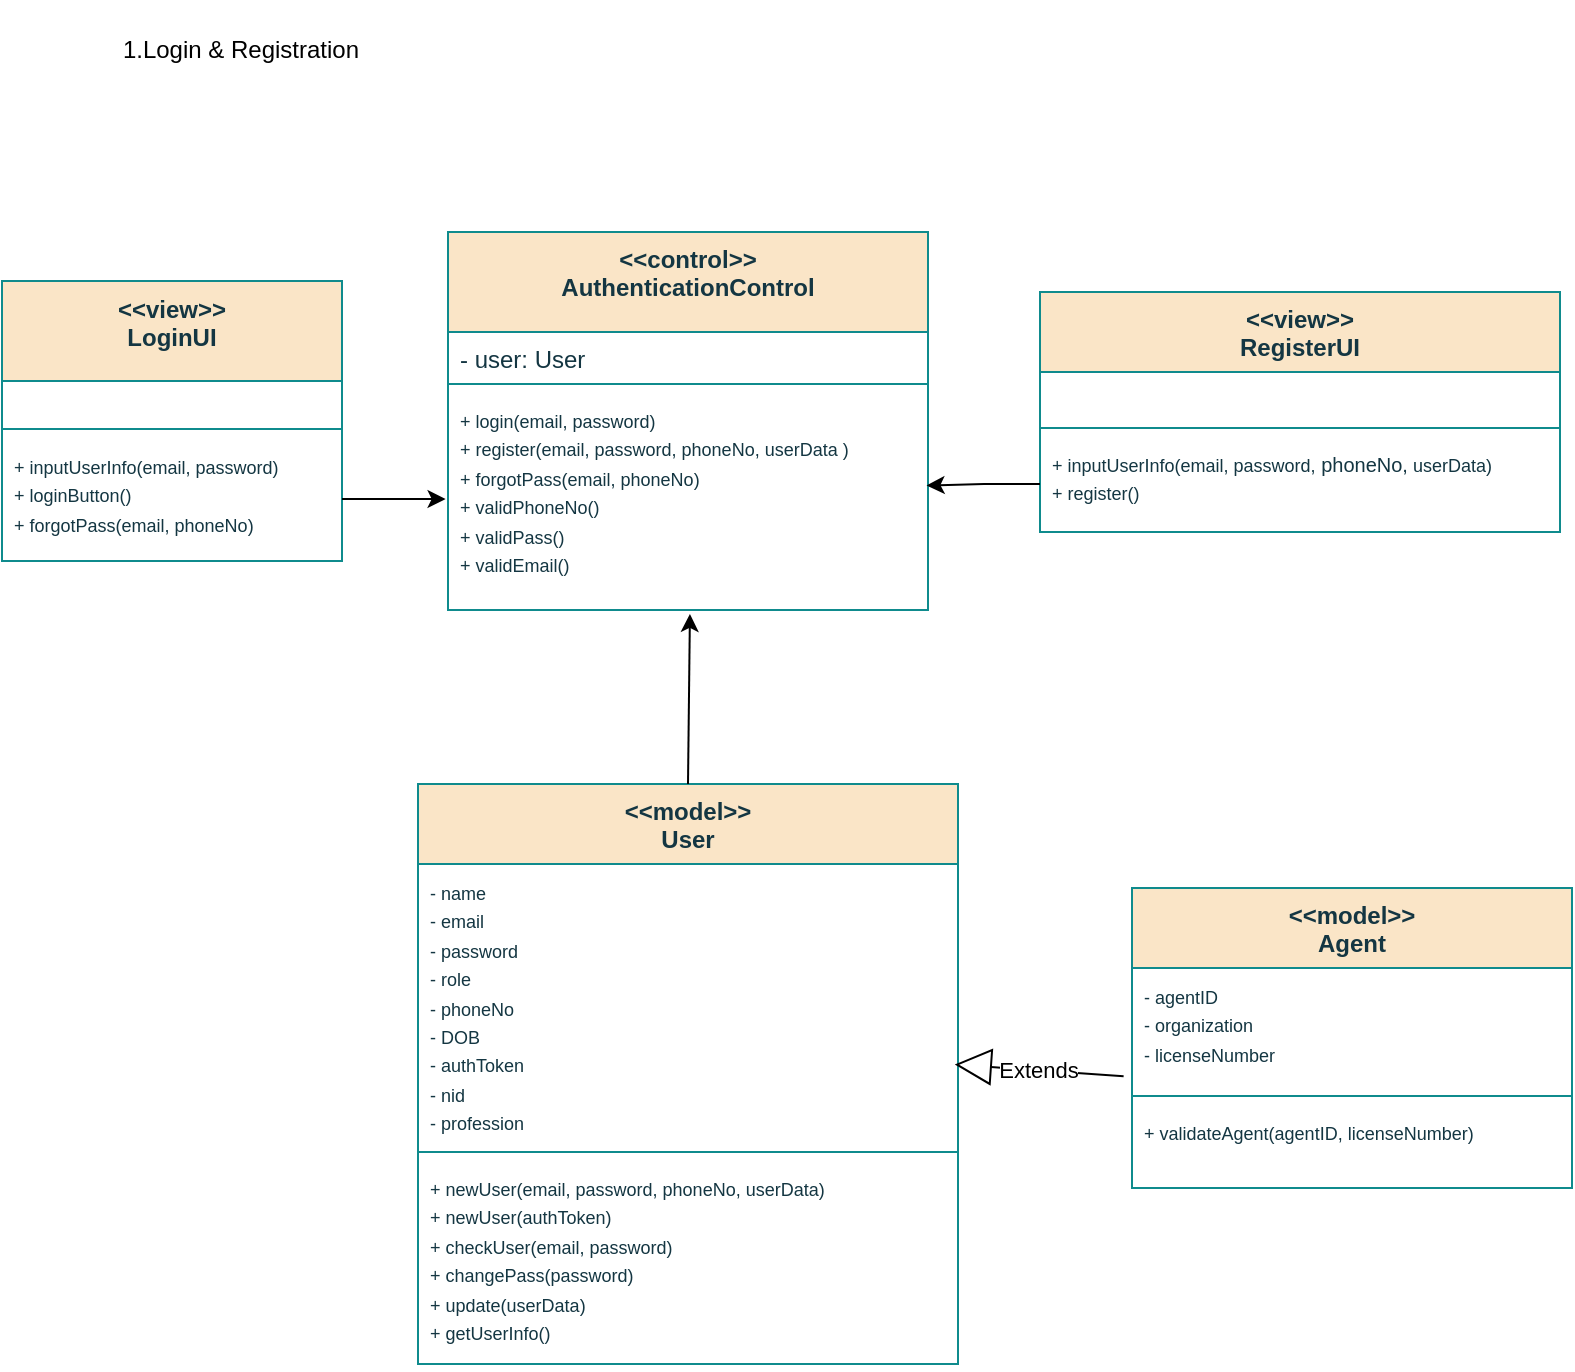 <mxfile version="24.9.1" pages="17">
  <diagram id="C5RBs43oDa-KdzZeNtuy" name="1. Login and Registration">
    <mxGraphModel dx="1224" dy="545" grid="0" gridSize="10" guides="1" tooltips="1" connect="1" arrows="1" fold="1" page="1" pageScale="1" pageWidth="827" pageHeight="1169" math="0" shadow="0">
      <root>
        <mxCell id="WIyWlLk6GJQsqaUBKTNV-0" />
        <mxCell id="WIyWlLk6GJQsqaUBKTNV-1" parent="WIyWlLk6GJQsqaUBKTNV-0" />
        <mxCell id="xFGzQamaevI_TETjZyQw-0" value="&amp;lt;&amp;lt;control&amp;gt;&amp;gt;&lt;br&gt;AuthenticationControl" style="swimlane;fontStyle=1;align=center;verticalAlign=top;childLayout=stackLayout;horizontal=1;startSize=50;horizontalStack=0;resizeParent=1;resizeParentMax=0;resizeLast=0;collapsible=1;marginBottom=0;whiteSpace=wrap;html=1;labelBackgroundColor=none;fillColor=#FAE5C7;strokeColor=#0F8B8D;fontColor=#143642;" parent="WIyWlLk6GJQsqaUBKTNV-1" vertex="1">
          <mxGeometry x="241" y="186" width="240" height="189" as="geometry" />
        </mxCell>
        <mxCell id="xFGzQamaevI_TETjZyQw-1" value="- user: User" style="text;strokeColor=none;fillColor=none;align=left;verticalAlign=top;spacingLeft=4;spacingRight=4;overflow=hidden;rotatable=0;points=[[0,0.5],[1,0.5]];portConstraint=eastwest;whiteSpace=wrap;html=1;labelBackgroundColor=none;fontColor=#143642;" parent="xFGzQamaevI_TETjZyQw-0" vertex="1">
          <mxGeometry y="50" width="240" height="22" as="geometry" />
        </mxCell>
        <mxCell id="xFGzQamaevI_TETjZyQw-2" value="" style="line;strokeWidth=1;fillColor=none;align=left;verticalAlign=middle;spacingTop=-1;spacingLeft=3;spacingRight=3;rotatable=0;labelPosition=right;points=[];portConstraint=eastwest;strokeColor=#0F8B8D;labelBackgroundColor=none;fontColor=#143642;" parent="xFGzQamaevI_TETjZyQw-0" vertex="1">
          <mxGeometry y="72" width="240" height="8" as="geometry" />
        </mxCell>
        <mxCell id="xFGzQamaevI_TETjZyQw-3" value="&lt;font style=&quot;&quot;&gt;&lt;font style=&quot;font-size: 9px;&quot;&gt;+ login(email, password)&lt;br&gt;+ register(email, password,&amp;nbsp;phoneNo, userData&amp;nbsp;)&lt;br&gt;+ forgotPass(email, phoneNo)&amp;nbsp;&lt;/font&gt;&lt;br&gt;&lt;/font&gt;&lt;div&gt;&lt;span style=&quot;font-size: 9px;&quot;&gt;+ validPhoneNo()&lt;/span&gt;&lt;/div&gt;&lt;div&gt;&lt;span style=&quot;font-size: 9px;&quot;&gt;+ validPass()&lt;/span&gt;&lt;span style=&quot;font-size: 9px;&quot;&gt;&lt;/span&gt;&lt;/div&gt;&lt;div&gt;&lt;span style=&quot;font-size: 9px;&quot;&gt;+ validEmail()&lt;/span&gt;&lt;span style=&quot;font-size: 9px;&quot;&gt;&lt;/span&gt;&lt;/div&gt;" style="text;strokeColor=none;fillColor=none;align=left;verticalAlign=top;spacingLeft=4;spacingRight=4;overflow=hidden;rotatable=0;points=[[0,0.5],[1,0.5]];portConstraint=eastwest;whiteSpace=wrap;html=1;labelBackgroundColor=none;fontColor=#143642;" parent="xFGzQamaevI_TETjZyQw-0" vertex="1">
          <mxGeometry y="80" width="240" height="109" as="geometry" />
        </mxCell>
        <mxCell id="xFGzQamaevI_TETjZyQw-4" value="&amp;lt;&amp;lt;view&amp;gt;&amp;gt;&lt;br&gt;LoginUI" style="swimlane;fontStyle=1;align=center;verticalAlign=top;childLayout=stackLayout;horizontal=1;startSize=50;horizontalStack=0;resizeParent=1;resizeParentMax=0;resizeLast=0;collapsible=1;marginBottom=0;whiteSpace=wrap;html=1;labelBackgroundColor=none;fillColor=#FAE5C7;strokeColor=#0F8B8D;fontColor=#143642;" parent="WIyWlLk6GJQsqaUBKTNV-1" vertex="1">
          <mxGeometry x="18" y="210.5" width="170" height="140" as="geometry" />
        </mxCell>
        <mxCell id="xFGzQamaevI_TETjZyQw-5" value="&lt;br&gt;" style="text;strokeColor=none;fillColor=none;align=left;verticalAlign=top;spacingLeft=4;spacingRight=4;overflow=hidden;rotatable=0;points=[[0,0.5],[1,0.5]];portConstraint=eastwest;whiteSpace=wrap;html=1;labelBackgroundColor=none;fontColor=#143642;" parent="xFGzQamaevI_TETjZyQw-4" vertex="1">
          <mxGeometry y="50" width="170" height="20" as="geometry" />
        </mxCell>
        <mxCell id="xFGzQamaevI_TETjZyQw-6" value="" style="line;strokeWidth=1;fillColor=none;align=left;verticalAlign=middle;spacingTop=-1;spacingLeft=3;spacingRight=3;rotatable=0;labelPosition=right;points=[];portConstraint=eastwest;strokeColor=#0F8B8D;labelBackgroundColor=none;fontColor=#143642;" parent="xFGzQamaevI_TETjZyQw-4" vertex="1">
          <mxGeometry y="70" width="170" height="8" as="geometry" />
        </mxCell>
        <mxCell id="xFGzQamaevI_TETjZyQw-7" value="&lt;font style=&quot;font-size: 9px;&quot;&gt;+ inputUserInfo(email, password)&lt;br&gt;+ loginButton()&lt;br&gt;+ forgotPass(email, phoneNo)&lt;/font&gt;" style="text;strokeColor=none;fillColor=none;align=left;verticalAlign=top;spacingLeft=4;spacingRight=4;overflow=hidden;rotatable=0;points=[[0,0.5],[1,0.5]];portConstraint=eastwest;whiteSpace=wrap;html=1;labelBackgroundColor=none;fontColor=#143642;" parent="xFGzQamaevI_TETjZyQw-4" vertex="1">
          <mxGeometry y="78" width="170" height="62" as="geometry" />
        </mxCell>
        <mxCell id="xFGzQamaevI_TETjZyQw-8" value="&amp;lt;&amp;lt;model&amp;gt;&amp;gt;&lt;br&gt;User" style="swimlane;fontStyle=1;align=center;verticalAlign=top;childLayout=stackLayout;horizontal=1;startSize=40;horizontalStack=0;resizeParent=1;resizeParentMax=0;resizeLast=0;collapsible=1;marginBottom=0;whiteSpace=wrap;html=1;labelBackgroundColor=none;fillColor=#FAE5C7;strokeColor=#0F8B8D;fontColor=#143642;" parent="WIyWlLk6GJQsqaUBKTNV-1" vertex="1">
          <mxGeometry x="226" y="462" width="270" height="290" as="geometry" />
        </mxCell>
        <mxCell id="xFGzQamaevI_TETjZyQw-9" value="&lt;font style=&quot;font-size: 9px;&quot;&gt;- name&lt;br style=&quot;border-color: var(--border-color);&quot;&gt;- email&lt;br style=&quot;border-color: var(--border-color);&quot;&gt;- password&lt;br style=&quot;border-color: var(--border-color);&quot;&gt;- role&lt;br style=&quot;border-color: var(--border-color);&quot;&gt;- phoneNo&lt;/font&gt;&lt;div&gt;&lt;font style=&quot;font-size: 9px;&quot;&gt;- DOB&lt;br&gt;&lt;/font&gt;&lt;div&gt;&lt;div&gt;&lt;font style=&quot;font-size: 9px;&quot;&gt;- authToken&lt;br&gt;- nid&lt;br&gt;- profession&lt;/font&gt;&lt;/div&gt;&lt;/div&gt;&lt;/div&gt;" style="text;strokeColor=none;fillColor=none;align=left;verticalAlign=top;spacingLeft=4;spacingRight=4;overflow=hidden;rotatable=0;points=[[0,0.5],[1,0.5]];portConstraint=eastwest;whiteSpace=wrap;html=1;labelBackgroundColor=none;fontColor=#143642;" parent="xFGzQamaevI_TETjZyQw-8" vertex="1">
          <mxGeometry y="40" width="270" height="140" as="geometry" />
        </mxCell>
        <mxCell id="xFGzQamaevI_TETjZyQw-10" value="" style="line;strokeWidth=1;fillColor=none;align=left;verticalAlign=middle;spacingTop=-1;spacingLeft=3;spacingRight=3;rotatable=0;labelPosition=right;points=[];portConstraint=eastwest;strokeColor=#0F8B8D;labelBackgroundColor=none;fontColor=#143642;" parent="xFGzQamaevI_TETjZyQw-8" vertex="1">
          <mxGeometry y="180" width="270" as="geometry" />
        </mxCell>
        <mxCell id="xFGzQamaevI_TETjZyQw-11" value="" style="line;strokeWidth=1;fillColor=none;align=left;verticalAlign=middle;spacingTop=-1;spacingLeft=3;spacingRight=3;rotatable=0;labelPosition=right;points=[];portConstraint=eastwest;strokeColor=#0F8B8D;labelBackgroundColor=none;fontColor=#143642;" parent="xFGzQamaevI_TETjZyQw-8" vertex="1">
          <mxGeometry y="180" width="270" height="8" as="geometry" />
        </mxCell>
        <mxCell id="xFGzQamaevI_TETjZyQw-12" value="&lt;font face=&quot;Helvetica&quot; style=&quot;font-size: 9px;&quot;&gt;+ newUser(email, password, phoneNo, userData)&lt;/font&gt;&lt;div&gt;&lt;font style=&quot;font-size: 9px;&quot; face=&quot;Helvetica&quot;&gt;+ newUser(authToken)&lt;br style=&quot;border-color: var(--border-color);&quot;&gt;+ checkUser(email, password)&lt;br style=&quot;border-color: var(--border-color);&quot;&gt;+ changePass(password)&lt;br style=&quot;border-color: var(--border-color);&quot;&gt;+ update(userData&lt;span style=&quot;background-color: initial;&quot;&gt;)&lt;/span&gt;&lt;/font&gt;&lt;/div&gt;&lt;div&gt;&lt;font style=&quot;font-size: 9px;&quot; face=&quot;Helvetica&quot;&gt;+ getUserInfo()&lt;/font&gt;&lt;font size=&quot;1&quot;&gt;&lt;br&gt;&lt;/font&gt;&lt;/div&gt;" style="text;strokeColor=none;fillColor=none;align=left;verticalAlign=top;spacingLeft=4;spacingRight=4;overflow=hidden;rotatable=0;points=[[0,0.5],[1,0.5]];portConstraint=eastwest;whiteSpace=wrap;html=1;labelBackgroundColor=none;fontColor=#143642;" parent="xFGzQamaevI_TETjZyQw-8" vertex="1">
          <mxGeometry y="188" width="270" height="102" as="geometry" />
        </mxCell>
        <mxCell id="xFGzQamaevI_TETjZyQw-13" value="&amp;lt;&amp;lt;view&amp;gt;&amp;gt;&lt;br style=&quot;border-color: var(--border-color);&quot;&gt;RegisterUI" style="swimlane;fontStyle=1;align=center;verticalAlign=top;childLayout=stackLayout;horizontal=1;startSize=40;horizontalStack=0;resizeParent=1;resizeParentMax=0;resizeLast=0;collapsible=1;marginBottom=0;whiteSpace=wrap;html=1;labelBackgroundColor=none;fillColor=#FAE5C7;strokeColor=#0F8B8D;fontColor=#143642;" parent="WIyWlLk6GJQsqaUBKTNV-1" vertex="1">
          <mxGeometry x="537" y="216" width="260" height="120" as="geometry" />
        </mxCell>
        <mxCell id="xFGzQamaevI_TETjZyQw-14" value="&lt;br&gt;" style="text;strokeColor=none;fillColor=none;align=left;verticalAlign=top;spacingLeft=4;spacingRight=4;overflow=hidden;rotatable=0;points=[[0,0.5],[1,0.5]];portConstraint=eastwest;whiteSpace=wrap;html=1;labelBackgroundColor=none;fontColor=#143642;" parent="xFGzQamaevI_TETjZyQw-13" vertex="1">
          <mxGeometry y="40" width="260" height="24" as="geometry" />
        </mxCell>
        <mxCell id="xFGzQamaevI_TETjZyQw-15" value="" style="line;strokeWidth=1;fillColor=none;align=left;verticalAlign=middle;spacingTop=-1;spacingLeft=3;spacingRight=3;rotatable=0;labelPosition=right;points=[];portConstraint=eastwest;strokeColor=#0F8B8D;labelBackgroundColor=none;fontColor=#143642;" parent="xFGzQamaevI_TETjZyQw-13" vertex="1">
          <mxGeometry y="64" width="260" height="8" as="geometry" />
        </mxCell>
        <mxCell id="xFGzQamaevI_TETjZyQw-16" value="&lt;font style=&quot;font-size: 9px;&quot;&gt;+ inputUserInfo(email, password,&lt;span style=&quot;font-size: 10px;&quot;&gt;&amp;nbsp;phoneNo,&lt;/span&gt;&amp;nbsp;userData)&lt;br&gt;+ register()&lt;br&gt;&lt;/font&gt;" style="text;strokeColor=none;fillColor=none;align=left;verticalAlign=top;spacingLeft=4;spacingRight=4;overflow=hidden;rotatable=0;points=[[0,0.5],[1,0.5]];portConstraint=eastwest;whiteSpace=wrap;html=1;labelBackgroundColor=none;fontColor=#143642;" parent="xFGzQamaevI_TETjZyQw-13" vertex="1">
          <mxGeometry y="72" width="260" height="48" as="geometry" />
        </mxCell>
        <mxCell id="xFGzQamaevI_TETjZyQw-17" value="1.Login &amp;amp; Registration" style="text;html=1;strokeColor=none;fillColor=none;align=center;verticalAlign=middle;whiteSpace=wrap;rounded=0;" parent="WIyWlLk6GJQsqaUBKTNV-1" vertex="1">
          <mxGeometry x="70" y="70" width="135" height="50" as="geometry" />
        </mxCell>
        <mxCell id="xFGzQamaevI_TETjZyQw-18" style="edgeStyle=orthogonalEdgeStyle;rounded=0;orthogonalLoop=1;jettySize=auto;html=1;exitX=1;exitY=0.5;exitDx=0;exitDy=0;entryX=-0.005;entryY=0.491;entryDx=0;entryDy=0;entryPerimeter=0;" parent="WIyWlLk6GJQsqaUBKTNV-1" source="xFGzQamaevI_TETjZyQw-7" target="xFGzQamaevI_TETjZyQw-3" edge="1">
          <mxGeometry relative="1" as="geometry" />
        </mxCell>
        <mxCell id="xFGzQamaevI_TETjZyQw-19" style="edgeStyle=orthogonalEdgeStyle;rounded=0;orthogonalLoop=1;jettySize=auto;html=1;exitX=0;exitY=0.5;exitDx=0;exitDy=0;entryX=0.997;entryY=0.429;entryDx=0;entryDy=0;entryPerimeter=0;" parent="WIyWlLk6GJQsqaUBKTNV-1" source="xFGzQamaevI_TETjZyQw-16" target="xFGzQamaevI_TETjZyQw-3" edge="1">
          <mxGeometry relative="1" as="geometry" />
        </mxCell>
        <mxCell id="xFGzQamaevI_TETjZyQw-21" value="&amp;lt;&amp;lt;model&amp;gt;&amp;gt;&lt;br&gt;Agent" style="swimlane;fontStyle=1;align=center;verticalAlign=top;childLayout=stackLayout;horizontal=1;startSize=40;horizontalStack=0;resizeParent=1;resizeParentMax=0;resizeLast=0;collapsible=1;marginBottom=0;whiteSpace=wrap;html=1;labelBackgroundColor=none;fillColor=#FAE5C7;strokeColor=#0F8B8D;fontColor=#143642;" parent="WIyWlLk6GJQsqaUBKTNV-1" vertex="1">
          <mxGeometry x="583" y="514" width="220" height="150" as="geometry" />
        </mxCell>
        <mxCell id="xFGzQamaevI_TETjZyQw-22" value="&lt;font style=&quot;font-size: 9px;&quot;&gt;- agentID&lt;/font&gt;&lt;div&gt;&lt;font style=&quot;font-size: 9px;&quot;&gt;- organization&lt;/font&gt;&lt;/div&gt;&lt;div&gt;&lt;font style=&quot;font-size: 9px;&quot;&gt;- licenseNumber&lt;/font&gt;&lt;/div&gt;" style="text;strokeColor=none;fillColor=none;align=left;verticalAlign=top;spacingLeft=4;spacingRight=4;overflow=hidden;rotatable=0;points=[[0,0.5],[1,0.5]];portConstraint=eastwest;whiteSpace=wrap;html=1;labelBackgroundColor=none;fontColor=#143642;" parent="xFGzQamaevI_TETjZyQw-21" vertex="1">
          <mxGeometry y="40" width="220" height="60" as="geometry" />
        </mxCell>
        <mxCell id="xFGzQamaevI_TETjZyQw-23" value="" style="line;strokeWidth=1;fillColor=none;align=left;verticalAlign=middle;spacingTop=-1;spacingLeft=3;spacingRight=3;rotatable=0;labelPosition=right;points=[];portConstraint=eastwest;strokeColor=#0F8B8D;labelBackgroundColor=none;fontColor=#143642;" parent="xFGzQamaevI_TETjZyQw-21" vertex="1">
          <mxGeometry y="100" width="220" as="geometry" />
        </mxCell>
        <mxCell id="xFGzQamaevI_TETjZyQw-24" value="" style="line;strokeWidth=1;fillColor=none;align=left;verticalAlign=middle;spacingTop=-1;spacingLeft=3;spacingRight=3;rotatable=0;labelPosition=right;points=[];portConstraint=eastwest;strokeColor=#0F8B8D;labelBackgroundColor=none;fontColor=#143642;" parent="xFGzQamaevI_TETjZyQw-21" vertex="1">
          <mxGeometry y="100" width="220" height="8" as="geometry" />
        </mxCell>
        <mxCell id="xFGzQamaevI_TETjZyQw-25" value="&lt;div&gt;&lt;font style=&quot;font-size: 9px;&quot;&gt;+ validateAgent(agentID, licenseNumber)&lt;/font&gt;&lt;/div&gt;" style="text;strokeColor=none;fillColor=none;align=left;verticalAlign=top;spacingLeft=4;spacingRight=4;overflow=hidden;rotatable=0;points=[[0,0.5],[1,0.5]];portConstraint=eastwest;whiteSpace=wrap;html=1;labelBackgroundColor=none;fontColor=#143642;" parent="xFGzQamaevI_TETjZyQw-21" vertex="1">
          <mxGeometry y="108" width="220" height="42" as="geometry" />
        </mxCell>
        <mxCell id="xFGzQamaevI_TETjZyQw-26" value="Extends" style="endArrow=block;endSize=16;endFill=0;html=1;rounded=0;entryX=0.994;entryY=0.716;entryDx=0;entryDy=0;entryPerimeter=0;exitX=-0.019;exitY=0.902;exitDx=0;exitDy=0;exitPerimeter=0;" parent="WIyWlLk6GJQsqaUBKTNV-1" source="xFGzQamaevI_TETjZyQw-22" target="xFGzQamaevI_TETjZyQw-9" edge="1">
          <mxGeometry width="160" relative="1" as="geometry">
            <mxPoint x="588" y="656" as="sourcePoint" />
            <mxPoint x="748" y="656" as="targetPoint" />
          </mxGeometry>
        </mxCell>
        <mxCell id="Ed-2xqnnSw3IL90Z4kG1-0" value="" style="endArrow=classic;html=1;rounded=0;entryX=0.504;entryY=1.018;entryDx=0;entryDy=0;entryPerimeter=0;exitX=0.5;exitY=0;exitDx=0;exitDy=0;" edge="1" parent="WIyWlLk6GJQsqaUBKTNV-1" source="xFGzQamaevI_TETjZyQw-8" target="xFGzQamaevI_TETjZyQw-3">
          <mxGeometry width="50" height="50" relative="1" as="geometry">
            <mxPoint x="387" y="494" as="sourcePoint" />
            <mxPoint x="437" y="444" as="targetPoint" />
          </mxGeometry>
        </mxCell>
      </root>
    </mxGraphModel>
  </diagram>
  <diagram id="Euoo8mcbFOeukux3bP30" name="2. User Home Page">
    <mxGraphModel dx="1224" dy="545" grid="0" gridSize="10" guides="1" tooltips="1" connect="1" arrows="1" fold="1" page="1" pageScale="1" pageWidth="850" pageHeight="1100" math="0" shadow="0">
      <root>
        <mxCell id="0" />
        <mxCell id="1" parent="0" />
        <mxCell id="UOJC0pH97DCbAHOy0r36-1" value="&amp;lt;&amp;lt;view&amp;gt;&amp;gt;&lt;br&gt;UserHomeUI" style="swimlane;fontStyle=1;align=center;verticalAlign=top;childLayout=stackLayout;horizontal=1;startSize=40;horizontalStack=0;resizeParent=1;resizeParentMax=0;resizeLast=0;collapsible=1;marginBottom=0;whiteSpace=wrap;html=1;strokeColor=#0F8B8D;fontColor=#143642;fillColor=#FAE5C7;" vertex="1" parent="1">
          <mxGeometry x="300" y="160" width="200" height="120" as="geometry" />
        </mxCell>
        <mxCell id="UOJC0pH97DCbAHOy0r36-2" value="&lt;br&gt;" style="text;strokeColor=none;fillColor=none;align=left;verticalAlign=top;spacingLeft=4;spacingRight=4;overflow=hidden;rotatable=0;points=[[0,0.5],[1,0.5]];portConstraint=eastwest;whiteSpace=wrap;html=1;fontColor=#143642;" vertex="1" parent="UOJC0pH97DCbAHOy0r36-1">
          <mxGeometry y="40" width="200" height="26" as="geometry" />
        </mxCell>
        <mxCell id="UOJC0pH97DCbAHOy0r36-3" value="" style="line;strokeWidth=1;fillColor=none;align=left;verticalAlign=middle;spacingTop=-1;spacingLeft=3;spacingRight=3;rotatable=0;labelPosition=right;points=[];portConstraint=eastwest;strokeColor=inherit;fontColor=#143642;" vertex="1" parent="UOJC0pH97DCbAHOy0r36-1">
          <mxGeometry y="66" width="200" height="8" as="geometry" />
        </mxCell>
        <mxCell id="UOJC0pH97DCbAHOy0r36-4" value="+ displayDashboard()&lt;div&gt;+ navigateTo(section)&lt;/div&gt;" style="text;strokeColor=none;fillColor=none;align=left;verticalAlign=top;spacingLeft=4;spacingRight=4;overflow=hidden;rotatable=0;points=[[0,0.5],[1,0.5]];portConstraint=eastwest;whiteSpace=wrap;html=1;fontColor=#143642;" vertex="1" parent="UOJC0pH97DCbAHOy0r36-1">
          <mxGeometry y="74" width="200" height="46" as="geometry" />
        </mxCell>
        <mxCell id="UOJC0pH97DCbAHOy0r36-5" value="&amp;lt;&amp;lt;control&amp;gt;&amp;gt;&lt;br&gt;NotificationControl" style="swimlane;fontStyle=1;align=center;verticalAlign=top;childLayout=stackLayout;horizontal=1;startSize=40;horizontalStack=0;resizeParent=1;resizeParentMax=0;resizeLast=0;collapsible=1;marginBottom=0;whiteSpace=wrap;html=1;strokeColor=#0F8B8D;fontColor=#143642;fillColor=#FAE5C7;" vertex="1" parent="1">
          <mxGeometry x="585" y="300" width="190" height="130" as="geometry" />
        </mxCell>
        <mxCell id="UOJC0pH97DCbAHOy0r36-6" value="&lt;br&gt;" style="text;strokeColor=none;fillColor=none;align=left;verticalAlign=top;spacingLeft=4;spacingRight=4;overflow=hidden;rotatable=0;points=[[0,0.5],[1,0.5]];portConstraint=eastwest;whiteSpace=wrap;html=1;fontColor=#143642;" vertex="1" parent="UOJC0pH97DCbAHOy0r36-5">
          <mxGeometry y="40" width="190" height="26" as="geometry" />
        </mxCell>
        <mxCell id="UOJC0pH97DCbAHOy0r36-7" value="" style="line;strokeWidth=1;fillColor=none;align=left;verticalAlign=middle;spacingTop=-1;spacingLeft=3;spacingRight=3;rotatable=0;labelPosition=right;points=[];portConstraint=eastwest;strokeColor=inherit;fontColor=#143642;" vertex="1" parent="UOJC0pH97DCbAHOy0r36-5">
          <mxGeometry y="66" width="190" height="8" as="geometry" />
        </mxCell>
        <mxCell id="UOJC0pH97DCbAHOy0r36-8" value="&lt;font style=&quot;font-size: 9px;&quot;&gt;+ fetchNotifications(userID)&lt;br&gt;+&amp;nbsp;markNotificationAsRead(notificationID)&lt;/font&gt;" style="text;strokeColor=none;fillColor=none;align=left;verticalAlign=top;spacingLeft=4;spacingRight=4;overflow=hidden;rotatable=0;points=[[0,0.5],[1,0.5]];portConstraint=eastwest;whiteSpace=wrap;html=1;fontColor=#143642;" vertex="1" parent="UOJC0pH97DCbAHOy0r36-5">
          <mxGeometry y="74" width="190" height="56" as="geometry" />
        </mxCell>
        <mxCell id="UOJC0pH97DCbAHOy0r36-9" value="&amp;lt;&amp;lt;control&amp;gt;&amp;gt;&lt;br&gt;HeatMapControl" style="swimlane;fontStyle=1;align=center;verticalAlign=top;childLayout=stackLayout;horizontal=1;startSize=40;horizontalStack=0;resizeParent=1;resizeParentMax=0;resizeLast=0;collapsible=1;marginBottom=0;whiteSpace=wrap;html=1;strokeColor=#0F8B8D;fontColor=#143642;fillColor=#FAE5C7;" vertex="1" parent="1">
          <mxGeometry x="584" y="463" width="190" height="130" as="geometry" />
        </mxCell>
        <mxCell id="UOJC0pH97DCbAHOy0r36-10" value="&lt;br&gt;" style="text;strokeColor=none;fillColor=none;align=left;verticalAlign=top;spacingLeft=4;spacingRight=4;overflow=hidden;rotatable=0;points=[[0,0.5],[1,0.5]];portConstraint=eastwest;whiteSpace=wrap;html=1;fontColor=#143642;" vertex="1" parent="UOJC0pH97DCbAHOy0r36-9">
          <mxGeometry y="40" width="190" height="26" as="geometry" />
        </mxCell>
        <mxCell id="UOJC0pH97DCbAHOy0r36-11" value="" style="line;strokeWidth=1;fillColor=none;align=left;verticalAlign=middle;spacingTop=-1;spacingLeft=3;spacingRight=3;rotatable=0;labelPosition=right;points=[];portConstraint=eastwest;strokeColor=inherit;fontColor=#143642;" vertex="1" parent="UOJC0pH97DCbAHOy0r36-9">
          <mxGeometry y="66" width="190" height="8" as="geometry" />
        </mxCell>
        <mxCell id="UOJC0pH97DCbAHOy0r36-12" value="&lt;font style=&quot;font-size: 9px;&quot;&gt;+ displayHeatMap(userID, location)&lt;/font&gt;&lt;div&gt;&lt;font style=&quot;font-size: 9px;&quot;&gt;+&amp;nbsp;fetchReportDetails(userID, location)&lt;/font&gt;&lt;/div&gt;" style="text;strokeColor=none;fillColor=none;align=left;verticalAlign=top;spacingLeft=4;spacingRight=4;overflow=hidden;rotatable=0;points=[[0,0.5],[1,0.5]];portConstraint=eastwest;whiteSpace=wrap;html=1;fontColor=#143642;" vertex="1" parent="UOJC0pH97DCbAHOy0r36-9">
          <mxGeometry y="74" width="190" height="56" as="geometry" />
        </mxCell>
        <mxCell id="UOJC0pH97DCbAHOy0r36-13" value="&amp;lt;&amp;lt;control&amp;gt;&amp;gt;&lt;br&gt;SOSButton" style="swimlane;fontStyle=1;align=center;verticalAlign=top;childLayout=stackLayout;horizontal=1;startSize=40;horizontalStack=0;resizeParent=1;resizeParentMax=0;resizeLast=0;collapsible=1;marginBottom=0;whiteSpace=wrap;html=1;strokeColor=#0F8B8D;fontColor=#143642;fillColor=#FAE5C7;" vertex="1" parent="1">
          <mxGeometry x="330" y="490" width="190" height="110" as="geometry" />
        </mxCell>
        <mxCell id="UOJC0pH97DCbAHOy0r36-14" value="&lt;br&gt;" style="text;strokeColor=none;fillColor=none;align=left;verticalAlign=top;spacingLeft=4;spacingRight=4;overflow=hidden;rotatable=0;points=[[0,0.5],[1,0.5]];portConstraint=eastwest;whiteSpace=wrap;html=1;fontColor=#143642;" vertex="1" parent="UOJC0pH97DCbAHOy0r36-13">
          <mxGeometry y="40" width="190" height="26" as="geometry" />
        </mxCell>
        <mxCell id="UOJC0pH97DCbAHOy0r36-15" value="" style="line;strokeWidth=1;fillColor=none;align=left;verticalAlign=middle;spacingTop=-1;spacingLeft=3;spacingRight=3;rotatable=0;labelPosition=right;points=[];portConstraint=eastwest;strokeColor=inherit;fontColor=#143642;" vertex="1" parent="UOJC0pH97DCbAHOy0r36-13">
          <mxGeometry y="66" width="190" height="8" as="geometry" />
        </mxCell>
        <mxCell id="UOJC0pH97DCbAHOy0r36-16" value="&lt;font style=&quot;font-size: 9px;&quot;&gt;+ triggerSOS(userID)&lt;/font&gt;" style="text;strokeColor=none;fillColor=none;align=left;verticalAlign=top;spacingLeft=4;spacingRight=4;overflow=hidden;rotatable=0;points=[[0,0.5],[1,0.5]];portConstraint=eastwest;whiteSpace=wrap;html=1;fontColor=#143642;" vertex="1" parent="UOJC0pH97DCbAHOy0r36-13">
          <mxGeometry y="74" width="190" height="36" as="geometry" />
        </mxCell>
        <mxCell id="UOJC0pH97DCbAHOy0r36-17" value="&amp;lt;&amp;lt;control&amp;gt;&amp;gt;&lt;br&gt;TrustedContactsControl" style="swimlane;fontStyle=1;align=center;verticalAlign=top;childLayout=stackLayout;horizontal=1;startSize=40;horizontalStack=0;resizeParent=1;resizeParentMax=0;resizeLast=0;collapsible=1;marginBottom=0;whiteSpace=wrap;html=1;strokeColor=#0F8B8D;fontColor=#143642;fillColor=#FAE5C7;" vertex="1" parent="1">
          <mxGeometry x="70" y="468" width="190" height="120" as="geometry" />
        </mxCell>
        <mxCell id="UOJC0pH97DCbAHOy0r36-18" value="&lt;br&gt;" style="text;strokeColor=none;fillColor=none;align=left;verticalAlign=top;spacingLeft=4;spacingRight=4;overflow=hidden;rotatable=0;points=[[0,0.5],[1,0.5]];portConstraint=eastwest;whiteSpace=wrap;html=1;fontColor=#143642;" vertex="1" parent="UOJC0pH97DCbAHOy0r36-17">
          <mxGeometry y="40" width="190" height="26" as="geometry" />
        </mxCell>
        <mxCell id="UOJC0pH97DCbAHOy0r36-19" value="" style="line;strokeWidth=1;fillColor=none;align=left;verticalAlign=middle;spacingTop=-1;spacingLeft=3;spacingRight=3;rotatable=0;labelPosition=right;points=[];portConstraint=eastwest;strokeColor=inherit;fontColor=#143642;" vertex="1" parent="UOJC0pH97DCbAHOy0r36-17">
          <mxGeometry y="66" width="190" height="8" as="geometry" />
        </mxCell>
        <mxCell id="UOJC0pH97DCbAHOy0r36-20" value="&lt;font style=&quot;font-size: 9px;&quot;&gt;+ manageTrustedContact(contactID)&lt;/font&gt;&lt;div&gt;&lt;font style=&quot;font-size: 9px;&quot;&gt;+ fetchTrustedContacts(userID)&lt;/font&gt;&lt;/div&gt;" style="text;strokeColor=none;fillColor=none;align=left;verticalAlign=top;spacingLeft=4;spacingRight=4;overflow=hidden;rotatable=0;points=[[0,0.5],[1,0.5]];portConstraint=eastwest;whiteSpace=wrap;html=1;fontColor=#143642;" vertex="1" parent="UOJC0pH97DCbAHOy0r36-17">
          <mxGeometry y="74" width="190" height="46" as="geometry" />
        </mxCell>
        <mxCell id="UOJC0pH97DCbAHOy0r36-21" value="&amp;lt;&amp;lt;control&amp;gt;&amp;gt;&lt;br&gt;SettingsControl" style="swimlane;fontStyle=1;align=center;verticalAlign=top;childLayout=stackLayout;horizontal=1;startSize=40;horizontalStack=0;resizeParent=1;resizeParentMax=0;resizeLast=0;collapsible=1;marginBottom=0;whiteSpace=wrap;html=1;strokeColor=#0F8B8D;fontColor=#143642;fillColor=#FAE5C7;" vertex="1" parent="1">
          <mxGeometry x="75" y="300" width="170" height="120" as="geometry" />
        </mxCell>
        <mxCell id="UOJC0pH97DCbAHOy0r36-22" value="&lt;br&gt;" style="text;strokeColor=none;fillColor=none;align=left;verticalAlign=top;spacingLeft=4;spacingRight=4;overflow=hidden;rotatable=0;points=[[0,0.5],[1,0.5]];portConstraint=eastwest;whiteSpace=wrap;html=1;fontColor=#143642;" vertex="1" parent="UOJC0pH97DCbAHOy0r36-21">
          <mxGeometry y="40" width="170" height="26" as="geometry" />
        </mxCell>
        <mxCell id="UOJC0pH97DCbAHOy0r36-23" value="" style="line;strokeWidth=1;fillColor=none;align=left;verticalAlign=middle;spacingTop=-1;spacingLeft=3;spacingRight=3;rotatable=0;labelPosition=right;points=[];portConstraint=eastwest;strokeColor=inherit;fontColor=#143642;" vertex="1" parent="UOJC0pH97DCbAHOy0r36-21">
          <mxGeometry y="66" width="170" height="8" as="geometry" />
        </mxCell>
        <mxCell id="UOJC0pH97DCbAHOy0r36-24" value="&lt;font style=&quot;font-size: 9px;&quot;&gt;+ updateSettings(userID, preferences)&lt;/font&gt;&lt;div&gt;&lt;font style=&quot;font-size: 9px;&quot;&gt;+ fetchSettings(userID)&lt;/font&gt;&lt;/div&gt;" style="text;strokeColor=none;fillColor=none;align=left;verticalAlign=top;spacingLeft=4;spacingRight=4;overflow=hidden;rotatable=0;points=[[0,0.5],[1,0.5]];portConstraint=eastwest;whiteSpace=wrap;html=1;fontColor=#143642;" vertex="1" parent="UOJC0pH97DCbAHOy0r36-21">
          <mxGeometry y="74" width="170" height="46" as="geometry" />
        </mxCell>
        <mxCell id="UOJC0pH97DCbAHOy0r36-25" value="" style="endArrow=classic;startArrow=classic;html=1;rounded=0;entryX=-0.006;entryY=1.174;entryDx=0;entryDy=0;entryPerimeter=0;exitX=1.01;exitY=1.118;exitDx=0;exitDy=0;exitPerimeter=0;" edge="1" parent="1" source="UOJC0pH97DCbAHOy0r36-22" target="UOJC0pH97DCbAHOy0r36-6">
          <mxGeometry width="50" height="50" relative="1" as="geometry">
            <mxPoint x="330" y="460" as="sourcePoint" />
            <mxPoint x="380" y="410" as="targetPoint" />
          </mxGeometry>
        </mxCell>
        <mxCell id="UOJC0pH97DCbAHOy0r36-26" value="" style="endArrow=none;html=1;rounded=0;entryX=0.457;entryY=1.02;entryDx=0;entryDy=0;entryPerimeter=0;" edge="1" parent="1" target="UOJC0pH97DCbAHOy0r36-4">
          <mxGeometry width="50" height="50" relative="1" as="geometry">
            <mxPoint x="390" y="370" as="sourcePoint" />
            <mxPoint x="380" y="410" as="targetPoint" />
          </mxGeometry>
        </mxCell>
        <mxCell id="UOJC0pH97DCbAHOy0r36-27" value="" style="endArrow=classic;html=1;rounded=0;entryX=0.5;entryY=0;entryDx=0;entryDy=0;" edge="1" parent="1">
          <mxGeometry width="50" height="50" relative="1" as="geometry">
            <mxPoint x="425" y="370" as="sourcePoint" />
            <mxPoint x="425" y="490" as="targetPoint" />
          </mxGeometry>
        </mxCell>
        <mxCell id="UOJC0pH97DCbAHOy0r36-28" value="" style="endArrow=classic;html=1;rounded=0;entryX=0.007;entryY=0.107;entryDx=0;entryDy=0;entryPerimeter=0;" edge="1" parent="1" target="UOJC0pH97DCbAHOy0r36-9">
          <mxGeometry width="50" height="50" relative="1" as="geometry">
            <mxPoint x="510" y="370" as="sourcePoint" />
            <mxPoint x="480" y="400" as="targetPoint" />
            <Array as="points">
              <mxPoint x="510" y="477" />
            </Array>
          </mxGeometry>
        </mxCell>
        <mxCell id="UOJC0pH97DCbAHOy0r36-29" value="" style="endArrow=classic;html=1;rounded=0;entryX=0.996;entryY=0.127;entryDx=0;entryDy=0;entryPerimeter=0;" edge="1" parent="1" target="UOJC0pH97DCbAHOy0r36-17">
          <mxGeometry width="50" height="50" relative="1" as="geometry">
            <mxPoint x="320" y="370" as="sourcePoint" />
            <mxPoint x="190" y="400" as="targetPoint" />
            <Array as="points">
              <mxPoint x="320" y="483" />
            </Array>
          </mxGeometry>
        </mxCell>
        <mxCell id="hlG-0wFiB_P5BglYvWbb-1" value="2. User Home Page" style="text;html=1;align=center;verticalAlign=middle;whiteSpace=wrap;rounded=0;" vertex="1" parent="1">
          <mxGeometry x="61" y="61" width="136" height="35" as="geometry" />
        </mxCell>
      </root>
    </mxGraphModel>
  </diagram>
  <diagram id="FUP5l8ChgVa-S-49tACb" name="3. SOS Page">
    <mxGraphModel dx="1224" dy="545" grid="0" gridSize="10" guides="1" tooltips="1" connect="1" arrows="1" fold="1" page="1" pageScale="1" pageWidth="850" pageHeight="1100" math="0" shadow="0">
      <root>
        <mxCell id="0" />
        <mxCell id="1" parent="0" />
        <mxCell id="vSPE9f7vqyEg-xn3zEap-1" value="&amp;lt;&amp;lt;view&amp;gt;&amp;gt;&lt;br&gt;SOSButtonUI" style="swimlane;fontStyle=1;align=center;verticalAlign=top;childLayout=stackLayout;horizontal=1;startSize=40;horizontalStack=0;resizeParent=1;resizeParentMax=0;resizeLast=0;collapsible=1;marginBottom=0;whiteSpace=wrap;html=1;strokeColor=#0F8B8D;fontColor=#143642;fillColor=#FAE5C7;" parent="1" vertex="1">
          <mxGeometry x="47" y="125" width="200" height="120" as="geometry" />
        </mxCell>
        <mxCell id="vSPE9f7vqyEg-xn3zEap-2" value="&lt;br&gt;" style="text;strokeColor=none;fillColor=none;align=left;verticalAlign=top;spacingLeft=4;spacingRight=4;overflow=hidden;rotatable=0;points=[[0,0.5],[1,0.5]];portConstraint=eastwest;whiteSpace=wrap;html=1;fontColor=#143642;" parent="vSPE9f7vqyEg-xn3zEap-1" vertex="1">
          <mxGeometry y="40" width="200" height="26" as="geometry" />
        </mxCell>
        <mxCell id="vSPE9f7vqyEg-xn3zEap-3" value="" style="line;strokeWidth=1;fillColor=none;align=left;verticalAlign=middle;spacingTop=-1;spacingLeft=3;spacingRight=3;rotatable=0;labelPosition=right;points=[];portConstraint=eastwest;strokeColor=inherit;fontColor=#143642;" parent="vSPE9f7vqyEg-xn3zEap-1" vertex="1">
          <mxGeometry y="66" width="200" height="8" as="geometry" />
        </mxCell>
        <mxCell id="vSPE9f7vqyEg-xn3zEap-4" value="&lt;font style=&quot;font-size: 9px;&quot;&gt;+ pressSOS()&lt;/font&gt;&lt;div&gt;&lt;font style=&quot;font-size: 9px;&quot;&gt;+ confirmSOS()&lt;/font&gt;&lt;/div&gt;" style="text;strokeColor=none;fillColor=none;align=left;verticalAlign=top;spacingLeft=4;spacingRight=4;overflow=hidden;rotatable=0;points=[[0,0.5],[1,0.5]];portConstraint=eastwest;whiteSpace=wrap;html=1;fontColor=#143642;" parent="vSPE9f7vqyEg-xn3zEap-1" vertex="1">
          <mxGeometry y="74" width="200" height="46" as="geometry" />
        </mxCell>
        <mxCell id="vSPE9f7vqyEg-xn3zEap-5" value="&amp;lt;&amp;lt;control&amp;gt;&amp;gt;&lt;br&gt;SOSControl" style="swimlane;fontStyle=1;align=center;verticalAlign=top;childLayout=stackLayout;horizontal=1;startSize=40;horizontalStack=0;resizeParent=1;resizeParentMax=0;resizeLast=0;collapsible=1;marginBottom=0;whiteSpace=wrap;html=1;strokeColor=#0F8B8D;fontColor=#143642;fillColor=#FAE5C7;" parent="1" vertex="1">
          <mxGeometry x="307" y="125" width="190" height="150" as="geometry" />
        </mxCell>
        <mxCell id="vSPE9f7vqyEg-xn3zEap-6" value="&lt;br&gt;" style="text;strokeColor=none;fillColor=none;align=left;verticalAlign=top;spacingLeft=4;spacingRight=4;overflow=hidden;rotatable=0;points=[[0,0.5],[1,0.5]];portConstraint=eastwest;whiteSpace=wrap;html=1;fontColor=#143642;" parent="vSPE9f7vqyEg-xn3zEap-5" vertex="1">
          <mxGeometry y="40" width="190" height="26" as="geometry" />
        </mxCell>
        <mxCell id="vSPE9f7vqyEg-xn3zEap-7" value="" style="line;strokeWidth=1;fillColor=none;align=left;verticalAlign=middle;spacingTop=-1;spacingLeft=3;spacingRight=3;rotatable=0;labelPosition=right;points=[];portConstraint=eastwest;strokeColor=inherit;fontColor=#143642;" parent="vSPE9f7vqyEg-xn3zEap-5" vertex="1">
          <mxGeometry y="66" width="190" height="8" as="geometry" />
        </mxCell>
        <mxCell id="vSPE9f7vqyEg-xn3zEap-8" value="&lt;font style=&quot;font-size: 9px;&quot;&gt;+ triggerSOS(userID): sosID&lt;br&gt;+ logSOSDetails(sosDetails)&lt;br&gt;+&amp;nbsp;notifyTrustedContacts(sosID, contactList)&lt;/font&gt;&lt;div&gt;&lt;font style=&quot;font-size: 9px;&quot;&gt;+ notifyEmergencyServices(sosID)&lt;/font&gt;&lt;/div&gt;" style="text;strokeColor=none;fillColor=none;align=left;verticalAlign=top;spacingLeft=4;spacingRight=4;overflow=hidden;rotatable=0;points=[[0,0.5],[1,0.5]];portConstraint=eastwest;whiteSpace=wrap;html=1;fontColor=#143642;" parent="vSPE9f7vqyEg-xn3zEap-5" vertex="1">
          <mxGeometry y="74" width="190" height="76" as="geometry" />
        </mxCell>
        <mxCell id="vSPE9f7vqyEg-xn3zEap-9" value="&amp;lt;&amp;lt;control&amp;gt;&amp;gt;&lt;br&gt;NotificationService" style="swimlane;fontStyle=1;align=center;verticalAlign=top;childLayout=stackLayout;horizontal=1;startSize=40;horizontalStack=0;resizeParent=1;resizeParentMax=0;resizeLast=0;collapsible=1;marginBottom=0;whiteSpace=wrap;html=1;strokeColor=#0F8B8D;fontColor=#143642;fillColor=#FAE5C7;" parent="1" vertex="1">
          <mxGeometry x="137" y="345" width="190" height="130" as="geometry" />
        </mxCell>
        <mxCell id="vSPE9f7vqyEg-xn3zEap-10" value="&lt;br&gt;" style="text;strokeColor=none;fillColor=none;align=left;verticalAlign=top;spacingLeft=4;spacingRight=4;overflow=hidden;rotatable=0;points=[[0,0.5],[1,0.5]];portConstraint=eastwest;whiteSpace=wrap;html=1;fontColor=#143642;" parent="vSPE9f7vqyEg-xn3zEap-9" vertex="1">
          <mxGeometry y="40" width="190" height="26" as="geometry" />
        </mxCell>
        <mxCell id="vSPE9f7vqyEg-xn3zEap-11" value="" style="line;strokeWidth=1;fillColor=none;align=left;verticalAlign=middle;spacingTop=-1;spacingLeft=3;spacingRight=3;rotatable=0;labelPosition=right;points=[];portConstraint=eastwest;strokeColor=inherit;fontColor=#143642;" parent="vSPE9f7vqyEg-xn3zEap-9" vertex="1">
          <mxGeometry y="66" width="190" height="8" as="geometry" />
        </mxCell>
        <mxCell id="vSPE9f7vqyEg-xn3zEap-12" value="&lt;font style=&quot;font-size: 9px;&quot;&gt;+ sendNotification(contact, message)&lt;/font&gt;&lt;div&gt;&lt;font style=&quot;font-size: 9px;&quot;&gt;+&amp;nbsp;notifyEmergencyServices(sosID)&lt;/font&gt;&lt;/div&gt;" style="text;strokeColor=none;fillColor=none;align=left;verticalAlign=top;spacingLeft=4;spacingRight=4;overflow=hidden;rotatable=0;points=[[0,0.5],[1,0.5]];portConstraint=eastwest;whiteSpace=wrap;html=1;fontColor=#143642;" parent="vSPE9f7vqyEg-xn3zEap-9" vertex="1">
          <mxGeometry y="74" width="190" height="56" as="geometry" />
        </mxCell>
        <mxCell id="vSPE9f7vqyEg-xn3zEap-13" value="&amp;lt;&amp;lt;model&amp;gt;&amp;gt;&lt;br&gt;SOSDetails" style="swimlane;fontStyle=1;align=center;verticalAlign=top;childLayout=stackLayout;horizontal=1;startSize=40;horizontalStack=0;resizeParent=1;resizeParentMax=0;resizeLast=0;collapsible=1;marginBottom=0;whiteSpace=wrap;html=1;strokeColor=#0F8B8D;fontColor=#143642;fillColor=#FAE5C7;" parent="1" vertex="1">
          <mxGeometry x="604" y="125" width="190" height="194" as="geometry" />
        </mxCell>
        <mxCell id="vSPE9f7vqyEg-xn3zEap-14" value="&lt;font style=&quot;font-size: 9px;&quot;&gt;- sosID&lt;/font&gt;&lt;div&gt;&lt;font style=&quot;font-size: 9px;&quot;&gt;- userID&lt;/font&gt;&lt;/div&gt;&lt;div&gt;&lt;font style=&quot;font-size: 9px;&quot;&gt;- timestamp&lt;/font&gt;&lt;/div&gt;&lt;div&gt;&lt;font style=&quot;font-size: 9px;&quot;&gt;- location&lt;/font&gt;&lt;/div&gt;&lt;div&gt;&lt;font style=&quot;font-size: 9px;&quot;&gt;- status&lt;/font&gt;&lt;/div&gt;" style="text;strokeColor=none;fillColor=none;align=left;verticalAlign=top;spacingLeft=4;spacingRight=4;overflow=hidden;rotatable=0;points=[[0,0.5],[1,0.5]];portConstraint=eastwest;whiteSpace=wrap;html=1;fontColor=#143642;" parent="vSPE9f7vqyEg-xn3zEap-13" vertex="1">
          <mxGeometry y="40" width="190" height="90" as="geometry" />
        </mxCell>
        <mxCell id="vSPE9f7vqyEg-xn3zEap-15" value="" style="line;strokeWidth=1;fillColor=none;align=left;verticalAlign=middle;spacingTop=-1;spacingLeft=3;spacingRight=3;rotatable=0;labelPosition=right;points=[];portConstraint=eastwest;strokeColor=inherit;fontColor=#143642;" parent="vSPE9f7vqyEg-xn3zEap-13" vertex="1">
          <mxGeometry y="130" width="190" height="8" as="geometry" />
        </mxCell>
        <mxCell id="vSPE9f7vqyEg-xn3zEap-16" value="&lt;font style=&quot;font-size: 9px;&quot;&gt;+ saveDetails()&lt;/font&gt;&lt;div&gt;&lt;font style=&quot;font-size: 9px;&quot;&gt;+ getDetails(sosID)&lt;/font&gt;&lt;/div&gt;" style="text;strokeColor=none;fillColor=none;align=left;verticalAlign=top;spacingLeft=4;spacingRight=4;overflow=hidden;rotatable=0;points=[[0,0.5],[1,0.5]];portConstraint=eastwest;whiteSpace=wrap;html=1;fontColor=#143642;" parent="vSPE9f7vqyEg-xn3zEap-13" vertex="1">
          <mxGeometry y="138" width="190" height="56" as="geometry" />
        </mxCell>
        <mxCell id="vSPE9f7vqyEg-xn3zEap-17" value="&amp;lt;&amp;lt;model&amp;gt;&amp;gt;&lt;br&gt;TrustedContacts" style="swimlane;fontStyle=1;align=center;verticalAlign=top;childLayout=stackLayout;horizontal=1;startSize=40;horizontalStack=0;resizeParent=1;resizeParentMax=0;resizeLast=0;collapsible=1;marginBottom=0;whiteSpace=wrap;html=1;strokeColor=#0F8B8D;fontColor=#143642;fillColor=#FAE5C7;" parent="1" vertex="1">
          <mxGeometry x="457" y="348" width="190" height="150" as="geometry" />
        </mxCell>
        <mxCell id="vSPE9f7vqyEg-xn3zEap-18" value="&lt;font style=&quot;font-size: 9px;&quot;&gt;- contactID&lt;/font&gt;&lt;div&gt;&lt;font style=&quot;font-size: 9px;&quot;&gt;- name&lt;/font&gt;&lt;/div&gt;&lt;div&gt;&lt;font style=&quot;font-size: 9px;&quot;&gt;- phone&lt;/font&gt;&lt;/div&gt;&lt;div&gt;&lt;font style=&quot;font-size: 9px;&quot;&gt;- email&lt;/font&gt;&lt;/div&gt;" style="text;strokeColor=none;fillColor=none;align=left;verticalAlign=top;spacingLeft=4;spacingRight=4;overflow=hidden;rotatable=0;points=[[0,0.5],[1,0.5]];portConstraint=eastwest;whiteSpace=wrap;html=1;fontColor=#143642;" parent="vSPE9f7vqyEg-xn3zEap-17" vertex="1">
          <mxGeometry y="40" width="190" height="70" as="geometry" />
        </mxCell>
        <mxCell id="vSPE9f7vqyEg-xn3zEap-19" value="" style="line;strokeWidth=1;fillColor=none;align=left;verticalAlign=middle;spacingTop=-1;spacingLeft=3;spacingRight=3;rotatable=0;labelPosition=right;points=[];portConstraint=eastwest;strokeColor=inherit;fontColor=#143642;" parent="vSPE9f7vqyEg-xn3zEap-17" vertex="1">
          <mxGeometry y="110" width="190" height="8" as="geometry" />
        </mxCell>
        <mxCell id="vSPE9f7vqyEg-xn3zEap-20" value="&lt;font style=&quot;font-size: 9px;&quot;&gt;+ getTrustedContacts(userID)&lt;/font&gt;" style="text;strokeColor=none;fillColor=none;align=left;verticalAlign=top;spacingLeft=4;spacingRight=4;overflow=hidden;rotatable=0;points=[[0,0.5],[1,0.5]];portConstraint=eastwest;whiteSpace=wrap;html=1;fontColor=#143642;" parent="vSPE9f7vqyEg-xn3zEap-17" vertex="1">
          <mxGeometry y="118" width="190" height="32" as="geometry" />
        </mxCell>
        <mxCell id="vSPE9f7vqyEg-xn3zEap-21" value="" style="endArrow=classic;html=1;rounded=0;entryX=-0.011;entryY=0.975;entryDx=0;entryDy=0;entryPerimeter=0;" parent="1" target="vSPE9f7vqyEg-xn3zEap-6" edge="1">
          <mxGeometry width="50" height="50" relative="1" as="geometry">
            <mxPoint x="248" y="190" as="sourcePoint" />
            <mxPoint x="337" y="315" as="targetPoint" />
          </mxGeometry>
        </mxCell>
        <mxCell id="vSPE9f7vqyEg-xn3zEap-22" value="" style="endArrow=classic;html=1;rounded=0;entryX=0.5;entryY=0;entryDx=0;entryDy=0;exitX=0.334;exitY=1.002;exitDx=0;exitDy=0;exitPerimeter=0;" parent="1" source="vSPE9f7vqyEg-xn3zEap-8" target="vSPE9f7vqyEg-xn3zEap-9" edge="1">
          <mxGeometry width="50" height="50" relative="1" as="geometry">
            <mxPoint x="287" y="365" as="sourcePoint" />
            <mxPoint x="337" y="315" as="targetPoint" />
            <Array as="points">
              <mxPoint x="370" y="315" />
              <mxPoint x="232" y="315" />
            </Array>
          </mxGeometry>
        </mxCell>
        <mxCell id="vSPE9f7vqyEg-xn3zEap-23" value="" style="endArrow=classic;html=1;rounded=0;entryX=0;entryY=0.5;entryDx=0;entryDy=0;exitX=1.014;exitY=0.151;exitDx=0;exitDy=0;exitPerimeter=0;" parent="1" source="vSPE9f7vqyEg-xn3zEap-8" target="vSPE9f7vqyEg-xn3zEap-14" edge="1">
          <mxGeometry width="50" height="50" relative="1" as="geometry">
            <mxPoint x="437" y="445" as="sourcePoint" />
            <mxPoint x="487" y="395" as="targetPoint" />
          </mxGeometry>
        </mxCell>
        <mxCell id="vSPE9f7vqyEg-xn3zEap-24" value="" style="endArrow=classic;html=1;rounded=0;entryX=0.5;entryY=0;entryDx=0;entryDy=0;" parent="1" target="vSPE9f7vqyEg-xn3zEap-17" edge="1">
          <mxGeometry width="50" height="50" relative="1" as="geometry">
            <mxPoint x="431" y="275" as="sourcePoint" />
            <mxPoint x="242" y="355" as="targetPoint" />
            <Array as="points">
              <mxPoint x="431" y="315" />
              <mxPoint x="552" y="315" />
            </Array>
          </mxGeometry>
        </mxCell>
        <mxCell id="tBmV7BtIjfLQ9u0uOy9t-2" value="3. SOS Page" style="text;html=1;align=center;verticalAlign=middle;whiteSpace=wrap;rounded=0;" parent="1" vertex="1">
          <mxGeometry x="41" y="43" width="98" height="30" as="geometry" />
        </mxCell>
      </root>
    </mxGraphModel>
  </diagram>
  <diagram id="58WfwmypWis517mgzROj" name="4. Agent Home Page">
    <mxGraphModel dx="1224" dy="1645" grid="0" gridSize="10" guides="1" tooltips="1" connect="1" arrows="1" fold="1" page="1" pageScale="1" pageWidth="850" pageHeight="1100" math="0" shadow="0">
      <root>
        <mxCell id="0" />
        <mxCell id="1" parent="0" />
        <mxCell id="p-RFN6iDQgd_2YEhrYep-1" value="&lt;div&gt;&amp;lt;&amp;lt;model&amp;gt;&amp;gt;&lt;/div&gt;&lt;div&gt;MapNavigation&lt;/div&gt;" style="swimlane;fontStyle=1;align=center;verticalAlign=top;childLayout=stackLayout;horizontal=1;startSize=50;horizontalStack=0;resizeParent=1;resizeParentMax=0;resizeLast=0;collapsible=1;marginBottom=0;whiteSpace=wrap;html=1;labelBackgroundColor=none;fillColor=#FAE5C7;strokeColor=#0F8B8D;fontColor=#143642;" vertex="1" parent="1">
          <mxGeometry x="30" y="-899" width="220" height="178" as="geometry" />
        </mxCell>
        <mxCell id="p-RFN6iDQgd_2YEhrYep-2" value="&lt;span class=&quot;hljs-bullet&quot;&gt;-&lt;/span&gt; startLocation: String&lt;br/&gt;&lt;span class=&quot;hljs-bullet&quot;&gt;-&lt;/span&gt; endLocation: String&lt;br/&gt;&lt;span class=&quot;hljs-bullet&quot;&gt;-&lt;/span&gt; currentRoute: List&lt;span class=&quot;xml&quot;&gt;&amp;lt;&lt;span class=&quot;hljs-name&quot;&gt;Location&lt;/span&gt;&amp;gt;&lt;/span&gt;" style="text;strokeColor=none;fillColor=none;align=left;verticalAlign=top;spacingLeft=4;spacingRight=4;overflow=hidden;rotatable=0;points=[[0,0.5],[1,0.5]];portConstraint=eastwest;whiteSpace=wrap;html=1;labelBackgroundColor=none;fontColor=#143642;" vertex="1" parent="p-RFN6iDQgd_2YEhrYep-1">
          <mxGeometry y="50" width="220" height="70" as="geometry" />
        </mxCell>
        <mxCell id="p-RFN6iDQgd_2YEhrYep-3" value="" style="line;strokeWidth=1;fillColor=none;align=left;verticalAlign=middle;spacingTop=-1;spacingLeft=3;spacingRight=3;rotatable=0;labelPosition=right;points=[];portConstraint=eastwest;strokeColor=#0F8B8D;labelBackgroundColor=none;fontColor=#143642;" vertex="1" parent="p-RFN6iDQgd_2YEhrYep-1">
          <mxGeometry y="120" width="220" height="8" as="geometry" />
        </mxCell>
        <mxCell id="p-RFN6iDQgd_2YEhrYep-4" value="&lt;div align=&quot;left&quot;&gt;&lt;pre class=&quot;!overflow-visible&quot;&gt;&lt;div class=&quot;contain-inline-size rounded-md border-[0.5px] border-token-border-medium relative bg-token-sidebar-surface-primary dark:bg-gray-950&quot;&gt;&lt;div dir=&quot;ltr&quot; class=&quot;overflow-y-auto p-4&quot;&gt;&lt;code class=&quot;!whitespace-pre hljs language-markdown&quot;&gt;&lt;span class=&quot;hljs-bullet&quot;&gt;+&lt;/span&gt; getEstimatedTime(): String&lt;br&gt;&lt;span class=&quot;hljs-bullet&quot;&gt;+&lt;/span&gt; displayRoute()&lt;br&gt;&lt;/code&gt;&lt;/div&gt;&lt;/div&gt;&lt;/pre&gt;&lt;/div&gt;&lt;h3 align=&quot;left&quot;&gt;&lt;/h3&gt;" style="text;strokeColor=none;fillColor=none;align=left;verticalAlign=top;spacingLeft=4;spacingRight=4;overflow=hidden;rotatable=0;points=[[0,0.5],[1,0.5]];portConstraint=eastwest;whiteSpace=wrap;html=1;labelBackgroundColor=none;fontColor=#143642;" vertex="1" parent="p-RFN6iDQgd_2YEhrYep-1">
          <mxGeometry y="128" width="220" height="50" as="geometry" />
        </mxCell>
        <mxCell id="p-RFN6iDQgd_2YEhrYep-5" value="&lt;div&gt;&amp;lt;&amp;lt;model&amp;gt;&amp;gt;&lt;/div&gt;&lt;div&gt;Notification&lt;/div&gt;" style="swimlane;fontStyle=1;align=center;verticalAlign=top;childLayout=stackLayout;horizontal=1;startSize=50;horizontalStack=0;resizeParent=1;resizeParentMax=0;resizeLast=0;collapsible=1;marginBottom=0;whiteSpace=wrap;html=1;labelBackgroundColor=none;fillColor=#FAE5C7;strokeColor=#0F8B8D;fontColor=#143642;" vertex="1" parent="1">
          <mxGeometry x="646" y="-899.5" width="176" height="160" as="geometry" />
        </mxCell>
        <mxCell id="p-RFN6iDQgd_2YEhrYep-6" value="&lt;span class=&quot;hljs-bullet&quot;&gt;-&lt;/span&gt; notificationID: String&lt;br/&gt;&lt;span class=&quot;hljs-bullet&quot;&gt;-&lt;/span&gt; message: String&lt;br/&gt;&lt;span class=&quot;hljs-bullet&quot;&gt;-&lt;/span&gt; timestamp: Date" style="text;strokeColor=none;fillColor=none;align=left;verticalAlign=top;spacingLeft=4;spacingRight=4;overflow=hidden;rotatable=0;points=[[0,0.5],[1,0.5]];portConstraint=eastwest;whiteSpace=wrap;html=1;labelBackgroundColor=none;fontColor=#143642;" vertex="1" parent="p-RFN6iDQgd_2YEhrYep-5">
          <mxGeometry y="50" width="176" height="60" as="geometry" />
        </mxCell>
        <mxCell id="p-RFN6iDQgd_2YEhrYep-7" value="" style="line;strokeWidth=1;fillColor=none;align=left;verticalAlign=middle;spacingTop=-1;spacingLeft=3;spacingRight=3;rotatable=0;labelPosition=right;points=[];portConstraint=eastwest;strokeColor=#0F8B8D;labelBackgroundColor=none;fontColor=#143642;" vertex="1" parent="p-RFN6iDQgd_2YEhrYep-5">
          <mxGeometry y="110" width="176" height="8" as="geometry" />
        </mxCell>
        <mxCell id="p-RFN6iDQgd_2YEhrYep-8" value="&lt;pre class=&quot;!overflow-visible&quot;&gt;&lt;div class=&quot;contain-inline-size rounded-md border-[0.5px] border-token-border-medium relative bg-token-sidebar-surface-primary dark:bg-gray-950&quot;&gt;&lt;div dir=&quot;ltr&quot; class=&quot;overflow-y-auto p-4&quot;&gt;&lt;code class=&quot;!whitespace-pre hljs language-markdown&quot;&gt;&lt;span class=&quot;hljs-bullet&quot;&gt;+&lt;/span&gt; sendNotification()&lt;br&gt;&lt;/code&gt;&lt;/div&gt;&lt;/div&gt;&lt;/pre&gt;&lt;h3&gt;&lt;/h3&gt;" style="text;strokeColor=none;fillColor=none;align=left;verticalAlign=top;spacingLeft=4;spacingRight=4;overflow=hidden;rotatable=0;points=[[0,0.5],[1,0.5]];portConstraint=eastwest;whiteSpace=wrap;html=1;labelBackgroundColor=none;fontColor=#143642;" vertex="1" parent="p-RFN6iDQgd_2YEhrYep-5">
          <mxGeometry y="118" width="176" height="42" as="geometry" />
        </mxCell>
        <mxCell id="p-RFN6iDQgd_2YEhrYep-17" value="&lt;div&gt;&amp;lt;&amp;lt;controller&amp;gt;&amp;gt;&lt;/div&gt;&lt;div&gt;SOSRequestController&lt;/div&gt;" style="swimlane;fontStyle=1;align=center;verticalAlign=top;childLayout=stackLayout;horizontal=1;startSize=50;horizontalStack=0;resizeParent=1;resizeParentMax=0;resizeLast=0;collapsible=1;marginBottom=0;whiteSpace=wrap;html=1;labelBackgroundColor=none;fillColor=#FAE5C7;strokeColor=#0F8B8D;fontColor=#143642;" vertex="1" parent="1">
          <mxGeometry x="296.5" y="-634" width="310" height="198" as="geometry" />
        </mxCell>
        <mxCell id="p-RFN6iDQgd_2YEhrYep-18" value="&lt;span class=&quot;hljs-bullet&quot;&gt;-&lt;/span&gt; agent: Agent&lt;br/&gt;&lt;span class=&quot;hljs-bullet&quot;&gt;-&lt;/span&gt; request: SOSRequest&lt;br/&gt;&lt;span class=&quot;hljs-bullet&quot;&gt;-&lt;/span&gt; mapNavigation: MapNavigation&amp;nbsp;" style="text;strokeColor=none;fillColor=none;align=left;verticalAlign=top;spacingLeft=4;spacingRight=4;overflow=hidden;rotatable=0;points=[[0,0.5],[1,0.5]];portConstraint=eastwest;whiteSpace=wrap;html=1;labelBackgroundColor=none;fontColor=#143642;" vertex="1" parent="p-RFN6iDQgd_2YEhrYep-17">
          <mxGeometry y="50" width="310" height="68" as="geometry" />
        </mxCell>
        <mxCell id="p-RFN6iDQgd_2YEhrYep-19" value="" style="line;strokeWidth=1;fillColor=none;align=left;verticalAlign=middle;spacingTop=-1;spacingLeft=3;spacingRight=3;rotatable=0;labelPosition=right;points=[];portConstraint=eastwest;strokeColor=#0F8B8D;labelBackgroundColor=none;fontColor=#143642;" vertex="1" parent="p-RFN6iDQgd_2YEhrYep-17">
          <mxGeometry y="118" width="310" height="8" as="geometry" />
        </mxCell>
        <mxCell id="p-RFN6iDQgd_2YEhrYep-20" value="&lt;span class=&quot;hljs-bullet&quot;&gt;+&lt;/span&gt; acceptRequest()&lt;br&gt;&lt;span class=&quot;hljs-bullet&quot;&gt;+&lt;/span&gt; skipRequest()&lt;br&gt;&lt;span class=&quot;hljs-bullet&quot;&gt;+&lt;/span&gt; updateRequestStatus(status: String)&lt;br&gt;&lt;span class=&quot;hljs-bullet&quot;&gt;+&lt;/span&gt; startLiveStream()" style="text;strokeColor=none;fillColor=none;align=left;verticalAlign=top;spacingLeft=4;spacingRight=4;overflow=hidden;rotatable=0;points=[[0,0.5],[1,0.5]];portConstraint=eastwest;whiteSpace=wrap;html=1;labelBackgroundColor=none;fontColor=#143642;" vertex="1" parent="p-RFN6iDQgd_2YEhrYep-17">
          <mxGeometry y="126" width="310" height="72" as="geometry" />
        </mxCell>
        <mxCell id="p-RFN6iDQgd_2YEhrYep-21" value="&lt;div&gt;&amp;lt;&amp;lt;viewl&amp;gt;&amp;gt;&lt;/div&gt;&lt;div&gt;AgentSOSview&lt;/div&gt;" style="swimlane;fontStyle=1;align=center;verticalAlign=top;childLayout=stackLayout;horizontal=1;startSize=50;horizontalStack=0;resizeParent=1;resizeParentMax=0;resizeLast=0;collapsible=1;marginBottom=0;whiteSpace=wrap;html=1;labelBackgroundColor=none;fillColor=#FAE5C7;strokeColor=#0F8B8D;fontColor=#143642;" vertex="1" parent="1">
          <mxGeometry x="308" y="-954" width="283.5" height="269" as="geometry" />
        </mxCell>
        <mxCell id="p-RFN6iDQgd_2YEhrYep-22" value="&lt;span class=&quot;hljs-bullet&quot;&gt;-&lt;/span&gt; currentRequests: List&lt;span class=&quot;xml&quot;&gt;&amp;lt;&lt;span class=&quot;hljs-name&quot;&gt;SOSRequest&lt;/span&gt;&amp;gt;&lt;/span&gt;&lt;br&gt;&lt;span class=&quot;hljs-bullet&quot;&gt;-&lt;/span&gt; map: MapNavigation&lt;br&gt;&lt;span class=&quot;hljs-bullet&quot;&gt;-&lt;/span&gt; userInfo: User&lt;br&gt;&lt;span class=&quot;hljs-bullet&quot;&gt;-&lt;/span&gt; actionButtons: ButtonGroup" style="text;strokeColor=none;fillColor=none;align=left;verticalAlign=top;spacingLeft=4;spacingRight=4;overflow=hidden;rotatable=0;points=[[0,0.5],[1,0.5]];portConstraint=eastwest;whiteSpace=wrap;html=1;labelBackgroundColor=none;fontColor=#143642;" vertex="1" parent="p-RFN6iDQgd_2YEhrYep-21">
          <mxGeometry y="50" width="283.5" height="89" as="geometry" />
        </mxCell>
        <mxCell id="p-RFN6iDQgd_2YEhrYep-23" value="" style="line;strokeWidth=1;fillColor=none;align=left;verticalAlign=middle;spacingTop=-1;spacingLeft=3;spacingRight=3;rotatable=0;labelPosition=right;points=[];portConstraint=eastwest;strokeColor=#0F8B8D;labelBackgroundColor=none;fontColor=#143642;" vertex="1" parent="p-RFN6iDQgd_2YEhrYep-21">
          <mxGeometry y="139" width="283.5" height="8" as="geometry" />
        </mxCell>
        <mxCell id="p-RFN6iDQgd_2YEhrYep-24" value="&lt;span class=&quot;hljs-bullet&quot;&gt;+&lt;/span&gt; displayNotifications()&lt;br&gt;&lt;span class=&quot;hljs-bullet&quot;&gt;+&lt;/span&gt; displayRequestDetails(request: SOSRequest)&lt;br&gt;&lt;span class=&quot;hljs-bullet&quot;&gt;+&lt;/span&gt; showLiveStream(stream: LiveStream)&lt;br&gt;&lt;span class=&quot;hljs-bullet&quot;&gt;+&lt;/span&gt; updateMap(route: MapNavigation)&lt;br&gt;&lt;span class=&quot;hljs-bullet&quot;&gt;+&lt;/span&gt; showSuccessMessage()&lt;br&gt;&lt;span class=&quot;hljs-bullet&quot;&gt;+&lt;/span&gt; showErrorMessage(error: String)" style="text;strokeColor=none;fillColor=none;align=left;verticalAlign=top;spacingLeft=4;spacingRight=4;overflow=hidden;rotatable=0;points=[[0,0.5],[1,0.5]];portConstraint=eastwest;whiteSpace=wrap;html=1;labelBackgroundColor=none;fontColor=#143642;" vertex="1" parent="p-RFN6iDQgd_2YEhrYep-21">
          <mxGeometry y="147" width="283.5" height="122" as="geometry" />
        </mxCell>
        <mxCell id="p-RFN6iDQgd_2YEhrYep-25" value="" style="endArrow=classic;html=1;rounded=0;exitX=1;exitY=0.5;exitDx=0;exitDy=0;entryX=0;entryY=0.353;entryDx=0;entryDy=0;entryPerimeter=0;" edge="1" parent="1" source="67J8iqB_i7Gm7DsAUhQH-1" target="p-RFN6iDQgd_2YEhrYep-18">
          <mxGeometry width="50" height="50" relative="1" as="geometry">
            <mxPoint x="282.94" y="-827.18" as="sourcePoint" />
            <mxPoint x="550" y="-714" as="targetPoint" />
          </mxGeometry>
        </mxCell>
        <mxCell id="p-RFN6iDQgd_2YEhrYep-26" value="" style="endArrow=classic;html=1;rounded=0;entryX=0.25;entryY=0;entryDx=0;entryDy=0;exitX=1;exitY=0.5;exitDx=0;exitDy=0;" edge="1" parent="1" source="p-RFN6iDQgd_2YEhrYep-4" target="p-RFN6iDQgd_2YEhrYep-17">
          <mxGeometry width="50" height="50" relative="1" as="geometry">
            <mxPoint x="500" y="-664" as="sourcePoint" />
            <mxPoint x="550" y="-714" as="targetPoint" />
            <Array as="points">
              <mxPoint x="278" y="-748" />
              <mxPoint x="278" y="-654" />
              <mxPoint x="374" y="-654" />
            </Array>
          </mxGeometry>
        </mxCell>
        <mxCell id="p-RFN6iDQgd_2YEhrYep-28" value="" style="endArrow=classic;html=1;rounded=0;exitX=0.508;exitY=0.984;exitDx=0;exitDy=0;exitPerimeter=0;entryX=0.5;entryY=0;entryDx=0;entryDy=0;" edge="1" parent="1" source="p-RFN6iDQgd_2YEhrYep-24" target="p-RFN6iDQgd_2YEhrYep-17">
          <mxGeometry width="50" height="50" relative="1" as="geometry">
            <mxPoint x="500" y="-664" as="sourcePoint" />
            <mxPoint x="570" y="-684" as="targetPoint" />
          </mxGeometry>
        </mxCell>
        <mxCell id="p-RFN6iDQgd_2YEhrYep-30" value="&lt;div&gt;&amp;lt;&amp;lt;model&amp;gt;&amp;gt;&lt;/div&gt;&lt;div&gt; LiveStream&lt;/div&gt;" style="swimlane;fontStyle=1;align=center;verticalAlign=top;childLayout=stackLayout;horizontal=1;startSize=50;horizontalStack=0;resizeParent=1;resizeParentMax=0;resizeLast=0;collapsible=1;marginBottom=0;whiteSpace=wrap;html=1;strokeColor=#0F8B8D;fontColor=#143642;fillColor=#FAE5C7;" vertex="1" parent="1">
          <mxGeometry x="265" y="-396" width="355" height="202" as="geometry" />
        </mxCell>
        <mxCell id="p-RFN6iDQgd_2YEhrYep-31" value="&lt;li&gt;&lt;code&gt;- streamUrl: String&lt;/code&gt;&lt;/li&gt;&lt;li&gt;&lt;code&gt;- startTime: String&lt;/code&gt;&lt;/li&gt;&lt;li&gt;&lt;code&gt;- isActive: Boolean&lt;/code&gt;&lt;/li&gt;" style="text;strokeColor=none;fillColor=none;align=left;verticalAlign=top;spacingLeft=4;spacingRight=4;overflow=hidden;rotatable=0;points=[[0,0.5],[1,0.5]];portConstraint=eastwest;whiteSpace=wrap;html=1;fontColor=#143642;" vertex="1" parent="p-RFN6iDQgd_2YEhrYep-30">
          <mxGeometry y="50" width="355" height="69" as="geometry" />
        </mxCell>
        <mxCell id="p-RFN6iDQgd_2YEhrYep-32" value="" style="line;strokeWidth=1;fillColor=none;align=left;verticalAlign=middle;spacingTop=-1;spacingLeft=3;spacingRight=3;rotatable=0;labelPosition=right;points=[];portConstraint=eastwest;strokeColor=inherit;fontColor=#143642;" vertex="1" parent="p-RFN6iDQgd_2YEhrYep-30">
          <mxGeometry y="119" width="355" height="8" as="geometry" />
        </mxCell>
        <mxCell id="p-RFN6iDQgd_2YEhrYep-33" value="&lt;li&gt;&lt;code&gt;+ startStream()&lt;/code&gt;&lt;/li&gt;&lt;li&gt;&lt;code&gt;+ stopStream()&lt;/code&gt;&lt;br&gt;&lt;/li&gt;&lt;li&gt;&lt;code&gt;+ fetchStreamDetails(sosId: String): LiveStream&lt;/code&gt;&lt;br&gt;&lt;/li&gt;" style="text;strokeColor=none;fillColor=none;align=left;verticalAlign=top;spacingLeft=4;spacingRight=4;overflow=hidden;rotatable=0;points=[[0,0.5],[1,0.5]];portConstraint=eastwest;whiteSpace=wrap;html=1;fontColor=#143642;" vertex="1" parent="p-RFN6iDQgd_2YEhrYep-30">
          <mxGeometry y="127" width="355" height="75" as="geometry" />
        </mxCell>
        <mxCell id="p-RFN6iDQgd_2YEhrYep-34" value="" style="endArrow=classic;html=1;rounded=0;exitX=0.5;exitY=0;exitDx=0;exitDy=0;entryX=0.47;entryY=1.048;entryDx=0;entryDy=0;entryPerimeter=0;" edge="1" parent="1" source="p-RFN6iDQgd_2YEhrYep-30" target="p-RFN6iDQgd_2YEhrYep-20">
          <mxGeometry width="50" height="50" relative="1" as="geometry">
            <mxPoint x="769" y="-432" as="sourcePoint" />
            <mxPoint x="819" y="-482" as="targetPoint" />
          </mxGeometry>
        </mxCell>
        <mxCell id="67J8iqB_i7Gm7DsAUhQH-1" value="&amp;lt;&amp;lt;model&amp;gt;&amp;gt;&lt;br&gt;Agent" style="swimlane;fontStyle=1;align=center;verticalAlign=top;childLayout=stackLayout;horizontal=1;startSize=40;horizontalStack=0;resizeParent=1;resizeParentMax=0;resizeLast=0;collapsible=1;marginBottom=0;whiteSpace=wrap;html=1;labelBackgroundColor=none;fillColor=#FAE5C7;strokeColor=#0F8B8D;fontColor=#143642;" vertex="1" parent="1">
          <mxGeometry x="22" y="-636" width="220" height="150" as="geometry" />
        </mxCell>
        <mxCell id="67J8iqB_i7Gm7DsAUhQH-2" value="&lt;font style=&quot;font-size: 12px;&quot;&gt;- agentID&lt;/font&gt;&lt;div&gt;&lt;font style=&quot;font-size: 12px;&quot;&gt;- organization&lt;/font&gt;&lt;/div&gt;&lt;div&gt;&lt;font style=&quot;font-size: 12px;&quot;&gt;- licenseNumber&lt;/font&gt;&lt;/div&gt;" style="text;strokeColor=none;fillColor=none;align=left;verticalAlign=top;spacingLeft=4;spacingRight=4;overflow=hidden;rotatable=0;points=[[0,0.5],[1,0.5]];portConstraint=eastwest;whiteSpace=wrap;html=1;labelBackgroundColor=none;fontColor=#143642;" vertex="1" parent="67J8iqB_i7Gm7DsAUhQH-1">
          <mxGeometry y="40" width="220" height="60" as="geometry" />
        </mxCell>
        <mxCell id="67J8iqB_i7Gm7DsAUhQH-3" value="" style="line;strokeWidth=1;fillColor=none;align=left;verticalAlign=middle;spacingTop=-1;spacingLeft=3;spacingRight=3;rotatable=0;labelPosition=right;points=[];portConstraint=eastwest;strokeColor=#0F8B8D;labelBackgroundColor=none;fontColor=#143642;" vertex="1" parent="67J8iqB_i7Gm7DsAUhQH-1">
          <mxGeometry y="100" width="220" as="geometry" />
        </mxCell>
        <mxCell id="67J8iqB_i7Gm7DsAUhQH-4" value="" style="line;strokeWidth=1;fillColor=none;align=left;verticalAlign=middle;spacingTop=-1;spacingLeft=3;spacingRight=3;rotatable=0;labelPosition=right;points=[];portConstraint=eastwest;strokeColor=#0F8B8D;labelBackgroundColor=none;fontColor=#143642;" vertex="1" parent="67J8iqB_i7Gm7DsAUhQH-1">
          <mxGeometry y="100" width="220" height="8" as="geometry" />
        </mxCell>
        <mxCell id="67J8iqB_i7Gm7DsAUhQH-5" value="&lt;div&gt;&lt;font style=&quot;font-size: 12px;&quot;&gt;+ validateAgent(agentID, licenseNumber)&lt;/font&gt;&lt;/div&gt;" style="text;strokeColor=none;fillColor=none;align=left;verticalAlign=top;spacingLeft=4;spacingRight=4;overflow=hidden;rotatable=0;points=[[0,0.5],[1,0.5]];portConstraint=eastwest;whiteSpace=wrap;html=1;labelBackgroundColor=none;fontColor=#143642;" vertex="1" parent="67J8iqB_i7Gm7DsAUhQH-1">
          <mxGeometry y="108" width="220" height="42" as="geometry" />
        </mxCell>
        <mxCell id="tY4G0HlTUtb9hPHrSKud-1" value="" style="endArrow=classic;html=1;rounded=0;entryX=1;entryY=0.5;entryDx=0;entryDy=0;exitX=0;exitY=1.011;exitDx=0;exitDy=0;exitPerimeter=0;" edge="1" parent="1" source="p-RFN6iDQgd_2YEhrYep-22" target="p-RFN6iDQgd_2YEhrYep-2">
          <mxGeometry width="50" height="50" relative="1" as="geometry">
            <mxPoint x="429" y="-649" as="sourcePoint" />
            <mxPoint x="479" y="-699" as="targetPoint" />
          </mxGeometry>
        </mxCell>
        <mxCell id="p-RFN6iDQgd_2YEhrYep-13" value="&lt;div&gt;&amp;lt;&amp;lt;model&amp;gt;&amp;gt;&lt;/div&gt;&lt;div&gt;SOSRequest&lt;/div&gt;" style="swimlane;fontStyle=1;align=center;verticalAlign=top;childLayout=stackLayout;horizontal=1;startSize=50;horizontalStack=0;resizeParent=1;resizeParentMax=0;resizeLast=0;collapsible=1;marginBottom=0;whiteSpace=wrap;html=1;labelBackgroundColor=none;fillColor=#FAE5C7;strokeColor=#0F8B8D;fontColor=#143642;" vertex="1" parent="1">
          <mxGeometry x="651" y="-661" width="176" height="229" as="geometry" />
        </mxCell>
        <mxCell id="p-RFN6iDQgd_2YEhrYep-14" value="&lt;span class=&quot;hljs-bullet&quot;&gt;-&lt;/span&gt; requestID: String&lt;br/&gt;&lt;span class=&quot;hljs-bullet&quot;&gt;-&lt;/span&gt; distance: String&lt;br/&gt;&lt;span class=&quot;hljs-bullet&quot;&gt;-&lt;/span&gt; timeToReach: String&lt;br/&gt;&lt;span class=&quot;hljs-bullet&quot;&gt;-&lt;/span&gt; status: String&lt;br/&gt;&lt;span class=&quot;hljs-bullet&quot;&gt;-&lt;/span&gt; userID: String" style="text;strokeColor=none;fillColor=none;align=left;verticalAlign=top;spacingLeft=4;spacingRight=4;overflow=hidden;rotatable=0;points=[[0,0.5],[1,0.5]];portConstraint=eastwest;whiteSpace=wrap;html=1;labelBackgroundColor=none;fontColor=#143642;" vertex="1" parent="p-RFN6iDQgd_2YEhrYep-13">
          <mxGeometry y="50" width="176" height="99" as="geometry" />
        </mxCell>
        <mxCell id="p-RFN6iDQgd_2YEhrYep-15" value="" style="line;strokeWidth=1;fillColor=none;align=left;verticalAlign=middle;spacingTop=-1;spacingLeft=3;spacingRight=3;rotatable=0;labelPosition=right;points=[];portConstraint=eastwest;strokeColor=#0F8B8D;labelBackgroundColor=none;fontColor=#143642;" vertex="1" parent="p-RFN6iDQgd_2YEhrYep-13">
          <mxGeometry y="149" width="176" height="8" as="geometry" />
        </mxCell>
        <mxCell id="p-RFN6iDQgd_2YEhrYep-16" value="&lt;span class=&quot;hljs-bullet&quot;&gt;+&lt;/span&gt; updateStatus(status: String)&lt;br&gt;&lt;span class=&quot;hljs-bullet&quot;&gt;+&lt;/span&gt; getRequestDetails(): String" style="text;strokeColor=none;fillColor=none;align=left;verticalAlign=top;spacingLeft=4;spacingRight=4;overflow=hidden;rotatable=0;points=[[0,0.5],[1,0.5]];portConstraint=eastwest;whiteSpace=wrap;html=1;labelBackgroundColor=none;fontColor=#143642;" vertex="1" parent="p-RFN6iDQgd_2YEhrYep-13">
          <mxGeometry y="157" width="176" height="72" as="geometry" />
        </mxCell>
        <mxCell id="tY4G0HlTUtb9hPHrSKud-2" value="" style="endArrow=classic;html=1;rounded=0;exitX=1;exitY=0.5;exitDx=0;exitDy=0;entryX=0;entryY=0.5;entryDx=0;entryDy=0;" edge="1" parent="1" source="p-RFN6iDQgd_2YEhrYep-22" target="p-RFN6iDQgd_2YEhrYep-6">
          <mxGeometry width="50" height="50" relative="1" as="geometry">
            <mxPoint x="429" y="-649" as="sourcePoint" />
            <mxPoint x="479" y="-699" as="targetPoint" />
          </mxGeometry>
        </mxCell>
        <mxCell id="tY4G0HlTUtb9hPHrSKud-3" value="" style="endArrow=classic;html=1;rounded=0;exitX=0.489;exitY=1.048;exitDx=0;exitDy=0;exitPerimeter=0;entryX=0.75;entryY=0;entryDx=0;entryDy=0;" edge="1" parent="1" source="p-RFN6iDQgd_2YEhrYep-8" target="p-RFN6iDQgd_2YEhrYep-17">
          <mxGeometry width="50" height="50" relative="1" as="geometry">
            <mxPoint x="429" y="-649" as="sourcePoint" />
            <mxPoint x="479" y="-699" as="targetPoint" />
          </mxGeometry>
        </mxCell>
        <mxCell id="tY4G0HlTUtb9hPHrSKud-4" value="" style="endArrow=classic;html=1;rounded=0;exitX=0;exitY=0.5;exitDx=0;exitDy=0;entryX=0.992;entryY=0.309;entryDx=0;entryDy=0;entryPerimeter=0;" edge="1" parent="1" source="p-RFN6iDQgd_2YEhrYep-14" target="p-RFN6iDQgd_2YEhrYep-18">
          <mxGeometry width="50" height="50" relative="1" as="geometry">
            <mxPoint x="429" y="-649" as="sourcePoint" />
            <mxPoint x="479" y="-699" as="targetPoint" />
          </mxGeometry>
        </mxCell>
        <mxCell id="gRiF53j0HxsmpAJD66yx-2" value="4&lt;font style=&quot;font-size: 14px;&quot;&gt;. Agent Home Page &amp;amp; Notification&lt;/font&gt;" style="text;html=1;align=center;verticalAlign=middle;whiteSpace=wrap;rounded=0;" vertex="1" parent="1">
          <mxGeometry x="45" y="-1054" width="223" height="30" as="geometry" />
        </mxCell>
      </root>
    </mxGraphModel>
  </diagram>
  <diagram id="dlB-qu4NpTb7lQXsWw9J" name="5. Sos Description">
    <mxGraphModel dx="1224" dy="545" grid="0" gridSize="10" guides="1" tooltips="1" connect="1" arrows="1" fold="1" page="1" pageScale="1" pageWidth="850" pageHeight="1100" math="0" shadow="0">
      <root>
        <mxCell id="0" />
        <mxCell id="1" parent="0" />
        <mxCell id="vHOyt-zCjjb43v65ibOr-1" value="&amp;lt;&amp;lt;view&amp;gt;&amp;gt;&lt;br&gt;sosDescriptionUI" style="swimlane;fontStyle=1;align=center;verticalAlign=top;childLayout=stackLayout;horizontal=1;startSize=40;horizontalStack=0;resizeParent=1;resizeParentMax=0;resizeLast=0;collapsible=1;marginBottom=0;whiteSpace=wrap;html=1;strokeColor=#0F8B8D;fontColor=#143642;fillColor=#FAE5C7;" parent="1" vertex="1">
          <mxGeometry x="40" y="143" width="180" height="170" as="geometry" />
        </mxCell>
        <mxCell id="vHOyt-zCjjb43v65ibOr-2" value="- formData" style="text;strokeColor=none;fillColor=none;align=left;verticalAlign=top;spacingLeft=4;spacingRight=4;overflow=hidden;rotatable=0;points=[[0,0.5],[1,0.5]];portConstraint=eastwest;whiteSpace=wrap;html=1;fontColor=#143642;" parent="vHOyt-zCjjb43v65ibOr-1" vertex="1">
          <mxGeometry y="40" width="180" height="26" as="geometry" />
        </mxCell>
        <mxCell id="vHOyt-zCjjb43v65ibOr-3" value="" style="line;strokeWidth=1;fillColor=none;align=left;verticalAlign=middle;spacingTop=-1;spacingLeft=3;spacingRight=3;rotatable=0;labelPosition=right;points=[];portConstraint=eastwest;strokeColor=inherit;fontColor=#143642;" parent="vHOyt-zCjjb43v65ibOr-1" vertex="1">
          <mxGeometry y="66" width="180" height="8" as="geometry" />
        </mxCell>
        <mxCell id="vHOyt-zCjjb43v65ibOr-4" value="+ renderForm()&lt;br&gt;+ displayErrors(errors)&lt;br&gt;+ renderConfirmation(msg)&lt;br&gt;+ getUserInput()&lt;br&gt;+ toggleVisibility(file, visibility)" style="text;strokeColor=none;fillColor=none;align=left;verticalAlign=top;spacingLeft=4;spacingRight=4;overflow=hidden;rotatable=0;points=[[0,0.5],[1,0.5]];portConstraint=eastwest;whiteSpace=wrap;html=1;fontColor=#143642;" parent="vHOyt-zCjjb43v65ibOr-1" vertex="1">
          <mxGeometry y="74" width="180" height="96" as="geometry" />
        </mxCell>
        <mxCell id="vHOyt-zCjjb43v65ibOr-5" value="" style="edgeStyle=orthogonalEdgeStyle;rounded=0;orthogonalLoop=1;jettySize=auto;html=1;entryX=0.5;entryY=0;entryDx=0;entryDy=0;" parent="1" source="vHOyt-zCjjb43v65ibOr-6" target="vHOyt-zCjjb43v65ibOr-14" edge="1">
          <mxGeometry relative="1" as="geometry" />
        </mxCell>
        <mxCell id="vHOyt-zCjjb43v65ibOr-6" value="&lt;div&gt;&amp;lt;&amp;lt;control&amp;gt;&amp;gt;&lt;/div&gt;&lt;div&gt;SubmissionControl&lt;br&gt;&lt;/div&gt;" style="swimlane;fontStyle=1;align=center;verticalAlign=top;childLayout=stackLayout;horizontal=1;startSize=41;horizontalStack=0;resizeParent=1;resizeParentMax=0;resizeLast=0;collapsible=1;marginBottom=0;whiteSpace=wrap;html=1;strokeColor=#0F8B8D;fontColor=#143642;fillColor=#FAE5C7;" parent="1" vertex="1">
          <mxGeometry x="290" y="143" width="240" height="150" as="geometry" />
        </mxCell>
        <mxCell id="vHOyt-zCjjb43v65ibOr-7" value="&lt;div&gt;- model&lt;/div&gt;&lt;div&gt;- view&lt;/div&gt;" style="text;strokeColor=none;fillColor=none;align=left;verticalAlign=top;spacingLeft=4;spacingRight=4;overflow=hidden;rotatable=0;points=[[0,0.5],[1,0.5]];portConstraint=eastwest;whiteSpace=wrap;html=1;fontColor=#143642;" parent="vHOyt-zCjjb43v65ibOr-6" vertex="1">
          <mxGeometry y="41" width="240" height="39" as="geometry" />
        </mxCell>
        <mxCell id="vHOyt-zCjjb43v65ibOr-8" value="" style="line;strokeWidth=1;fillColor=none;align=left;verticalAlign=middle;spacingTop=-1;spacingLeft=3;spacingRight=3;rotatable=0;labelPosition=right;points=[];portConstraint=eastwest;strokeColor=inherit;fontColor=#143642;" parent="vHOyt-zCjjb43v65ibOr-6" vertex="1">
          <mxGeometry y="80" width="240" height="8" as="geometry" />
        </mxCell>
        <mxCell id="vHOyt-zCjjb43v65ibOr-9" value="&lt;div&gt;+ handleSubmit(formData)&lt;/div&gt;&lt;div&gt;+ uploadEvidence(files)&lt;/div&gt;&lt;div&gt;+ startLiveStream()   &lt;/div&gt;" style="text;strokeColor=none;fillColor=none;align=left;verticalAlign=top;spacingLeft=4;spacingRight=4;overflow=hidden;rotatable=0;points=[[0,0.5],[1,0.5]];portConstraint=eastwest;whiteSpace=wrap;html=1;fontColor=#143642;" parent="vHOyt-zCjjb43v65ibOr-6" vertex="1">
          <mxGeometry y="88" width="240" height="62" as="geometry" />
        </mxCell>
        <mxCell id="vHOyt-zCjjb43v65ibOr-10" value="&lt;div&gt;&amp;lt;&amp;lt;utility&amp;gt;&amp;gt;&lt;/div&gt;&lt;div&gt;LiveStreamHandler&lt;/div&gt;" style="swimlane;fontStyle=1;align=center;verticalAlign=top;childLayout=stackLayout;horizontal=1;startSize=40;horizontalStack=0;resizeParent=1;resizeParentMax=0;resizeLast=0;collapsible=1;marginBottom=0;whiteSpace=wrap;html=1;strokeColor=#0F8B8D;fontColor=#143642;fillColor=#FAE5C7;" parent="1" vertex="1">
          <mxGeometry x="620" y="143" width="200" height="130" as="geometry" />
        </mxCell>
        <mxCell id="vHOyt-zCjjb43v65ibOr-11" value="&lt;div&gt;- streamUrl&lt;/div&gt;&lt;div&gt;- isActive &lt;/div&gt;" style="text;strokeColor=none;fillColor=none;align=left;verticalAlign=top;spacingLeft=4;spacingRight=4;overflow=hidden;rotatable=0;points=[[0,0.5],[1,0.5]];portConstraint=eastwest;whiteSpace=wrap;html=1;fontColor=#143642;" parent="vHOyt-zCjjb43v65ibOr-10" vertex="1">
          <mxGeometry y="40" width="200" height="40" as="geometry" />
        </mxCell>
        <mxCell id="vHOyt-zCjjb43v65ibOr-12" value="" style="line;strokeWidth=1;fillColor=none;align=left;verticalAlign=middle;spacingTop=-1;spacingLeft=3;spacingRight=3;rotatable=0;labelPosition=right;points=[];portConstraint=eastwest;strokeColor=inherit;fontColor=#143642;" parent="vHOyt-zCjjb43v65ibOr-10" vertex="1">
          <mxGeometry y="80" width="200" height="8" as="geometry" />
        </mxCell>
        <mxCell id="vHOyt-zCjjb43v65ibOr-13" value="&lt;div&gt;+ startStream()&lt;br&gt;&lt;/div&gt;&lt;div&gt;+ stopStream()  &lt;/div&gt;" style="text;strokeColor=none;fillColor=none;align=left;verticalAlign=top;spacingLeft=4;spacingRight=4;overflow=hidden;rotatable=0;points=[[0,0.5],[1,0.5]];portConstraint=eastwest;whiteSpace=wrap;html=1;fontColor=#143642;" parent="vHOyt-zCjjb43v65ibOr-10" vertex="1">
          <mxGeometry y="88" width="200" height="42" as="geometry" />
        </mxCell>
        <mxCell id="vHOyt-zCjjb43v65ibOr-14" value="&lt;div&gt;&amp;lt;&amp;lt;model&amp;gt;&amp;gt;&lt;/div&gt;&lt;div&gt;SosDescription&lt;br&gt;&lt;/div&gt;" style="swimlane;fontStyle=1;align=center;verticalAlign=top;childLayout=stackLayout;horizontal=1;startSize=50;horizontalStack=0;resizeParent=1;resizeParentMax=0;resizeLast=0;collapsible=1;marginBottom=0;whiteSpace=wrap;html=1;labelBackgroundColor=none;fillColor=#FAE5C7;strokeColor=#0F8B8D;fontColor=#143642;" parent="1" vertex="1">
          <mxGeometry x="310" y="353" width="200" height="210" as="geometry" />
        </mxCell>
        <mxCell id="vHOyt-zCjjb43v65ibOr-15" value="&lt;div&gt;- id&lt;/div&gt;&lt;div&gt;- type&lt;/div&gt;&lt;div&gt;- description&lt;/div&gt;&lt;div&gt;- riskRating&lt;/div&gt;&lt;div&gt;- evidenceFiles&lt;br&gt;- evidenceVisibility&lt;br&gt;- liveStreamUrl&lt;br&gt;&lt;/div&gt;" style="text;strokeColor=none;fillColor=none;align=left;verticalAlign=top;spacingLeft=4;spacingRight=4;overflow=hidden;rotatable=0;points=[[0,0.5],[1,0.5]];portConstraint=eastwest;whiteSpace=wrap;html=1;labelBackgroundColor=none;fontColor=#143642;" parent="vHOyt-zCjjb43v65ibOr-14" vertex="1">
          <mxGeometry y="50" width="200" height="120" as="geometry" />
        </mxCell>
        <mxCell id="vHOyt-zCjjb43v65ibOr-16" value="" style="line;strokeWidth=1;fillColor=none;align=left;verticalAlign=middle;spacingTop=-1;spacingLeft=3;spacingRight=3;rotatable=0;labelPosition=right;points=[];portConstraint=eastwest;strokeColor=#0F8B8D;labelBackgroundColor=none;fontColor=#143642;" parent="vHOyt-zCjjb43v65ibOr-14" vertex="1">
          <mxGeometry y="170" width="200" height="8" as="geometry" />
        </mxCell>
        <mxCell id="vHOyt-zCjjb43v65ibOr-17" value="+ submit()" style="text;strokeColor=none;fillColor=none;align=left;verticalAlign=top;spacingLeft=4;spacingRight=4;overflow=hidden;rotatable=0;points=[[0,0.5],[1,0.5]];portConstraint=eastwest;whiteSpace=wrap;html=1;labelBackgroundColor=none;fontColor=#143642;" parent="vHOyt-zCjjb43v65ibOr-14" vertex="1">
          <mxGeometry y="178" width="200" height="32" as="geometry" />
        </mxCell>
        <mxCell id="vHOyt-zCjjb43v65ibOr-18" style="edgeStyle=orthogonalEdgeStyle;rounded=0;orthogonalLoop=1;jettySize=auto;html=1;exitX=1.008;exitY=1.17;exitDx=0;exitDy=0;entryX=0;entryY=0.769;entryDx=0;entryDy=0;entryPerimeter=0;exitPerimeter=0;" parent="1" edge="1">
          <mxGeometry relative="1" as="geometry">
            <mxPoint x="221.44" y="221.42" as="sourcePoint" />
            <mxPoint x="290" y="221.991" as="targetPoint" />
          </mxGeometry>
        </mxCell>
        <mxCell id="vHOyt-zCjjb43v65ibOr-19" value="5. SOS Description" style="text;html=1;strokeColor=none;fillColor=none;align=center;verticalAlign=middle;whiteSpace=wrap;rounded=0;" parent="1" vertex="1">
          <mxGeometry x="42" y="46" width="136" height="39" as="geometry" />
        </mxCell>
        <mxCell id="vHOyt-zCjjb43v65ibOr-20" value="&lt;div&gt;&amp;lt;&amp;lt;utility&amp;gt;&amp;gt;&lt;/div&gt;&lt;div&gt;FileHandler&lt;/div&gt;" style="swimlane;fontStyle=1;align=center;verticalAlign=top;childLayout=stackLayout;horizontal=1;startSize=40;horizontalStack=0;resizeParent=1;resizeParentMax=0;resizeLast=0;collapsible=1;marginBottom=0;whiteSpace=wrap;html=1;strokeColor=#0F8B8D;fontColor=#143642;fillColor=#FAE5C7;" parent="1" vertex="1">
          <mxGeometry x="620" y="353" width="200" height="150" as="geometry" />
        </mxCell>
        <mxCell id="vHOyt-zCjjb43v65ibOr-21" value="&lt;div&gt;- filePath&lt;/div&gt;&lt;div&gt;- fileType&lt;/div&gt;" style="text;strokeColor=none;fillColor=none;align=left;verticalAlign=top;spacingLeft=4;spacingRight=4;overflow=hidden;rotatable=0;points=[[0,0.5],[1,0.5]];portConstraint=eastwest;whiteSpace=wrap;html=1;fontColor=#143642;" parent="vHOyt-zCjjb43v65ibOr-20" vertex="1">
          <mxGeometry y="40" width="200" height="40" as="geometry" />
        </mxCell>
        <mxCell id="vHOyt-zCjjb43v65ibOr-22" value="" style="line;strokeWidth=1;fillColor=none;align=left;verticalAlign=middle;spacingTop=-1;spacingLeft=3;spacingRight=3;rotatable=0;labelPosition=right;points=[];portConstraint=eastwest;strokeColor=inherit;fontColor=#143642;" parent="vHOyt-zCjjb43v65ibOr-20" vertex="1">
          <mxGeometry y="80" width="200" height="8" as="geometry" />
        </mxCell>
        <mxCell id="vHOyt-zCjjb43v65ibOr-23" value="&lt;div&gt;+ upload(file)&lt;/div&gt;&lt;div&gt;+ setVisibility(file_path, visibility)&lt;/div&gt;&lt;div&gt;+ delete(file_path) &lt;/div&gt;" style="text;strokeColor=none;fillColor=none;align=left;verticalAlign=top;spacingLeft=4;spacingRight=4;overflow=hidden;rotatable=0;points=[[0,0.5],[1,0.5]];portConstraint=eastwest;whiteSpace=wrap;html=1;fontColor=#143642;" parent="vHOyt-zCjjb43v65ibOr-20" vertex="1">
          <mxGeometry y="88" width="200" height="62" as="geometry" />
        </mxCell>
        <mxCell id="vHOyt-zCjjb43v65ibOr-24" value="" style="edgeStyle=orthogonalEdgeStyle;rounded=0;orthogonalLoop=1;jettySize=auto;html=1;entryX=-0.005;entryY=0.2;entryDx=0;entryDy=0;entryPerimeter=0;movable=1;resizable=1;rotatable=1;deletable=1;editable=1;locked=0;connectable=1;" parent="1" source="vHOyt-zCjjb43v65ibOr-9" target="vHOyt-zCjjb43v65ibOr-21" edge="1">
          <mxGeometry relative="1" as="geometry" />
        </mxCell>
        <mxCell id="vHOyt-zCjjb43v65ibOr-25" value="" style="edgeStyle=orthogonalEdgeStyle;rounded=0;orthogonalLoop=1;jettySize=auto;html=1;entryX=0.019;entryY=0.35;entryDx=0;entryDy=0;entryPerimeter=0;" parent="1" source="vHOyt-zCjjb43v65ibOr-15" target="vHOyt-zCjjb43v65ibOr-23" edge="1">
          <mxGeometry relative="1" as="geometry" />
        </mxCell>
        <mxCell id="vHOyt-zCjjb43v65ibOr-26" style="edgeStyle=orthogonalEdgeStyle;rounded=0;orthogonalLoop=1;jettySize=auto;html=1;entryX=-0.006;entryY=0.669;entryDx=0;entryDy=0;entryPerimeter=0;" parent="1" source="vHOyt-zCjjb43v65ibOr-1" target="vHOyt-zCjjb43v65ibOr-15" edge="1">
          <mxGeometry relative="1" as="geometry" />
        </mxCell>
        <mxCell id="vHOyt-zCjjb43v65ibOr-27" style="edgeStyle=orthogonalEdgeStyle;rounded=0;orthogonalLoop=1;jettySize=auto;html=1;" parent="1" source="vHOyt-zCjjb43v65ibOr-7" target="vHOyt-zCjjb43v65ibOr-11" edge="1">
          <mxGeometry relative="1" as="geometry" />
        </mxCell>
      </root>
    </mxGraphModel>
  </diagram>
  <diagram id="7as6SJaxBL5BKPyQ9FRx" name="6. Agent View Details (Live)">
    <mxGraphModel dx="374" dy="545" grid="0" gridSize="10" guides="1" tooltips="1" connect="1" arrows="1" fold="1" page="1" pageScale="1" pageWidth="850" pageHeight="1100" math="0" shadow="0">
      <root>
        <mxCell id="0" />
        <mxCell id="1" parent="0" />
        <mxCell id="CAzmO_tl9PmfK4zKxWHL-1" value="&lt;div&gt;&amp;lt;&amp;lt;model&amp;gt;&amp;gt;&lt;/div&gt;&lt;div&gt;SOSDetails&lt;br&gt;&lt;/div&gt;" style="swimlane;fontStyle=1;align=center;verticalAlign=top;childLayout=stackLayout;horizontal=1;startSize=50;horizontalStack=0;resizeParent=1;resizeParentMax=0;resizeLast=0;collapsible=1;marginBottom=0;whiteSpace=wrap;html=1;strokeColor=#0F8B8D;fontColor=#143642;fillColor=#FAE5C7;" parent="1" vertex="1">
          <mxGeometry x="907" y="645" width="328" height="279" as="geometry" />
        </mxCell>
        <mxCell id="CAzmO_tl9PmfK4zKxWHL-2" value="&lt;div align=&quot;left&quot;&gt;&lt;font style=&quot;font-size: 12px;&quot;&gt;-&amp;nbsp; complaintType: String&lt;/font&gt;&lt;/div&gt;&lt;div align=&quot;left&quot;&gt;&lt;li&gt;&lt;font size=&quot;3&quot;&gt;&lt;code&gt;- complaintType: String&lt;/code&gt;&lt;br&gt;&lt;/font&gt;&lt;/li&gt;&lt;li&gt;&lt;font size=&quot;3&quot;&gt;&lt;code&gt;- timeOfEvent: String&lt;/code&gt;&lt;br&gt;&lt;/font&gt;&lt;/li&gt;&lt;li&gt;&lt;font size=&quot;3&quot;&gt;&lt;code&gt;- description: String&lt;/code&gt;&lt;br&gt;&lt;/font&gt;&lt;/li&gt;&lt;li&gt;&lt;font size=&quot;3&quot;&gt;&lt;code&gt;- evidenceList: List&amp;lt;Evidence&amp;gt;&lt;/code&gt;&lt;/font&gt;&lt;/li&gt;&lt;li&gt;&lt;font size=&quot;3&quot;&gt;&lt;code&gt;&lt;/code&gt;&lt;code&gt;- isLive: Boolean&lt;/code&gt;&lt;br&gt;&lt;/font&gt;&lt;/li&gt;&lt;/div&gt;" style="text;strokeColor=none;fillColor=none;align=left;verticalAlign=top;spacingLeft=4;spacingRight=4;overflow=hidden;rotatable=0;points=[[0,0.5],[1,0.5]];portConstraint=eastwest;whiteSpace=wrap;html=1;fontColor=#143642;" parent="CAzmO_tl9PmfK4zKxWHL-1" vertex="1">
          <mxGeometry y="50" width="328" height="141" as="geometry" />
        </mxCell>
        <mxCell id="CAzmO_tl9PmfK4zKxWHL-3" value="" style="line;strokeWidth=1;fillColor=none;align=left;verticalAlign=middle;spacingTop=-1;spacingLeft=3;spacingRight=3;rotatable=0;labelPosition=right;points=[];portConstraint=eastwest;strokeColor=inherit;fontColor=#143642;" parent="CAzmO_tl9PmfK4zKxWHL-1" vertex="1">
          <mxGeometry y="191" width="328" height="8" as="geometry" />
        </mxCell>
        <mxCell id="CAzmO_tl9PmfK4zKxWHL-4" value="&lt;div&gt;+ &lt;code&gt;fetchDetails(sosId: String): SOSDetails&lt;/code&gt;&lt;/div&gt;&lt;div&gt;&lt;code&gt;+ updateStatus(newStatus: String)&lt;/code&gt;&lt;code&gt;&lt;br&gt;&lt;/code&gt;&lt;/div&gt;&lt;div&gt;&lt;code&gt;+ getEvidenceList(): List&amp;lt;Evidence&amp;gt;&lt;/code&gt;&lt;/div&gt;" style="text;strokeColor=none;fillColor=none;align=left;verticalAlign=top;spacingLeft=4;spacingRight=4;overflow=hidden;rotatable=0;points=[[0,0.5],[1,0.5]];portConstraint=eastwest;whiteSpace=wrap;html=1;fontColor=#143642;" parent="CAzmO_tl9PmfK4zKxWHL-1" vertex="1">
          <mxGeometry y="199" width="328" height="80" as="geometry" />
        </mxCell>
        <mxCell id="DUuV1GbvdwF28ruCMC9C-5" value="&lt;div&gt;&amp;lt;&amp;lt;model&amp;gt;&amp;gt;&lt;/div&gt;&lt;div&gt; LiveStream&lt;/div&gt;" style="swimlane;fontStyle=1;align=center;verticalAlign=top;childLayout=stackLayout;horizontal=1;startSize=50;horizontalStack=0;resizeParent=1;resizeParentMax=0;resizeLast=0;collapsible=1;marginBottom=0;whiteSpace=wrap;html=1;strokeColor=#0F8B8D;fontColor=#143642;fillColor=#FAE5C7;" parent="1" vertex="1">
          <mxGeometry x="1314" y="381.5" width="372" height="202" as="geometry" />
        </mxCell>
        <mxCell id="DUuV1GbvdwF28ruCMC9C-6" value="&lt;li&gt;&lt;code&gt;- streamUrl: String&lt;/code&gt;&lt;/li&gt;&lt;li&gt;&lt;code&gt;- startTime: String&lt;/code&gt;&lt;/li&gt;&lt;li&gt;&lt;code&gt;- isActive: Boolean&lt;/code&gt;&lt;/li&gt;" style="text;strokeColor=none;fillColor=none;align=left;verticalAlign=top;spacingLeft=4;spacingRight=4;overflow=hidden;rotatable=0;points=[[0,0.5],[1,0.5]];portConstraint=eastwest;whiteSpace=wrap;html=1;fontColor=#143642;" parent="DUuV1GbvdwF28ruCMC9C-5" vertex="1">
          <mxGeometry y="50" width="372" height="69" as="geometry" />
        </mxCell>
        <mxCell id="DUuV1GbvdwF28ruCMC9C-7" value="" style="line;strokeWidth=1;fillColor=none;align=left;verticalAlign=middle;spacingTop=-1;spacingLeft=3;spacingRight=3;rotatable=0;labelPosition=right;points=[];portConstraint=eastwest;strokeColor=inherit;fontColor=#143642;" parent="DUuV1GbvdwF28ruCMC9C-5" vertex="1">
          <mxGeometry y="119" width="372" height="8" as="geometry" />
        </mxCell>
        <mxCell id="DUuV1GbvdwF28ruCMC9C-8" value="&lt;li&gt;&lt;code&gt;+ startStream()&lt;/code&gt;&lt;/li&gt;&lt;li&gt;&lt;code&gt;+ stopStream()&lt;/code&gt;&lt;br&gt;&lt;/li&gt;&lt;li&gt;&lt;code&gt;+ fetchStreamDetails(sosId: String): LiveStream&lt;/code&gt;&lt;br&gt;&lt;/li&gt;" style="text;strokeColor=none;fillColor=none;align=left;verticalAlign=top;spacingLeft=4;spacingRight=4;overflow=hidden;rotatable=0;points=[[0,0.5],[1,0.5]];portConstraint=eastwest;whiteSpace=wrap;html=1;fontColor=#143642;" parent="DUuV1GbvdwF28ruCMC9C-5" vertex="1">
          <mxGeometry y="127" width="372" height="75" as="geometry" />
        </mxCell>
        <mxCell id="DUuV1GbvdwF28ruCMC9C-9" value="&lt;div&gt;&amp;lt;&amp;lt;view&amp;gt;&amp;gt;&lt;/div&gt;&lt;div&gt; SOSDetailsViewUI&lt;/div&gt;" style="swimlane;fontStyle=1;align=center;verticalAlign=top;childLayout=stackLayout;horizontal=1;startSize=50;horizontalStack=0;resizeParent=1;resizeParentMax=0;resizeLast=0;collapsible=1;marginBottom=0;whiteSpace=wrap;html=1;strokeColor=#0F8B8D;fontColor=#143642;fillColor=#FAE5C7;" parent="1" vertex="1">
          <mxGeometry x="868" y="146" width="352" height="217" as="geometry" />
        </mxCell>
        <mxCell id="DUuV1GbvdwF28ruCMC9C-10" value="&lt;li&gt;&lt;code&gt;- mapView: MapComponent&lt;/code&gt;.&lt;/li&gt;&lt;li&gt;&lt;code&gt;- detailsPane: SOSDetailsPanel&lt;/code&gt;&lt;br&gt;&lt;/li&gt;&lt;li&gt;&lt;code&gt;- evidenceView: EvidenceListView&lt;/code&gt;&lt;br&gt;&lt;/li&gt;&lt;li&gt;&lt;code&gt;- liveStreamView: LiveStreamPanel&lt;/code&gt;&lt;br&gt;&lt;/li&gt;" style="text;strokeColor=none;fillColor=none;align=left;verticalAlign=top;spacingLeft=4;spacingRight=4;overflow=hidden;rotatable=0;points=[[0,0.5],[1,0.5]];portConstraint=eastwest;whiteSpace=wrap;html=1;fontColor=#143642;" parent="DUuV1GbvdwF28ruCMC9C-9" vertex="1">
          <mxGeometry y="50" width="352" height="89" as="geometry" />
        </mxCell>
        <mxCell id="DUuV1GbvdwF28ruCMC9C-11" value="" style="line;strokeWidth=1;fillColor=none;align=left;verticalAlign=middle;spacingTop=-1;spacingLeft=3;spacingRight=3;rotatable=0;labelPosition=right;points=[];portConstraint=eastwest;strokeColor=inherit;fontColor=#143642;" parent="DUuV1GbvdwF28ruCMC9C-9" vertex="1">
          <mxGeometry y="139" width="352" height="8" as="geometry" />
        </mxCell>
        <mxCell id="DUuV1GbvdwF28ruCMC9C-12" value="&lt;li&gt;&lt;code&gt;+ renderSOSDetails(details: SOSDetails)&lt;/code&gt;&lt;br&gt;&lt;/li&gt;&lt;li&gt;&lt;code&gt;+ renderEvidence(evidenceList: List&amp;lt;Evidence&amp;gt;)&lt;/code&gt;&lt;br&gt;&lt;/li&gt;&lt;li&gt;&lt;code&gt;+ renderLiveStream(stream: LiveStream)&lt;/code&gt;&lt;br&gt;&lt;/li&gt;" style="text;strokeColor=none;fillColor=none;align=left;verticalAlign=top;spacingLeft=4;spacingRight=4;overflow=hidden;rotatable=0;points=[[0,0.5],[1,0.5]];portConstraint=eastwest;whiteSpace=wrap;html=1;fontColor=#143642;" parent="DUuV1GbvdwF28ruCMC9C-9" vertex="1">
          <mxGeometry y="147" width="352" height="70" as="geometry" />
        </mxCell>
        <mxCell id="DUuV1GbvdwF28ruCMC9C-17" value="&lt;div&gt;&amp;lt;&amp;lt;view&amp;gt;&amp;gt;&lt;/div&gt;&lt;div&gt;LiveStreamPanelUI&lt;/div&gt;" style="swimlane;fontStyle=1;align=center;verticalAlign=top;childLayout=stackLayout;horizontal=1;startSize=50;horizontalStack=0;resizeParent=1;resizeParentMax=0;resizeLast=0;collapsible=1;marginBottom=0;whiteSpace=wrap;html=1;strokeColor=#0F8B8D;fontColor=#143642;fillColor=#FAE5C7;" parent="1" vertex="1">
          <mxGeometry x="1323" y="177" width="289" height="144" as="geometry" />
        </mxCell>
        <mxCell id="DUuV1GbvdwF28ruCMC9C-18" value="&lt;font style=&quot;font-size: 14px;&quot;&gt;- streamView: VideoPlayer&lt;/font&gt;" style="text;strokeColor=none;fillColor=none;align=left;verticalAlign=top;spacingLeft=4;spacingRight=4;overflow=hidden;rotatable=0;points=[[0,0.5],[1,0.5]];portConstraint=eastwest;whiteSpace=wrap;html=1;fontColor=#143642;" parent="DUuV1GbvdwF28ruCMC9C-17" vertex="1">
          <mxGeometry y="50" width="289" height="40" as="geometry" />
        </mxCell>
        <mxCell id="DUuV1GbvdwF28ruCMC9C-19" value="" style="line;strokeWidth=1;fillColor=none;align=left;verticalAlign=middle;spacingTop=-1;spacingLeft=3;spacingRight=3;rotatable=0;labelPosition=right;points=[];portConstraint=eastwest;strokeColor=inherit;fontColor=#143642;" parent="DUuV1GbvdwF28ruCMC9C-17" vertex="1">
          <mxGeometry y="90" width="289" height="8" as="geometry" />
        </mxCell>
        <mxCell id="DUuV1GbvdwF28ruCMC9C-20" value="+ &lt;code&gt;renderLiveStream(stream: LiveStream)&lt;br&gt;&lt;/code&gt;" style="text;strokeColor=none;fillColor=none;align=left;verticalAlign=top;spacingLeft=4;spacingRight=4;overflow=hidden;rotatable=0;points=[[0,0.5],[1,0.5]];portConstraint=eastwest;whiteSpace=wrap;html=1;fontColor=#143642;" parent="DUuV1GbvdwF28ruCMC9C-17" vertex="1">
          <mxGeometry y="98" width="289" height="46" as="geometry" />
        </mxCell>
        <mxCell id="DUuV1GbvdwF28ruCMC9C-22" value="&lt;div&gt;&amp;lt;&amp;lt;controller&amp;gt;&amp;gt;&lt;/div&gt;&lt;div&gt;SOSDetailsController&lt;/div&gt;" style="swimlane;fontStyle=1;align=center;verticalAlign=top;childLayout=stackLayout;horizontal=1;startSize=50;horizontalStack=0;resizeParent=1;resizeParentMax=0;resizeLast=0;collapsible=1;marginBottom=0;whiteSpace=wrap;html=1;strokeColor=#0F8B8D;fontColor=#143642;fillColor=#FAE5C7;" parent="1" vertex="1">
          <mxGeometry x="868" y="402" width="399" height="173" as="geometry" />
        </mxCell>
        <mxCell id="DUuV1GbvdwF28ruCMC9C-23" value="&lt;li&gt;&lt;code&gt;- sosService: SOSService&lt;/code&gt;&lt;/li&gt;&lt;li&gt;&lt;code&gt;- currentSOS: SOSDetails&lt;/code&gt;&lt;/li&gt;" style="text;strokeColor=none;fillColor=none;align=left;verticalAlign=top;spacingLeft=4;spacingRight=4;overflow=hidden;rotatable=0;points=[[0,0.5],[1,0.5]];portConstraint=eastwest;whiteSpace=wrap;html=1;fontColor=#143642;" parent="DUuV1GbvdwF28ruCMC9C-22" vertex="1">
          <mxGeometry y="50" width="399" height="52" as="geometry" />
        </mxCell>
        <mxCell id="DUuV1GbvdwF28ruCMC9C-24" value="" style="line;strokeWidth=1;fillColor=none;align=left;verticalAlign=middle;spacingTop=-1;spacingLeft=3;spacingRight=3;rotatable=0;labelPosition=right;points=[];portConstraint=eastwest;strokeColor=inherit;fontColor=#143642;" parent="DUuV1GbvdwF28ruCMC9C-22" vertex="1">
          <mxGeometry y="102" width="399" height="8" as="geometry" />
        </mxCell>
        <mxCell id="DUuV1GbvdwF28ruCMC9C-25" value="&lt;li&gt;&lt;code&gt;+ loadSOSDetails(sosId: String)&lt;/code&gt;&lt;code&gt;&lt;/code&gt;&lt;/li&gt;&lt;li&gt;&lt;code&gt;+ updateSOSStatus(sosId: String, status: String)&lt;/code&gt;&lt;code&gt;&lt;/code&gt;&lt;/li&gt;&lt;li&gt;&lt;code&gt;+ fetchLiveStream(sosId: String)&lt;/code&gt;&lt;br&gt;&lt;/li&gt;" style="text;strokeColor=none;fillColor=none;align=left;verticalAlign=top;spacingLeft=4;spacingRight=4;overflow=hidden;rotatable=0;points=[[0,0.5],[1,0.5]];portConstraint=eastwest;whiteSpace=wrap;html=1;fontColor=#143642;" parent="DUuV1GbvdwF28ruCMC9C-22" vertex="1">
          <mxGeometry y="110" width="399" height="63" as="geometry" />
        </mxCell>
        <mxCell id="kf1-zRaSlD6XOhTtAPxW-1" value="" style="endArrow=classic;html=1;rounded=0;exitX=0.5;exitY=1;exitDx=0;exitDy=0;entryX=0.469;entryY=0;entryDx=0;entryDy=0;entryPerimeter=0;" parent="1" source="DUuV1GbvdwF28ruCMC9C-9" target="DUuV1GbvdwF28ruCMC9C-22" edge="1">
          <mxGeometry width="50" height="50" relative="1" as="geometry">
            <mxPoint x="1087" y="496" as="sourcePoint" />
            <mxPoint x="1078" y="388" as="targetPoint" />
          </mxGeometry>
        </mxCell>
        <mxCell id="o605aNE9hlOcvrkN7KP8-1" value="" style="endArrow=classic;html=1;rounded=0;exitX=1.008;exitY=0.75;exitDx=0;exitDy=0;exitPerimeter=0;entryX=0.001;entryY=0.918;entryDx=0;entryDy=0;entryPerimeter=0;" parent="1" source="DUuV1GbvdwF28ruCMC9C-10" target="DUuV1GbvdwF28ruCMC9C-18" edge="1">
          <mxGeometry width="50" height="50" relative="1" as="geometry">
            <mxPoint x="1175" y="483" as="sourcePoint" />
            <mxPoint x="1225" y="433" as="targetPoint" />
          </mxGeometry>
        </mxCell>
        <mxCell id="o605aNE9hlOcvrkN7KP8-2" value="" style="endArrow=classic;html=1;rounded=0;exitX=0;exitY=0.869;exitDx=0;exitDy=0;exitPerimeter=0;entryX=0.994;entryY=0.902;entryDx=0;entryDy=0;entryPerimeter=0;" parent="1" source="DUuV1GbvdwF28ruCMC9C-6" target="DUuV1GbvdwF28ruCMC9C-23" edge="1">
          <mxGeometry width="50" height="50" relative="1" as="geometry">
            <mxPoint x="1175" y="483" as="sourcePoint" />
            <mxPoint x="1225" y="433" as="targetPoint" />
          </mxGeometry>
        </mxCell>
        <mxCell id="o605aNE9hlOcvrkN7KP8-3" value="" style="endArrow=classic;html=1;rounded=0;exitX=0.517;exitY=1.039;exitDx=0;exitDy=0;exitPerimeter=0;entryX=1.008;entryY=0.072;entryDx=0;entryDy=0;entryPerimeter=0;" parent="1" source="DUuV1GbvdwF28ruCMC9C-20" target="DUuV1GbvdwF28ruCMC9C-23" edge="1">
          <mxGeometry width="50" height="50" relative="1" as="geometry">
            <mxPoint x="1175" y="483" as="sourcePoint" />
            <mxPoint x="1225" y="433" as="targetPoint" />
            <Array as="points">
              <mxPoint x="1472" y="352" />
              <mxPoint x="1291" y="355" />
              <mxPoint x="1291" y="458" />
            </Array>
          </mxGeometry>
        </mxCell>
        <mxCell id="wacHcRG0IQRG5zYZJUVB-1" value="" style="endArrow=classic;html=1;rounded=0;entryX=0.513;entryY=1.06;entryDx=0;entryDy=0;entryPerimeter=0;exitX=0.5;exitY=0;exitDx=0;exitDy=0;" parent="1" source="CAzmO_tl9PmfK4zKxWHL-1" target="DUuV1GbvdwF28ruCMC9C-25" edge="1">
          <mxGeometry width="50" height="50" relative="1" as="geometry">
            <mxPoint x="1188" y="631" as="sourcePoint" />
            <mxPoint x="1238" y="581" as="targetPoint" />
          </mxGeometry>
        </mxCell>
        <mxCell id="fWhwGFmL_vI28dA4-29G-1" value="&lt;font style=&quot;font-size: 14px;&quot;&gt;6. Agent View Details (Live)&lt;/font&gt;" style="text;html=1;align=center;verticalAlign=middle;whiteSpace=wrap;rounded=0;" vertex="1" parent="1">
          <mxGeometry x="877" y="42" width="218" height="30" as="geometry" />
        </mxCell>
      </root>
    </mxGraphModel>
  </diagram>
  <diagram id="NyYkpNR_ntLAr1Bldtwo" name="7. Agent View Evidence">
    <mxGraphModel dx="374" dy="545" grid="0" gridSize="10" guides="1" tooltips="1" connect="1" arrows="1" fold="1" page="1" pageScale="1" pageWidth="850" pageHeight="1100" math="0" shadow="0">
      <root>
        <mxCell id="0" />
        <mxCell id="1" parent="0" />
        <mxCell id="BsL0WMRb0GfzSgQiTeAP-1" value="&lt;div&gt;&amp;lt;&amp;lt;model&amp;gt;&amp;gt;&lt;/div&gt;&lt;div&gt;SOSDetails&lt;br&gt;&lt;/div&gt;" style="swimlane;fontStyle=1;align=center;verticalAlign=top;childLayout=stackLayout;horizontal=1;startSize=50;horizontalStack=0;resizeParent=1;resizeParentMax=0;resizeLast=0;collapsible=1;marginBottom=0;whiteSpace=wrap;html=1;strokeColor=#0F8B8D;fontColor=#143642;fillColor=#FAE5C7;" parent="1" vertex="1">
          <mxGeometry x="911" y="612" width="328" height="279" as="geometry" />
        </mxCell>
        <mxCell id="BsL0WMRb0GfzSgQiTeAP-2" value="&lt;div align=&quot;left&quot;&gt;&lt;font style=&quot;font-size: 12px;&quot;&gt;-&amp;nbsp; complaintType: String&lt;/font&gt;&lt;/div&gt;&lt;div align=&quot;left&quot;&gt;&lt;li&gt;&lt;font size=&quot;3&quot;&gt;&lt;code&gt;- complaintType: String&lt;/code&gt;&lt;br&gt;&lt;/font&gt;&lt;/li&gt;&lt;li&gt;&lt;font size=&quot;3&quot;&gt;&lt;code&gt;- timeOfEvent: String&lt;/code&gt;&lt;br&gt;&lt;/font&gt;&lt;/li&gt;&lt;li&gt;&lt;font size=&quot;3&quot;&gt;&lt;code&gt;- description: String&lt;/code&gt;&lt;br&gt;&lt;/font&gt;&lt;/li&gt;&lt;li&gt;&lt;font size=&quot;3&quot;&gt;&lt;code&gt;- evidenceList: List&amp;lt;Evidence&amp;gt;&lt;/code&gt;&lt;/font&gt;&lt;/li&gt;&lt;li&gt;&lt;font size=&quot;3&quot;&gt;&lt;code&gt;&lt;/code&gt;&lt;code&gt;- isLive: Boolean&lt;/code&gt;&lt;br&gt;&lt;/font&gt;&lt;/li&gt;&lt;/div&gt;" style="text;strokeColor=none;fillColor=none;align=left;verticalAlign=top;spacingLeft=4;spacingRight=4;overflow=hidden;rotatable=0;points=[[0,0.5],[1,0.5]];portConstraint=eastwest;whiteSpace=wrap;html=1;fontColor=#143642;" parent="BsL0WMRb0GfzSgQiTeAP-1" vertex="1">
          <mxGeometry y="50" width="328" height="141" as="geometry" />
        </mxCell>
        <mxCell id="BsL0WMRb0GfzSgQiTeAP-3" value="" style="line;strokeWidth=1;fillColor=none;align=left;verticalAlign=middle;spacingTop=-1;spacingLeft=3;spacingRight=3;rotatable=0;labelPosition=right;points=[];portConstraint=eastwest;strokeColor=inherit;fontColor=#143642;" parent="BsL0WMRb0GfzSgQiTeAP-1" vertex="1">
          <mxGeometry y="191" width="328" height="8" as="geometry" />
        </mxCell>
        <mxCell id="BsL0WMRb0GfzSgQiTeAP-4" value="&lt;div&gt;+ &lt;code&gt;fetchDetails(sosId: String): SOSDetails&lt;/code&gt;&lt;/div&gt;&lt;div&gt;&lt;code&gt;+ updateStatus(newStatus: String)&lt;/code&gt;&lt;code&gt;&lt;br&gt;&lt;/code&gt;&lt;/div&gt;&lt;div&gt;&lt;code&gt;+ getEvidenceList(): List&amp;lt;Evidence&amp;gt;&lt;/code&gt;&lt;/div&gt;" style="text;strokeColor=none;fillColor=none;align=left;verticalAlign=top;spacingLeft=4;spacingRight=4;overflow=hidden;rotatable=0;points=[[0,0.5],[1,0.5]];portConstraint=eastwest;whiteSpace=wrap;html=1;fontColor=#143642;" parent="BsL0WMRb0GfzSgQiTeAP-1" vertex="1">
          <mxGeometry y="199" width="328" height="80" as="geometry" />
        </mxCell>
        <mxCell id="BsL0WMRb0GfzSgQiTeAP-9" value="&lt;div&gt;&amp;lt;&amp;lt;view&amp;gt;&amp;gt;&lt;/div&gt;&lt;div&gt; SOSDetailsViewUI&lt;/div&gt;" style="swimlane;fontStyle=1;align=center;verticalAlign=top;childLayout=stackLayout;horizontal=1;startSize=50;horizontalStack=0;resizeParent=1;resizeParentMax=0;resizeLast=0;collapsible=1;marginBottom=0;whiteSpace=wrap;html=1;strokeColor=#0F8B8D;fontColor=#143642;fillColor=#FAE5C7;" parent="1" vertex="1">
          <mxGeometry x="872" y="113" width="352" height="217" as="geometry" />
        </mxCell>
        <mxCell id="BsL0WMRb0GfzSgQiTeAP-10" value="&lt;li&gt;&lt;code&gt;- mapView: MapComponent&lt;/code&gt;.&lt;/li&gt;&lt;li&gt;&lt;code&gt;- detailsPane: SOSDetailsPanel&lt;/code&gt;&lt;br&gt;&lt;/li&gt;&lt;li&gt;&lt;code&gt;- evidenceView: EvidenceListView&lt;/code&gt;&lt;br&gt;&lt;/li&gt;&lt;li&gt;&lt;code&gt;- liveStreamView: LiveStreamPanel&lt;/code&gt;&lt;br&gt;&lt;/li&gt;" style="text;strokeColor=none;fillColor=none;align=left;verticalAlign=top;spacingLeft=4;spacingRight=4;overflow=hidden;rotatable=0;points=[[0,0.5],[1,0.5]];portConstraint=eastwest;whiteSpace=wrap;html=1;fontColor=#143642;" parent="BsL0WMRb0GfzSgQiTeAP-9" vertex="1">
          <mxGeometry y="50" width="352" height="89" as="geometry" />
        </mxCell>
        <mxCell id="BsL0WMRb0GfzSgQiTeAP-11" value="" style="line;strokeWidth=1;fillColor=none;align=left;verticalAlign=middle;spacingTop=-1;spacingLeft=3;spacingRight=3;rotatable=0;labelPosition=right;points=[];portConstraint=eastwest;strokeColor=inherit;fontColor=#143642;" parent="BsL0WMRb0GfzSgQiTeAP-9" vertex="1">
          <mxGeometry y="139" width="352" height="8" as="geometry" />
        </mxCell>
        <mxCell id="BsL0WMRb0GfzSgQiTeAP-12" value="&lt;li&gt;&lt;code&gt;+ renderSOSDetails(details: SOSDetails)&lt;/code&gt;&lt;br&gt;&lt;/li&gt;&lt;li&gt;&lt;code&gt;+ renderEvidence(evidenceList: List&amp;lt;Evidence&amp;gt;)&lt;/code&gt;&lt;br&gt;&lt;/li&gt;&lt;li&gt;&lt;code&gt;+ renderLiveStream(stream: LiveStream)&lt;/code&gt;&lt;br&gt;&lt;/li&gt;" style="text;strokeColor=none;fillColor=none;align=left;verticalAlign=top;spacingLeft=4;spacingRight=4;overflow=hidden;rotatable=0;points=[[0,0.5],[1,0.5]];portConstraint=eastwest;whiteSpace=wrap;html=1;fontColor=#143642;" parent="BsL0WMRb0GfzSgQiTeAP-9" vertex="1">
          <mxGeometry y="147" width="352" height="70" as="geometry" />
        </mxCell>
        <mxCell id="BsL0WMRb0GfzSgQiTeAP-17" value="&lt;div&gt;&amp;lt;&amp;lt;controller&amp;gt;&amp;gt;&lt;/div&gt;&lt;div&gt;SOSDetailsController&lt;/div&gt;" style="swimlane;fontStyle=1;align=center;verticalAlign=top;childLayout=stackLayout;horizontal=1;startSize=50;horizontalStack=0;resizeParent=1;resizeParentMax=0;resizeLast=0;collapsible=1;marginBottom=0;whiteSpace=wrap;html=1;strokeColor=#0F8B8D;fontColor=#143642;fillColor=#FAE5C7;" parent="1" vertex="1">
          <mxGeometry x="872" y="369" width="399" height="173" as="geometry" />
        </mxCell>
        <mxCell id="BsL0WMRb0GfzSgQiTeAP-18" value="&lt;li&gt;&lt;code&gt;- sosService: SOSService&lt;/code&gt;&lt;/li&gt;&lt;li&gt;&lt;code&gt;- currentSOS: SOSDetails&lt;/code&gt;&lt;/li&gt;" style="text;strokeColor=none;fillColor=none;align=left;verticalAlign=top;spacingLeft=4;spacingRight=4;overflow=hidden;rotatable=0;points=[[0,0.5],[1,0.5]];portConstraint=eastwest;whiteSpace=wrap;html=1;fontColor=#143642;" parent="BsL0WMRb0GfzSgQiTeAP-17" vertex="1">
          <mxGeometry y="50" width="399" height="52" as="geometry" />
        </mxCell>
        <mxCell id="BsL0WMRb0GfzSgQiTeAP-19" value="" style="line;strokeWidth=1;fillColor=none;align=left;verticalAlign=middle;spacingTop=-1;spacingLeft=3;spacingRight=3;rotatable=0;labelPosition=right;points=[];portConstraint=eastwest;strokeColor=inherit;fontColor=#143642;" parent="BsL0WMRb0GfzSgQiTeAP-17" vertex="1">
          <mxGeometry y="102" width="399" height="8" as="geometry" />
        </mxCell>
        <mxCell id="BsL0WMRb0GfzSgQiTeAP-20" value="&lt;li&gt;&lt;code&gt;+ loadSOSDetails(sosId: String)&lt;/code&gt;&lt;code&gt;&lt;/code&gt;&lt;/li&gt;&lt;li&gt;&lt;code&gt;+ updateSOSStatus(sosId: String, status: String)&lt;/code&gt;&lt;code&gt;&lt;/code&gt;&lt;/li&gt;&lt;li&gt;&lt;code&gt;+ fetchLiveStream(sosId: String)&lt;/code&gt;&lt;br&gt;&lt;/li&gt;" style="text;strokeColor=none;fillColor=none;align=left;verticalAlign=top;spacingLeft=4;spacingRight=4;overflow=hidden;rotatable=0;points=[[0,0.5],[1,0.5]];portConstraint=eastwest;whiteSpace=wrap;html=1;fontColor=#143642;" parent="BsL0WMRb0GfzSgQiTeAP-17" vertex="1">
          <mxGeometry y="110" width="399" height="63" as="geometry" />
        </mxCell>
        <mxCell id="BsL0WMRb0GfzSgQiTeAP-21" value="" style="endArrow=classic;html=1;rounded=0;exitX=0.5;exitY=1;exitDx=0;exitDy=0;entryX=0.469;entryY=0;entryDx=0;entryDy=0;entryPerimeter=0;" parent="1" source="BsL0WMRb0GfzSgQiTeAP-9" target="BsL0WMRb0GfzSgQiTeAP-17" edge="1">
          <mxGeometry width="50" height="50" relative="1" as="geometry">
            <mxPoint x="1091" y="463" as="sourcePoint" />
            <mxPoint x="1082" y="355" as="targetPoint" />
          </mxGeometry>
        </mxCell>
        <mxCell id="BsL0WMRb0GfzSgQiTeAP-25" value="" style="endArrow=classic;html=1;rounded=0;entryX=0.513;entryY=1.06;entryDx=0;entryDy=0;entryPerimeter=0;exitX=0.5;exitY=0;exitDx=0;exitDy=0;" parent="1" source="BsL0WMRb0GfzSgQiTeAP-1" target="BsL0WMRb0GfzSgQiTeAP-20" edge="1">
          <mxGeometry width="50" height="50" relative="1" as="geometry">
            <mxPoint x="1192" y="598" as="sourcePoint" />
            <mxPoint x="1242" y="548" as="targetPoint" />
          </mxGeometry>
        </mxCell>
        <mxCell id="REzsPJV4RO07Ye9j0IPs-1" value="&lt;div&gt;&amp;lt;&amp;lt;model&amp;gt;&amp;gt;&lt;/div&gt;&lt;div&gt;Evidence&lt;br&gt;&lt;/div&gt;" style="swimlane;fontStyle=1;align=center;verticalAlign=top;childLayout=stackLayout;horizontal=1;startSize=50;horizontalStack=0;resizeParent=1;resizeParentMax=0;resizeLast=0;collapsible=1;marginBottom=0;whiteSpace=wrap;html=1;strokeColor=#0F8B8D;fontColor=#143642;fillColor=#FAE5C7;" parent="1" vertex="1">
          <mxGeometry x="1391" y="673" width="183" height="195" as="geometry" />
        </mxCell>
        <mxCell id="REzsPJV4RO07Ye9j0IPs-2" value="&lt;li&gt;&lt;code&gt;- type: String&lt;/code&gt;&lt;/li&gt;&lt;li&gt;&lt;code&gt;- url: String&lt;/code&gt;&lt;/li&gt;&lt;li&gt;&lt;code&gt;- timestamp: String&lt;/code&gt;.&lt;/li&gt;" style="text;strokeColor=none;fillColor=none;align=left;verticalAlign=top;spacingLeft=4;spacingRight=4;overflow=hidden;rotatable=0;points=[[0,0.5],[1,0.5]];portConstraint=eastwest;whiteSpace=wrap;html=1;fontColor=#143642;" parent="REzsPJV4RO07Ye9j0IPs-1" vertex="1">
          <mxGeometry y="50" width="183" height="77" as="geometry" />
        </mxCell>
        <mxCell id="REzsPJV4RO07Ye9j0IPs-3" value="" style="line;strokeWidth=1;fillColor=none;align=left;verticalAlign=middle;spacingTop=-1;spacingLeft=3;spacingRight=3;rotatable=0;labelPosition=right;points=[];portConstraint=eastwest;strokeColor=inherit;fontColor=#143642;" parent="REzsPJV4RO07Ye9j0IPs-1" vertex="1">
          <mxGeometry y="127" width="183" height="8" as="geometry" />
        </mxCell>
        <mxCell id="REzsPJV4RO07Ye9j0IPs-14" value="&lt;li&gt;&lt;code&gt;+ play()&lt;/code&gt;&lt;/li&gt;&lt;li&gt;&lt;code&gt;+ pause()&lt;/code&gt;&lt;/li&gt;" style="text;strokeColor=none;fillColor=none;align=left;verticalAlign=top;spacingLeft=4;spacingRight=4;overflow=hidden;rotatable=0;points=[[0,0.5],[1,0.5]];portConstraint=eastwest;whiteSpace=wrap;html=1;fontColor=#143642;" parent="REzsPJV4RO07Ye9j0IPs-1" vertex="1">
          <mxGeometry y="135" width="183" height="60" as="geometry" />
        </mxCell>
        <mxCell id="REzsPJV4RO07Ye9j0IPs-5" value="&lt;div&gt;&amp;lt;&amp;lt;controller&amp;gt;&amp;gt;&lt;/div&gt;&lt;div&gt; EvidenceController&lt;/div&gt;" style="swimlane;fontStyle=1;align=center;verticalAlign=top;childLayout=stackLayout;horizontal=1;startSize=50;horizontalStack=0;resizeParent=1;resizeParentMax=0;resizeLast=0;collapsible=1;marginBottom=0;whiteSpace=wrap;html=1;strokeColor=#0F8B8D;fontColor=#143642;fillColor=#FAE5C7;" parent="1" vertex="1">
          <mxGeometry x="1329" y="377" width="286" height="145" as="geometry" />
        </mxCell>
        <mxCell id="REzsPJV4RO07Ye9j0IPs-6" value="&lt;font style=&quot;font-size: 14px;&quot;&gt;- evidenceService: EvidenceService&lt;/font&gt;" style="text;strokeColor=none;fillColor=none;align=left;verticalAlign=top;spacingLeft=4;spacingRight=4;overflow=hidden;rotatable=0;points=[[0,0.5],[1,0.5]];portConstraint=eastwest;whiteSpace=wrap;html=1;fontColor=#143642;" parent="REzsPJV4RO07Ye9j0IPs-5" vertex="1">
          <mxGeometry y="50" width="286" height="37" as="geometry" />
        </mxCell>
        <mxCell id="REzsPJV4RO07Ye9j0IPs-7" value="" style="line;strokeWidth=1;fillColor=none;align=left;verticalAlign=middle;spacingTop=-1;spacingLeft=3;spacingRight=3;rotatable=0;labelPosition=right;points=[];portConstraint=eastwest;strokeColor=inherit;fontColor=#143642;" parent="REzsPJV4RO07Ye9j0IPs-5" vertex="1">
          <mxGeometry y="87" width="286" height="8" as="geometry" />
        </mxCell>
        <mxCell id="REzsPJV4RO07Ye9j0IPs-8" value="&lt;li&gt;&lt;code&gt;+ playEvidence(evidence: Evidence)&lt;/code&gt;&lt;br&gt;&lt;/li&gt;&lt;li&gt;&lt;code&gt;+ pauseEvidence(evidence: Evidence)&lt;/code&gt;&lt;/li&gt;" style="text;strokeColor=none;fillColor=none;align=left;verticalAlign=top;spacingLeft=4;spacingRight=4;overflow=hidden;rotatable=0;points=[[0,0.5],[1,0.5]];portConstraint=eastwest;whiteSpace=wrap;html=1;fontColor=#143642;" parent="REzsPJV4RO07Ye9j0IPs-5" vertex="1">
          <mxGeometry y="95" width="286" height="50" as="geometry" />
        </mxCell>
        <mxCell id="REzsPJV4RO07Ye9j0IPs-9" value="&lt;div&gt;&amp;lt;&amp;lt;view&amp;gt;&amp;gt;&lt;/div&gt;&lt;div&gt;EvidenceListUI&lt;/div&gt;" style="swimlane;fontStyle=1;align=center;verticalAlign=top;childLayout=stackLayout;horizontal=1;startSize=50;horizontalStack=0;resizeParent=1;resizeParentMax=0;resizeLast=0;collapsible=1;marginBottom=0;whiteSpace=wrap;html=1;strokeColor=#0F8B8D;fontColor=#143642;fillColor=#FAE5C7;" parent="1" vertex="1">
          <mxGeometry x="1311" y="129" width="295" height="139" as="geometry" />
        </mxCell>
        <mxCell id="REzsPJV4RO07Ye9j0IPs-10" value="&lt;font style=&quot;font-size: 14px;&quot;&gt;- evidenceItems: List&amp;lt;EvidenceItemView&amp;gt;&lt;/font&gt;" style="text;strokeColor=none;fillColor=none;align=left;verticalAlign=top;spacingLeft=4;spacingRight=4;overflow=hidden;rotatable=0;points=[[0,0.5],[1,0.5]];portConstraint=eastwest;whiteSpace=wrap;html=1;fontColor=#143642;" parent="REzsPJV4RO07Ye9j0IPs-9" vertex="1">
          <mxGeometry y="50" width="295" height="39" as="geometry" />
        </mxCell>
        <mxCell id="REzsPJV4RO07Ye9j0IPs-11" value="" style="line;strokeWidth=1;fillColor=none;align=left;verticalAlign=middle;spacingTop=-1;spacingLeft=3;spacingRight=3;rotatable=0;labelPosition=right;points=[];portConstraint=eastwest;strokeColor=inherit;fontColor=#143642;" parent="REzsPJV4RO07Ye9j0IPs-9" vertex="1">
          <mxGeometry y="89" width="295" height="8" as="geometry" />
        </mxCell>
        <mxCell id="REzsPJV4RO07Ye9j0IPs-12" value="&lt;font style=&quot;font-size: 14px;&quot;&gt;+ renderEvidenceItem(evidence: Evidence)&lt;/font&gt;" style="text;strokeColor=none;fillColor=none;align=left;verticalAlign=top;spacingLeft=4;spacingRight=4;overflow=hidden;rotatable=0;points=[[0,0.5],[1,0.5]];portConstraint=eastwest;whiteSpace=wrap;html=1;fontColor=#143642;" parent="REzsPJV4RO07Ye9j0IPs-9" vertex="1">
          <mxGeometry y="97" width="295" height="42" as="geometry" />
        </mxCell>
        <mxCell id="REzsPJV4RO07Ye9j0IPs-18" value="" style="endArrow=classic;html=1;rounded=0;entryX=1.004;entryY=0.188;entryDx=0;entryDy=0;entryPerimeter=0;exitX=-0.003;exitY=1.039;exitDx=0;exitDy=0;exitPerimeter=0;" parent="1" source="REzsPJV4RO07Ye9j0IPs-2" target="BsL0WMRb0GfzSgQiTeAP-3" edge="1">
          <mxGeometry width="50" height="50" relative="1" as="geometry">
            <mxPoint x="1376" y="541" as="sourcePoint" />
            <mxPoint x="1426" y="491" as="targetPoint" />
          </mxGeometry>
        </mxCell>
        <mxCell id="REzsPJV4RO07Ye9j0IPs-19" value="" style="endArrow=classic;html=1;rounded=0;exitX=0.5;exitY=0;exitDx=0;exitDy=0;entryX=0.497;entryY=1.01;entryDx=0;entryDy=0;entryPerimeter=0;" parent="1" source="REzsPJV4RO07Ye9j0IPs-1" target="REzsPJV4RO07Ye9j0IPs-8" edge="1">
          <mxGeometry width="50" height="50" relative="1" as="geometry">
            <mxPoint x="1376" y="523" as="sourcePoint" />
            <mxPoint x="1426" y="473" as="targetPoint" />
          </mxGeometry>
        </mxCell>
        <mxCell id="REzsPJV4RO07Ye9j0IPs-20" value="" style="endArrow=classic;html=1;rounded=0;entryX=0.5;entryY=0;entryDx=0;entryDy=0;" parent="1" source="REzsPJV4RO07Ye9j0IPs-12" target="REzsPJV4RO07Ye9j0IPs-5" edge="1">
          <mxGeometry width="50" height="50" relative="1" as="geometry">
            <mxPoint x="1376" y="466" as="sourcePoint" />
            <mxPoint x="1426" y="416" as="targetPoint" />
          </mxGeometry>
        </mxCell>
        <mxCell id="REzsPJV4RO07Ye9j0IPs-21" value="" style="endArrow=classic;html=1;rounded=0;exitX=1;exitY=0.5;exitDx=0;exitDy=0;entryX=0.003;entryY=1;entryDx=0;entryDy=0;entryPerimeter=0;" parent="1" source="BsL0WMRb0GfzSgQiTeAP-10" target="REzsPJV4RO07Ye9j0IPs-10" edge="1">
          <mxGeometry width="50" height="50" relative="1" as="geometry">
            <mxPoint x="1376" y="466" as="sourcePoint" />
            <mxPoint x="1426" y="416" as="targetPoint" />
          </mxGeometry>
        </mxCell>
        <mxCell id="KAlEDvZja4VrNYaDmkQ1-1" value="&lt;font style=&quot;font-size: 14px;&quot;&gt;7. Agent View Evidence&lt;/font&gt;" style="text;html=1;align=center;verticalAlign=middle;whiteSpace=wrap;rounded=0;" vertex="1" parent="1">
          <mxGeometry x="881" y="39" width="199" height="30" as="geometry" />
        </mxCell>
      </root>
    </mxGraphModel>
  </diagram>
  <diagram id="Bt2sCWv4Jn3MJwz5q1B1" name="8. Update Status (Agent)">
    <mxGraphModel dx="1224" dy="545" grid="0" gridSize="10" guides="1" tooltips="1" connect="1" arrows="1" fold="1" page="1" pageScale="1" pageWidth="850" pageHeight="1100" math="0" shadow="0">
      <root>
        <mxCell id="0" />
        <mxCell id="1" parent="0" />
        <mxCell id="hN-QEA5jtF3Rk4s3s9qX-1" value="&lt;&lt;model&gt;&gt;&#xa;Evidence" style="swimlane;fontStyle=1;align=center;verticalAlign=top;childLayout=stackLayout;horizontal=1;startSize=52;horizontalStack=0;resizeParent=1;resizeLast=0;collapsible=1;marginBottom=0;rounded=0;shadow=0;strokeWidth=1;fillColor=#fff2cc;strokeColor=#d6b656;" vertex="1" parent="1">
          <mxGeometry x="570" y="682" width="209" height="211" as="geometry">
            <mxRectangle x="130" y="380" width="160" height="26" as="alternateBounds" />
          </mxGeometry>
        </mxCell>
        <mxCell id="hN-QEA5jtF3Rk4s3s9qX-2" value="-  evidenceId: String&#xa;-  fileName: String&#xa;-  fileType: String&#xa;-  visibility: String&#xa;" style="text;align=left;verticalAlign=top;spacingLeft=4;spacingRight=4;overflow=hidden;rotatable=0;points=[[0,0.5],[1,0.5]];portConstraint=eastwest;rounded=0;shadow=0;html=0;" vertex="1" parent="hN-QEA5jtF3Rk4s3s9qX-1">
          <mxGeometry y="52" width="209" height="83" as="geometry" />
        </mxCell>
        <mxCell id="hN-QEA5jtF3Rk4s3s9qX-3" value="" style="line;html=1;strokeWidth=1;align=left;verticalAlign=middle;spacingTop=-1;spacingLeft=3;spacingRight=3;rotatable=0;labelPosition=right;points=[];portConstraint=eastwest;" vertex="1" parent="hN-QEA5jtF3Rk4s3s9qX-1">
          <mxGeometry y="135" width="209" height="8" as="geometry" />
        </mxCell>
        <mxCell id="hN-QEA5jtF3Rk4s3s9qX-4" value="+  updateVisibility(visibility: String)&#xa;+  getDetails(): Evidence" style="text;align=left;verticalAlign=top;spacingLeft=4;spacingRight=4;overflow=hidden;rotatable=0;points=[[0,0.5],[1,0.5]];portConstraint=eastwest;" vertex="1" parent="hN-QEA5jtF3Rk4s3s9qX-1">
          <mxGeometry y="143" width="209" height="68" as="geometry" />
        </mxCell>
        <mxCell id="hN-QEA5jtF3Rk4s3s9qX-5" value="&lt;&lt;model&gt;&gt;&#xa;IncidentDetails" style="swimlane;fontStyle=1;align=center;verticalAlign=top;childLayout=stackLayout;horizontal=1;startSize=43;horizontalStack=0;resizeParent=1;resizeLast=0;collapsible=1;marginBottom=0;rounded=0;shadow=0;strokeWidth=1;fillColor=#fff2cc;strokeColor=#d6b656;" vertex="1" parent="1">
          <mxGeometry x="91" y="665" width="214" height="257" as="geometry">
            <mxRectangle x="340" y="380" width="170" height="26" as="alternateBounds" />
          </mxGeometry>
        </mxCell>
        <mxCell id="hN-QEA5jtF3Rk4s3s9qX-6" value="-  reportTitle: String&#xa;-  caseStatus: String&#xa;-  incidentType: String&#xa;-  timeOfEvent: Date&#xa;-  location: String&#xa;-  description: String&#xa;-  evidenceList: List&lt;Evidence&gt;" style="text;align=left;verticalAlign=top;spacingLeft=4;spacingRight=4;overflow=hidden;rotatable=0;points=[[0,0.5],[1,0.5]];portConstraint=eastwest;" vertex="1" parent="hN-QEA5jtF3Rk4s3s9qX-5">
          <mxGeometry y="43" width="214" height="107" as="geometry" />
        </mxCell>
        <mxCell id="hN-QEA5jtF3Rk4s3s9qX-7" value="" style="line;html=1;strokeWidth=1;align=left;verticalAlign=middle;spacingTop=-1;spacingLeft=3;spacingRight=3;rotatable=0;labelPosition=right;points=[];portConstraint=eastwest;" vertex="1" parent="hN-QEA5jtF3Rk4s3s9qX-5">
          <mxGeometry y="150" width="214" height="8" as="geometry" />
        </mxCell>
        <mxCell id="hN-QEA5jtF3Rk4s3s9qX-8" value="+  addEvidence(evidence: Evidence)  &#xa;+  removeEvidence(evidenceId: String)&#xa;+  setCaseStatus(status: String)&#xa;+  getDetails(): IncidentDetails" style="text;align=left;verticalAlign=top;spacingLeft=4;spacingRight=4;overflow=hidden;rotatable=0;points=[[0,0.5],[1,0.5]];portConstraint=eastwest;" vertex="1" parent="hN-QEA5jtF3Rk4s3s9qX-5">
          <mxGeometry y="158" width="214" height="77" as="geometry" />
        </mxCell>
        <mxCell id="hN-QEA5jtF3Rk4s3s9qX-9" value="&lt;span style=&quot;text-align: left;&quot;&gt;&amp;lt;&amp;lt;view&amp;gt;&amp;gt;&lt;/span&gt;&lt;div&gt;&lt;span style=&quot;text-align: left;&quot;&gt;UpdateStatusUI&lt;/span&gt;&lt;/div&gt;" style="swimlane;fontStyle=1;align=center;verticalAlign=top;childLayout=stackLayout;horizontal=1;startSize=62;horizontalStack=0;resizeParent=1;resizeParentMax=0;resizeLast=0;collapsible=1;marginBottom=0;whiteSpace=wrap;html=1;fillColor=#fff2cc;strokeColor=#d6b656;" vertex="1" parent="1">
          <mxGeometry x="40" y="150" width="295" height="303" as="geometry" />
        </mxCell>
        <mxCell id="hN-QEA5jtF3Rk4s3s9qX-10" value="&lt;div&gt;&lt;span style=&quot;background-color: initial;&quot;&gt;-&amp;nbsp; titleField: TextField`&lt;/span&gt;&lt;/div&gt;&lt;div&gt;-&amp;nbsp; statusDropdown: Dropdown&lt;/div&gt;&lt;div&gt;-&amp;nbsp; typeDropdown: Dropdown&lt;/div&gt;&lt;div&gt;-&amp;nbsp; timePicker: DatePicker&lt;/div&gt;&lt;div&gt;&lt;span style=&quot;background-color: initial;&quot;&gt;-&amp;nbsp; locationPicker: LocationComponent&lt;/span&gt;&lt;/div&gt;&lt;div&gt;-&amp;nbsp; descriptionField: TextArea&lt;/div&gt;&lt;div&gt;-&amp;nbsp; uploadEvidencePanel:EvidenceUploadComponent&lt;/div&gt;&lt;div&gt;-&amp;nbsp; submitButton: Button&lt;/div&gt;" style="text;strokeColor=none;fillColor=none;align=left;verticalAlign=top;spacingLeft=4;spacingRight=4;overflow=hidden;rotatable=0;points=[[0,0.5],[1,0.5]];portConstraint=eastwest;whiteSpace=wrap;html=1;" vertex="1" parent="hN-QEA5jtF3Rk4s3s9qX-9">
          <mxGeometry y="62" width="295" height="145" as="geometry" />
        </mxCell>
        <mxCell id="hN-QEA5jtF3Rk4s3s9qX-11" value="" style="line;strokeWidth=1;fillColor=none;align=left;verticalAlign=middle;spacingTop=-1;spacingLeft=3;spacingRight=3;rotatable=0;labelPosition=right;points=[];portConstraint=eastwest;strokeColor=inherit;" vertex="1" parent="hN-QEA5jtF3Rk4s3s9qX-9">
          <mxGeometry y="207" width="295" height="8" as="geometry" />
        </mxCell>
        <mxCell id="hN-QEA5jtF3Rk4s3s9qX-12" value="&lt;div&gt;&lt;div&gt;+&amp;nbsp; renderForm(details: IncidentDetails)&lt;/div&gt;&lt;div&gt;+&amp;nbsp; renderEvidenceList(evidenceList: List&amp;lt;Evidence&amp;gt;)&lt;/div&gt;&lt;div&gt;+&amp;nbsp; showSuccessMessage(message: String)&lt;/div&gt;&lt;div&gt;+&amp;nbsp; showErrorMessage(error: String)&lt;/div&gt;&lt;/div&gt;" style="text;strokeColor=none;fillColor=none;align=left;verticalAlign=top;spacingLeft=4;spacingRight=4;overflow=hidden;rotatable=0;points=[[0,0.5],[1,0.5]];portConstraint=eastwest;whiteSpace=wrap;html=1;" vertex="1" parent="hN-QEA5jtF3Rk4s3s9qX-9">
          <mxGeometry y="215" width="295" height="88" as="geometry" />
        </mxCell>
        <mxCell id="hN-QEA5jtF3Rk4s3s9qX-13" value="&amp;lt;&amp;lt;view&amp;gt;&amp;gt;&lt;div&gt;EvidenceUploadComponent&lt;/div&gt;" style="swimlane;fontStyle=1;align=center;verticalAlign=top;childLayout=stackLayout;horizontal=1;startSize=40;horizontalStack=0;resizeParent=1;resizeParentMax=0;resizeLast=0;collapsible=1;marginBottom=0;whiteSpace=wrap;html=1;fillColor=#fff2cc;strokeColor=#d6b656;" vertex="1" parent="1">
          <mxGeometry x="574" y="171" width="232" height="176" as="geometry" />
        </mxCell>
        <mxCell id="hN-QEA5jtF3Rk4s3s9qX-14" value="&lt;div&gt;- filePicker: FileSelector&lt;/div&gt;&lt;div&gt;- visibilityToggles: Map&amp;lt;String, Toggle&amp;gt;&lt;/div&gt;" style="text;strokeColor=none;fillColor=none;align=left;verticalAlign=top;spacingLeft=4;spacingRight=4;overflow=hidden;rotatable=0;points=[[0,0.5],[1,0.5]];portConstraint=eastwest;whiteSpace=wrap;html=1;" vertex="1" parent="hN-QEA5jtF3Rk4s3s9qX-13">
          <mxGeometry y="40" width="232" height="55" as="geometry" />
        </mxCell>
        <mxCell id="hN-QEA5jtF3Rk4s3s9qX-15" value="" style="line;strokeWidth=1;fillColor=none;align=left;verticalAlign=middle;spacingTop=-1;spacingLeft=3;spacingRight=3;rotatable=0;labelPosition=right;points=[];portConstraint=eastwest;strokeColor=inherit;" vertex="1" parent="hN-QEA5jtF3Rk4s3s9qX-13">
          <mxGeometry y="95" width="232" height="8" as="geometry" />
        </mxCell>
        <mxCell id="hN-QEA5jtF3Rk4s3s9qX-16" value="&lt;div&gt;&lt;span style=&quot;background-color: initial;&quot;&gt;+&amp;nbsp; uploadFile(file: File, visibility: String)&lt;/span&gt;&lt;/div&gt;&lt;div&gt;+&amp;nbsp; deleteFile(evidenceId: String)&lt;/div&gt;" style="text;strokeColor=none;fillColor=none;align=left;verticalAlign=top;spacingLeft=4;spacingRight=4;overflow=hidden;rotatable=0;points=[[0,0.5],[1,0.5]];portConstraint=eastwest;whiteSpace=wrap;html=1;" vertex="1" parent="hN-QEA5jtF3Rk4s3s9qX-13">
          <mxGeometry y="103" width="232" height="73" as="geometry" />
        </mxCell>
        <mxCell id="hN-QEA5jtF3Rk4s3s9qX-17" value="&amp;lt;&amp;lt;controller&amp;gt;&amp;gt;&lt;div&gt;UpdateStatusController&lt;/div&gt;" style="swimlane;fontStyle=1;align=center;verticalAlign=top;childLayout=stackLayout;horizontal=1;startSize=41;horizontalStack=0;resizeParent=1;resizeParentMax=0;resizeLast=0;collapsible=1;marginBottom=0;whiteSpace=wrap;html=1;fillColor=#fff2cc;strokeColor=#d6b656;" vertex="1" parent="1">
          <mxGeometry x="381" y="448" width="279" height="167" as="geometry" />
        </mxCell>
        <mxCell id="hN-QEA5jtF3Rk4s3s9qX-18" value="&lt;div&gt;-&amp;nbsp; incidentService: IncidentService&lt;/div&gt;&lt;div&gt;-&amp;nbsp; currentIncident: IncidentDetails&lt;/div&gt;" style="text;strokeColor=none;fillColor=none;align=left;verticalAlign=top;spacingLeft=4;spacingRight=4;overflow=hidden;rotatable=0;points=[[0,0.5],[1,0.5]];portConstraint=eastwest;whiteSpace=wrap;html=1;" vertex="1" parent="hN-QEA5jtF3Rk4s3s9qX-17">
          <mxGeometry y="41" width="279" height="40" as="geometry" />
        </mxCell>
        <mxCell id="hN-QEA5jtF3Rk4s3s9qX-19" value="" style="line;strokeWidth=1;fillColor=none;align=left;verticalAlign=middle;spacingTop=-1;spacingLeft=3;spacingRight=3;rotatable=0;labelPosition=right;points=[];portConstraint=eastwest;strokeColor=inherit;" vertex="1" parent="hN-QEA5jtF3Rk4s3s9qX-17">
          <mxGeometry y="81" width="279" height="8" as="geometry" />
        </mxCell>
        <mxCell id="hN-QEA5jtF3Rk4s3s9qX-20" value="&lt;div&gt;&lt;span style=&quot;background-color: initial;&quot;&gt;+&amp;nbsp; loadIncidentDetails(incidentId: String)&lt;/span&gt;&lt;/div&gt;&lt;div&gt;+&amp;nbsp; submitStatusUpdate(details: IncidentDetails)&lt;/div&gt;&lt;div&gt;+&amp;nbsp; addEvidence(file: File, visibility: String)&lt;/div&gt;&lt;div&gt;+&amp;nbsp; removeEvidence(evidenceId: String)&lt;/div&gt;" style="text;strokeColor=none;fillColor=none;align=left;verticalAlign=top;spacingLeft=4;spacingRight=4;overflow=hidden;rotatable=0;points=[[0,0.5],[1,0.5]];portConstraint=eastwest;whiteSpace=wrap;html=1;" vertex="1" parent="hN-QEA5jtF3Rk4s3s9qX-17">
          <mxGeometry y="89" width="279" height="78" as="geometry" />
        </mxCell>
        <mxCell id="hN-QEA5jtF3Rk4s3s9qX-21" value="" style="endArrow=classic;html=1;rounded=0;exitX=1.006;exitY=0.888;exitDx=0;exitDy=0;exitPerimeter=0;" edge="1" parent="1" source="hN-QEA5jtF3Rk4s3s9qX-10">
          <mxGeometry width="50" height="50" relative="1" as="geometry">
            <mxPoint x="393" y="391" as="sourcePoint" />
            <mxPoint x="507" y="446" as="targetPoint" />
            <Array as="points">
              <mxPoint x="507" y="341" />
            </Array>
          </mxGeometry>
        </mxCell>
        <mxCell id="hN-QEA5jtF3Rk4s3s9qX-22" value="" style="endArrow=classic;html=1;rounded=0;exitX=0;exitY=0.5;exitDx=0;exitDy=0;" edge="1" parent="1" source="hN-QEA5jtF3Rk4s3s9qX-14">
          <mxGeometry width="50" height="50" relative="1" as="geometry">
            <mxPoint x="574" y="306" as="sourcePoint" />
            <mxPoint x="557" y="447" as="targetPoint" />
            <Array as="points">
              <mxPoint x="557" y="239" />
            </Array>
          </mxGeometry>
        </mxCell>
        <mxCell id="hN-QEA5jtF3Rk4s3s9qX-23" value="" style="endArrow=classic;html=1;rounded=0;exitX=0.418;exitY=1.023;exitDx=0;exitDy=0;exitPerimeter=0;entryX=0.621;entryY=-0.001;entryDx=0;entryDy=0;entryPerimeter=0;" edge="1" parent="1" source="hN-QEA5jtF3Rk4s3s9qX-20" target="hN-QEA5jtF3Rk4s3s9qX-5">
          <mxGeometry width="50" height="50" relative="1" as="geometry">
            <mxPoint x="393" y="674" as="sourcePoint" />
            <mxPoint x="443" y="624" as="targetPoint" />
            <Array as="points">
              <mxPoint x="498" y="635" />
              <mxPoint x="224" y="638" />
            </Array>
          </mxGeometry>
        </mxCell>
        <mxCell id="hN-QEA5jtF3Rk4s3s9qX-24" value="" style="endArrow=classic;html=1;rounded=0;" edge="1" parent="1">
          <mxGeometry width="50" height="50" relative="1" as="geometry">
            <mxPoint x="498" y="635" as="sourcePoint" />
            <mxPoint x="686" y="680" as="targetPoint" />
            <Array as="points">
              <mxPoint x="686" y="635" />
            </Array>
          </mxGeometry>
        </mxCell>
        <mxCell id="hN-QEA5jtF3Rk4s3s9qX-25" value="" style="endArrow=classic;html=1;rounded=0;exitX=1.007;exitY=0.763;exitDx=0;exitDy=0;exitPerimeter=0;entryX=-0.006;entryY=0.641;entryDx=0;entryDy=0;entryPerimeter=0;" edge="1" parent="1" source="hN-QEA5jtF3Rk4s3s9qX-6" target="hN-QEA5jtF3Rk4s3s9qX-2">
          <mxGeometry width="50" height="50" relative="1" as="geometry">
            <mxPoint x="480" y="726" as="sourcePoint" />
            <mxPoint x="530" y="676" as="targetPoint" />
          </mxGeometry>
        </mxCell>
        <mxCell id="hN-QEA5jtF3Rk4s3s9qX-26" value="uses" style="text;html=1;align=center;verticalAlign=middle;whiteSpace=wrap;rounded=0;" vertex="1" parent="1">
          <mxGeometry x="383" y="764" width="60" height="30" as="geometry" />
        </mxCell>
        <mxCell id="hN-QEA5jtF3Rk4s3s9qX-27" value="&lt;font style=&quot;font-size: 14px;&quot;&gt;8. Update Status (Agent)&lt;/font&gt;" style="text;html=1;align=center;verticalAlign=middle;whiteSpace=wrap;rounded=0;" vertex="1" parent="1">
          <mxGeometry x="40" y="51" width="170" height="41" as="geometry" />
        </mxCell>
      </root>
    </mxGraphModel>
  </diagram>
  <diagram id="W3uR-R6hanRNn7T0keiP" name="9. User Heat Map">
    <mxGraphModel dx="1224" dy="545" grid="0" gridSize="10" guides="1" tooltips="1" connect="1" arrows="1" fold="1" page="1" pageScale="1" pageWidth="850" pageHeight="1100" math="0" shadow="0">
      <root>
        <mxCell id="0" />
        <mxCell id="1" parent="0" />
        <mxCell id="7M_ULWb8QV-bLUAKoq5l-1" value="&amp;lt;&amp;lt;model&amp;gt;&amp;gt;&lt;br&gt;Location" style="swimlane;fontStyle=1;align=center;verticalAlign=top;childLayout=stackLayout;horizontal=1;startSize=50;horizontalStack=0;resizeParent=1;resizeParentMax=0;resizeLast=0;collapsible=1;marginBottom=0;whiteSpace=wrap;html=1;strokeColor=#0F8B8D;fontColor=#143642;fillColor=#FAE5C7;" parent="1" vertex="1">
          <mxGeometry x="354" y="107" width="190" height="238" as="geometry" />
        </mxCell>
        <mxCell id="7M_ULWb8QV-bLUAKoq5l-2" value="- id&lt;br&gt;- name&lt;br&gt;- latitude&lt;br&gt;- longitude&lt;br&gt;- type&lt;br&gt;- dangerLevel" style="text;strokeColor=none;fillColor=none;align=left;verticalAlign=top;spacingLeft=4;spacingRight=4;overflow=hidden;rotatable=0;points=[[0,0.5],[1,0.5]];portConstraint=eastwest;whiteSpace=wrap;html=1;fontColor=#143642;" parent="7M_ULWb8QV-bLUAKoq5l-1" vertex="1">
          <mxGeometry y="50" width="190" height="130" as="geometry" />
        </mxCell>
        <mxCell id="7M_ULWb8QV-bLUAKoq5l-3" value="" style="line;strokeWidth=1;fillColor=none;align=left;verticalAlign=middle;spacingTop=-1;spacingLeft=3;spacingRight=3;rotatable=0;labelPosition=right;points=[];portConstraint=eastwest;strokeColor=inherit;fontColor=#143642;" parent="7M_ULWb8QV-bLUAKoq5l-1" vertex="1">
          <mxGeometry y="180" width="190" height="8" as="geometry" />
        </mxCell>
        <mxCell id="7M_ULWb8QV-bLUAKoq5l-4" value="&lt;font size=&quot;1&quot;&gt;+ getCoordinates()&lt;br&gt;+ calculateRisk()&lt;/font&gt;" style="text;strokeColor=none;fillColor=none;align=left;verticalAlign=top;spacingLeft=4;spacingRight=4;overflow=hidden;rotatable=0;points=[[0,0.5],[1,0.5]];portConstraint=eastwest;whiteSpace=wrap;html=1;fontColor=#143642;" parent="7M_ULWb8QV-bLUAKoq5l-1" vertex="1">
          <mxGeometry y="188" width="190" height="50" as="geometry" />
        </mxCell>
        <mxCell id="7M_ULWb8QV-bLUAKoq5l-5" value="" style="edgeStyle=orthogonalEdgeStyle;rounded=0;orthogonalLoop=1;jettySize=auto;html=1;exitX=0;exitY=0.167;exitDx=0;exitDy=0;exitPerimeter=0;" parent="1" source="7M_ULWb8QV-bLUAKoq5l-9" target="7M_ULWb8QV-bLUAKoq5l-2" edge="1">
          <mxGeometry relative="1" as="geometry" />
        </mxCell>
        <mxCell id="7M_ULWb8QV-bLUAKoq5l-6" value="&amp;lt;&amp;lt;view&amp;gt;&amp;gt;&lt;br data-darkreader-inline-border=&quot;&quot; style=&quot;border-color: var(--border-color); --darkreader-inline-border: var(--darkreader-border--border-color);&quot;&gt;MapUI" style="swimlane;fontStyle=1;align=center;verticalAlign=top;childLayout=stackLayout;horizontal=1;startSize=50;horizontalStack=0;resizeParent=1;resizeParentMax=0;resizeLast=0;collapsible=1;marginBottom=0;whiteSpace=wrap;html=1;strokeColor=#0F8B8D;fontColor=#143642;fillColor=#FAE5C7;" parent="1" vertex="1">
          <mxGeometry x="600" y="107" width="220" height="200" as="geometry" />
        </mxCell>
        <mxCell id="7M_ULWb8QV-bLUAKoq5l-7" value="- locations&lt;br&gt;- userFavorites" style="text;strokeColor=none;fillColor=none;align=left;verticalAlign=top;spacingLeft=4;spacingRight=4;overflow=hidden;rotatable=0;points=[[0,0.5],[1,0.5]];portConstraint=eastwest;whiteSpace=wrap;html=1;fontColor=#143642;" parent="7M_ULWb8QV-bLUAKoq5l-6" vertex="1">
          <mxGeometry y="50" width="220" height="40" as="geometry" />
        </mxCell>
        <mxCell id="7M_ULWb8QV-bLUAKoq5l-8" value="" style="line;strokeWidth=1;fillColor=none;align=left;verticalAlign=middle;spacingTop=-1;spacingLeft=3;spacingRight=3;rotatable=0;labelPosition=right;points=[];portConstraint=eastwest;strokeColor=inherit;fontColor=#143642;" parent="7M_ULWb8QV-bLUAKoq5l-6" vertex="1">
          <mxGeometry y="90" width="220" height="8" as="geometry" />
        </mxCell>
        <mxCell id="7M_ULWb8QV-bLUAKoq5l-9" value="&lt;font size=&quot;1&quot;&gt;+ searchLocation(name)&lt;br&gt;+ displayDangerZones()&lt;br&gt;+ addFavoritePlace(name, Location)&lt;br&gt;+ viewReports()&lt;br&gt;+ hoverReport(Report)&lt;/font&gt;" style="text;strokeColor=none;fillColor=none;align=left;verticalAlign=top;spacingLeft=4;spacingRight=4;overflow=hidden;rotatable=0;points=[[0,0.5],[1,0.5]];portConstraint=eastwest;whiteSpace=wrap;html=1;fontColor=#143642;" parent="7M_ULWb8QV-bLUAKoq5l-6" vertex="1">
          <mxGeometry y="98" width="220" height="102" as="geometry" />
        </mxCell>
        <mxCell id="7M_ULWb8QV-bLUAKoq5l-10" value="9. User Heat Map" style="text;html=1;strokeColor=none;fillColor=none;align=center;verticalAlign=middle;whiteSpace=wrap;rounded=0;" parent="1" vertex="1">
          <mxGeometry x="29" y="37" width="210" height="30" as="geometry" />
        </mxCell>
        <mxCell id="7M_ULWb8QV-bLUAKoq5l-11" value="&lt;div&gt;&amp;lt;&amp;lt;model&amp;gt;&amp;gt;&lt;/div&gt;&lt;div&gt;Report&lt;/div&gt;" style="swimlane;fontStyle=1;align=center;verticalAlign=top;childLayout=stackLayout;horizontal=1;startSize=40;horizontalStack=0;resizeParent=1;resizeParentMax=0;resizeLast=0;collapsible=1;marginBottom=0;whiteSpace=wrap;html=1;strokeColor=#0F8B8D;fontColor=#143642;fillColor=#FAE5C7;" parent="1" vertex="1">
          <mxGeometry x="30" y="107" width="240" height="235" as="geometry" />
        </mxCell>
        <mxCell id="7M_ULWb8QV-bLUAKoq5l-12" value="&lt;font size=&quot;1&quot;&gt;- id&lt;br&gt;- title&lt;br&gt;- description&lt;br&gt;&lt;/font&gt;&lt;div&gt;&lt;font size=&quot;1&quot;&gt;- location&lt;/font&gt;&lt;/div&gt;&lt;div&gt;&lt;font size=&quot;1&quot;&gt;- dateAndTime&lt;br&gt;&lt;/font&gt;&lt;/div&gt;&lt;div&gt;&lt;font size=&quot;1&quot;&gt;- incidentType&lt;br&gt;&lt;/font&gt;&lt;/div&gt;&lt;div&gt;&lt;font size=&quot;1&quot;&gt;- reportType&lt;br&gt;&lt;/font&gt;&lt;/div&gt;&lt;font size=&quot;1&quot;&gt;- danger_level&lt;br&gt;&lt;/font&gt;&lt;div&gt;&lt;font size=&quot;1&quot;&gt;- author&lt;/font&gt;&lt;/div&gt;" style="text;strokeColor=none;fillColor=none;align=left;verticalAlign=top;spacingLeft=4;spacingRight=4;overflow=hidden;rotatable=0;points=[[0,0.5],[1,0.5]];portConstraint=eastwest;whiteSpace=wrap;html=1;fontColor=#143642;" parent="7M_ULWb8QV-bLUAKoq5l-11" vertex="1">
          <mxGeometry y="40" width="240" height="150" as="geometry" />
        </mxCell>
        <mxCell id="7M_ULWb8QV-bLUAKoq5l-13" value="" style="line;strokeWidth=1;fillColor=none;align=left;verticalAlign=middle;spacingTop=-1;spacingLeft=3;spacingRight=3;rotatable=0;labelPosition=right;points=[];portConstraint=eastwest;strokeColor=inherit;fontColor=#143642;" parent="7M_ULWb8QV-bLUAKoq5l-11" vertex="1">
          <mxGeometry y="190" width="240" height="8" as="geometry" />
        </mxCell>
        <mxCell id="7M_ULWb8QV-bLUAKoq5l-14" value="&lt;font size=&quot;1&quot;&gt;+ getSummary()&lt;br&gt;&lt;/font&gt;" style="text;strokeColor=none;fillColor=none;align=left;verticalAlign=top;spacingLeft=4;spacingRight=4;overflow=hidden;rotatable=0;points=[[0,0.5],[1,0.5]];portConstraint=eastwest;whiteSpace=wrap;html=1;fontColor=#143642;" parent="7M_ULWb8QV-bLUAKoq5l-11" vertex="1">
          <mxGeometry y="198" width="240" height="37" as="geometry" />
        </mxCell>
        <mxCell id="7M_ULWb8QV-bLUAKoq5l-16" value="&amp;lt;&amp;lt;model&amp;gt;&amp;gt;&lt;br&gt;User" style="swimlane;fontStyle=1;align=center;verticalAlign=top;childLayout=stackLayout;horizontal=1;startSize=40;horizontalStack=0;resizeParent=1;resizeParentMax=0;resizeLast=0;collapsible=1;marginBottom=0;whiteSpace=wrap;html=1;labelBackgroundColor=none;fillColor=#FAE5C7;strokeColor=#0F8B8D;fontColor=#143642;" parent="1" vertex="1">
          <mxGeometry x="24" y="447" width="240" height="145" as="geometry" />
        </mxCell>
        <mxCell id="7M_ULWb8QV-bLUAKoq5l-17" value="&lt;font style=&quot;font-size: 9px;&quot;&gt;- name&lt;br data-darkreader-inline-border=&quot;&quot; style=&quot;border-color: var(--border-color); --darkreader-inline-border: var(--darkreader-border--border-color);&quot;&gt;- email&lt;br&gt;&lt;/font&gt;&lt;div&gt;&lt;div&gt;&lt;div&gt;&lt;font style=&quot;font-size: 9px;&quot;&gt;- profession&lt;/font&gt;&lt;/div&gt;&lt;/div&gt;&lt;/div&gt;" style="text;strokeColor=none;fillColor=none;align=left;verticalAlign=top;spacingLeft=4;spacingRight=4;overflow=hidden;rotatable=0;points=[[0,0.5],[1,0.5]];portConstraint=eastwest;whiteSpace=wrap;html=1;labelBackgroundColor=none;fontColor=#143642;" parent="7M_ULWb8QV-bLUAKoq5l-16" vertex="1">
          <mxGeometry y="40" width="240" height="65" as="geometry" />
        </mxCell>
        <mxCell id="7M_ULWb8QV-bLUAKoq5l-18" value="" style="line;strokeWidth=1;fillColor=none;align=left;verticalAlign=middle;spacingTop=-1;spacingLeft=3;spacingRight=3;rotatable=0;labelPosition=right;points=[];portConstraint=eastwest;strokeColor=#0F8B8D;labelBackgroundColor=none;fontColor=#143642;" parent="7M_ULWb8QV-bLUAKoq5l-16" vertex="1">
          <mxGeometry y="105" width="240" as="geometry" />
        </mxCell>
        <mxCell id="7M_ULWb8QV-bLUAKoq5l-19" value="" style="line;strokeWidth=1;fillColor=none;align=left;verticalAlign=middle;spacingTop=-1;spacingLeft=3;spacingRight=3;rotatable=0;labelPosition=right;points=[];portConstraint=eastwest;strokeColor=#0F8B8D;labelBackgroundColor=none;fontColor=#143642;" parent="7M_ULWb8QV-bLUAKoq5l-16" vertex="1">
          <mxGeometry y="105" width="240" height="8" as="geometry" />
        </mxCell>
        <mxCell id="7M_ULWb8QV-bLUAKoq5l-20" value="&lt;div&gt;&lt;font style=&quot;font-size: 9px;&quot; face=&quot;Helvetica&quot;&gt;+ getUserInfo()&lt;/font&gt;&lt;font size=&quot;1&quot;&gt;&lt;br&gt;&lt;/font&gt;&lt;/div&gt;" style="text;strokeColor=none;fillColor=none;align=left;verticalAlign=top;spacingLeft=4;spacingRight=4;overflow=hidden;rotatable=0;points=[[0,0.5],[1,0.5]];portConstraint=eastwest;whiteSpace=wrap;html=1;labelBackgroundColor=none;fontColor=#143642;" parent="7M_ULWb8QV-bLUAKoq5l-16" vertex="1">
          <mxGeometry y="113" width="240" height="32" as="geometry" />
        </mxCell>
        <mxCell id="7M_ULWb8QV-bLUAKoq5l-21" value="&amp;lt;&amp;lt;controller&amp;gt;&amp;gt;&lt;br&gt;MapController" style="swimlane;fontStyle=1;align=center;verticalAlign=top;childLayout=stackLayout;horizontal=1;startSize=40;horizontalStack=0;resizeParent=1;resizeParentMax=0;resizeLast=0;collapsible=1;marginBottom=0;whiteSpace=wrap;html=1;labelBackgroundColor=none;fillColor=#FAE5C7;strokeColor=#0F8B8D;fontColor=#143642;" parent="1" vertex="1">
          <mxGeometry x="350" y="497" width="270" height="170" as="geometry" />
        </mxCell>
        <mxCell id="7M_ULWb8QV-bLUAKoq5l-22" value="- map" style="text;strokeColor=none;fillColor=none;align=left;verticalAlign=top;spacingLeft=4;spacingRight=4;overflow=hidden;rotatable=0;points=[[0,0.5],[1,0.5]];portConstraint=eastwest;whiteSpace=wrap;html=1;labelBackgroundColor=none;fontColor=#143642;" parent="7M_ULWb8QV-bLUAKoq5l-21" vertex="1">
          <mxGeometry y="40" width="270" height="30" as="geometry" />
        </mxCell>
        <mxCell id="7M_ULWb8QV-bLUAKoq5l-23" value="" style="line;strokeWidth=1;fillColor=none;align=left;verticalAlign=middle;spacingTop=-1;spacingLeft=3;spacingRight=3;rotatable=0;labelPosition=right;points=[];portConstraint=eastwest;strokeColor=#0F8B8D;labelBackgroundColor=none;fontColor=#143642;" parent="7M_ULWb8QV-bLUAKoq5l-21" vertex="1">
          <mxGeometry y="70" width="270" as="geometry" />
        </mxCell>
        <mxCell id="7M_ULWb8QV-bLUAKoq5l-24" value="" style="line;strokeWidth=1;fillColor=none;align=left;verticalAlign=middle;spacingTop=-1;spacingLeft=3;spacingRight=3;rotatable=0;labelPosition=right;points=[];portConstraint=eastwest;strokeColor=#0F8B8D;labelBackgroundColor=none;fontColor=#143642;" parent="7M_ULWb8QV-bLUAKoq5l-21" vertex="1">
          <mxGeometry y="70" width="270" height="8" as="geometry" />
        </mxCell>
        <mxCell id="7M_ULWb8QV-bLUAKoq5l-25" value="&lt;font face=&quot;Helvetica&quot;&gt;+ handleSearch(query: str)&lt;br&gt;+ fetchReports()&lt;br&gt;+ fetchDangerZones()&lt;br&gt;+ handleHover(report: Report)&lt;br&gt;+ handleFavorites(action, Location)&lt;/font&gt;" style="text;strokeColor=none;fillColor=none;align=left;verticalAlign=top;spacingLeft=4;spacingRight=4;overflow=hidden;rotatable=0;points=[[0,0.5],[1,0.5]];portConstraint=eastwest;whiteSpace=wrap;html=1;labelBackgroundColor=none;fontColor=#143642;" parent="7M_ULWb8QV-bLUAKoq5l-21" vertex="1">
          <mxGeometry y="78" width="270" height="92" as="geometry" />
        </mxCell>
        <mxCell id="7M_ULWb8QV-bLUAKoq5l-26" value="" style="edgeStyle=orthogonalEdgeStyle;rounded=0;orthogonalLoop=1;jettySize=auto;html=1;" parent="1" source="7M_ULWb8QV-bLUAKoq5l-12" target="7M_ULWb8QV-bLUAKoq5l-2" edge="1">
          <mxGeometry relative="1" as="geometry" />
        </mxCell>
        <mxCell id="7M_ULWb8QV-bLUAKoq5l-28" value="" style="edgeStyle=orthogonalEdgeStyle;rounded=0;orthogonalLoop=1;jettySize=auto;html=1;exitX=0;exitY=0.5;exitDx=0;exitDy=0;entryX=1;entryY=0.92;entryDx=0;entryDy=0;entryPerimeter=0;" parent="1" source="7M_ULWb8QV-bLUAKoq5l-22" target="7M_ULWb8QV-bLUAKoq5l-12" edge="1">
          <mxGeometry relative="1" as="geometry">
            <mxPoint x="376" y="507" as="sourcePoint" />
            <mxPoint x="593" y="310" as="targetPoint" />
            <Array as="points">
              <mxPoint x="310" y="562" />
              <mxPoint x="310" y="285" />
            </Array>
          </mxGeometry>
        </mxCell>
        <mxCell id="7M_ULWb8QV-bLUAKoq5l-29" value="" style="endArrow=classic;html=1;rounded=0;entryX=0.483;entryY=0.997;entryDx=0;entryDy=0;entryPerimeter=0;exitX=0.5;exitY=0;exitDx=0;exitDy=0;" parent="1" source="7M_ULWb8QV-bLUAKoq5l-16" target="7M_ULWb8QV-bLUAKoq5l-14" edge="1">
          <mxGeometry width="50" height="50" relative="1" as="geometry">
            <mxPoint x="144" y="447" as="sourcePoint" />
            <mxPoint x="194" y="397" as="targetPoint" />
          </mxGeometry>
        </mxCell>
        <mxCell id="7M_ULWb8QV-bLUAKoq5l-30" value="" style="endArrow=classic;html=1;rounded=0;exitX=0.525;exitY=0.004;exitDx=0;exitDy=0;exitPerimeter=0;entryX=0.496;entryY=1.031;entryDx=0;entryDy=0;entryPerimeter=0;" parent="1" source="7M_ULWb8QV-bLUAKoq5l-21" target="7M_ULWb8QV-bLUAKoq5l-9" edge="1">
          <mxGeometry width="50" height="50" relative="1" as="geometry">
            <mxPoint x="399" y="466" as="sourcePoint" />
            <mxPoint x="449" y="416" as="targetPoint" />
            <Array as="points">
              <mxPoint x="492" y="438" />
              <mxPoint x="709" y="440" />
            </Array>
          </mxGeometry>
        </mxCell>
      </root>
    </mxGraphModel>
  </diagram>
  <diagram id="XFdWJPFtecCIr9UFGTky" name="10. View Report (User)">
    <mxGraphModel dx="1224" dy="545" grid="0" gridSize="10" guides="1" tooltips="1" connect="1" arrows="1" fold="1" page="1" pageScale="1" pageWidth="850" pageHeight="1100" math="0" shadow="0">
      <root>
        <mxCell id="0" />
        <mxCell id="1" parent="0" />
        <mxCell id="X2vCqGiJ6rmRsxyU-0ke-1" value="&amp;lt;&amp;lt;model&amp;gt;&amp;gt;&lt;br&gt;Location" style="swimlane;fontStyle=1;align=center;verticalAlign=top;childLayout=stackLayout;horizontal=1;startSize=50;horizontalStack=0;resizeParent=1;resizeParentMax=0;resizeLast=0;collapsible=1;marginBottom=0;whiteSpace=wrap;html=1;strokeColor=#0F8B8D;fontColor=#143642;fillColor=#FAE5C7;" parent="1" vertex="1">
          <mxGeometry x="166" y="125" width="190" height="220" as="geometry" />
        </mxCell>
        <mxCell id="X2vCqGiJ6rmRsxyU-0ke-2" value="- id&lt;br&gt;- name&lt;br&gt;- latitude&lt;br&gt;- longitude&lt;br&gt;- type&lt;br&gt;- dangerLevel" style="text;strokeColor=none;fillColor=none;align=left;verticalAlign=top;spacingLeft=4;spacingRight=4;overflow=hidden;rotatable=0;points=[[0,0.5],[1,0.5]];portConstraint=eastwest;whiteSpace=wrap;html=1;fontColor=#143642;" parent="X2vCqGiJ6rmRsxyU-0ke-1" vertex="1">
          <mxGeometry y="50" width="190" height="110" as="geometry" />
        </mxCell>
        <mxCell id="X2vCqGiJ6rmRsxyU-0ke-3" value="" style="line;strokeWidth=1;fillColor=none;align=left;verticalAlign=middle;spacingTop=-1;spacingLeft=3;spacingRight=3;rotatable=0;labelPosition=right;points=[];portConstraint=eastwest;strokeColor=inherit;fontColor=#143642;" parent="X2vCqGiJ6rmRsxyU-0ke-1" vertex="1">
          <mxGeometry y="160" width="190" height="8" as="geometry" />
        </mxCell>
        <mxCell id="X2vCqGiJ6rmRsxyU-0ke-4" value="&lt;font size=&quot;1&quot;&gt;+ getCoordinates()&lt;br&gt;+ calculateRisk()&lt;/font&gt;" style="text;strokeColor=none;fillColor=none;align=left;verticalAlign=top;spacingLeft=4;spacingRight=4;overflow=hidden;rotatable=0;points=[[0,0.5],[1,0.5]];portConstraint=eastwest;whiteSpace=wrap;html=1;fontColor=#143642;" parent="X2vCqGiJ6rmRsxyU-0ke-1" vertex="1">
          <mxGeometry y="168" width="190" height="52" as="geometry" />
        </mxCell>
        <mxCell id="X2vCqGiJ6rmRsxyU-0ke-5" value="&lt;div&gt;&amp;lt;&amp;lt;model&amp;gt;&amp;gt;&lt;/div&gt;&lt;div&gt;Report&lt;/div&gt;" style="swimlane;fontStyle=1;align=center;verticalAlign=top;childLayout=stackLayout;horizontal=1;startSize=40;horizontalStack=0;resizeParent=1;resizeParentMax=0;resizeLast=0;collapsible=1;marginBottom=0;whiteSpace=wrap;html=1;strokeColor=#0F8B8D;fontColor=#143642;fillColor=#FAE5C7;" parent="1" vertex="1">
          <mxGeometry x="506" y="125" width="180" height="270" as="geometry" />
        </mxCell>
        <mxCell id="X2vCqGiJ6rmRsxyU-0ke-6" value="&lt;font size=&quot;1&quot;&gt;- id&lt;br&gt;- title&lt;br&gt;- shortDescription&lt;br&gt;&lt;/font&gt;&lt;div&gt;&lt;font size=&quot;1&quot;&gt;- location&lt;/font&gt;&lt;/div&gt;&lt;div&gt;&lt;font size=&quot;1&quot;&gt;- dateAndTime&lt;br&gt;&lt;/font&gt;&lt;/div&gt;&lt;div&gt;&lt;font size=&quot;1&quot;&gt;- incidentType&lt;br&gt;&lt;/font&gt;&lt;/div&gt;&lt;div&gt;&lt;font size=&quot;1&quot;&gt;- reportType&lt;br&gt;&lt;/font&gt;&lt;/div&gt;&lt;font size=&quot;1&quot;&gt;- danger_level&lt;br&gt;&lt;/font&gt;" style="text;strokeColor=none;fillColor=none;align=left;verticalAlign=top;spacingLeft=4;spacingRight=4;overflow=hidden;rotatable=0;points=[[0,0.5],[1,0.5]];portConstraint=eastwest;whiteSpace=wrap;html=1;fontColor=#143642;" parent="X2vCqGiJ6rmRsxyU-0ke-5" vertex="1">
          <mxGeometry y="40" width="180" height="160" as="geometry" />
        </mxCell>
        <mxCell id="X2vCqGiJ6rmRsxyU-0ke-7" value="" style="line;strokeWidth=1;fillColor=none;align=left;verticalAlign=middle;spacingTop=-1;spacingLeft=3;spacingRight=3;rotatable=0;labelPosition=right;points=[];portConstraint=eastwest;strokeColor=inherit;fontColor=#143642;" parent="X2vCqGiJ6rmRsxyU-0ke-5" vertex="1">
          <mxGeometry y="200" width="180" height="8" as="geometry" />
        </mxCell>
        <mxCell id="X2vCqGiJ6rmRsxyU-0ke-8" value="&lt;font size=&quot;1&quot;&gt;+ getSummary()&lt;br&gt;&lt;/font&gt;" style="text;strokeColor=none;fillColor=none;align=left;verticalAlign=top;spacingLeft=4;spacingRight=4;overflow=hidden;rotatable=0;points=[[0,0.5],[1,0.5]];portConstraint=eastwest;whiteSpace=wrap;html=1;fontColor=#143642;" parent="X2vCqGiJ6rmRsxyU-0ke-5" vertex="1">
          <mxGeometry y="208" width="180" height="62" as="geometry" />
        </mxCell>
        <mxCell id="X2vCqGiJ6rmRsxyU-0ke-9" value="10. View Report (User) " style="text;html=1;strokeColor=none;fillColor=none;align=center;verticalAlign=middle;whiteSpace=wrap;rounded=0;" parent="1" vertex="1">
          <mxGeometry x="106" y="45" width="210" height="30" as="geometry" />
        </mxCell>
        <mxCell id="X2vCqGiJ6rmRsxyU-0ke-10" value="&lt;div&gt;&amp;lt;&amp;lt;helper&amp;gt;&amp;gt;&lt;/div&gt;&lt;div&gt;FilterCriteria&lt;br&gt;&lt;/div&gt;" style="swimlane;fontStyle=1;align=center;verticalAlign=top;childLayout=stackLayout;horizontal=1;startSize=50;horizontalStack=0;resizeParent=1;resizeParentMax=0;resizeLast=0;collapsible=1;marginBottom=0;whiteSpace=wrap;html=1;strokeColor=#0F8B8D;fontColor=#143642;fillColor=#FAE5C7;" parent="1" vertex="1">
          <mxGeometry x="606" y="493" width="190" height="180" as="geometry" />
        </mxCell>
        <mxCell id="X2vCqGiJ6rmRsxyU-0ke-11" value="- dateRange&lt;br&gt;- incidentType&lt;br&gt;- area&lt;br&gt;- reportType&lt;br&gt;- userName" style="text;strokeColor=none;fillColor=none;align=left;verticalAlign=top;spacingLeft=4;spacingRight=4;overflow=hidden;rotatable=0;points=[[0,0.5],[1,0.5]];portConstraint=eastwest;whiteSpace=wrap;html=1;fontColor=#143642;" parent="X2vCqGiJ6rmRsxyU-0ke-10" vertex="1">
          <mxGeometry y="50" width="190" height="90" as="geometry" />
        </mxCell>
        <mxCell id="X2vCqGiJ6rmRsxyU-0ke-12" value="" style="line;strokeWidth=1;fillColor=none;align=left;verticalAlign=middle;spacingTop=-1;spacingLeft=3;spacingRight=3;rotatable=0;labelPosition=right;points=[];portConstraint=eastwest;strokeColor=inherit;fontColor=#143642;" parent="X2vCqGiJ6rmRsxyU-0ke-10" vertex="1">
          <mxGeometry y="140" width="190" height="8" as="geometry" />
        </mxCell>
        <mxCell id="X2vCqGiJ6rmRsxyU-0ke-13" value="&lt;font size=&quot;1&quot;&gt;+ applyFilter(reports)&lt;/font&gt;" style="text;strokeColor=none;fillColor=none;align=left;verticalAlign=top;spacingLeft=4;spacingRight=4;overflow=hidden;rotatable=0;points=[[0,0.5],[1,0.5]];portConstraint=eastwest;whiteSpace=wrap;html=1;fontColor=#143642;" parent="X2vCqGiJ6rmRsxyU-0ke-10" vertex="1">
          <mxGeometry y="148" width="190" height="32" as="geometry" />
        </mxCell>
        <mxCell id="X2vCqGiJ6rmRsxyU-0ke-14" value="&amp;lt;&amp;lt;view&amp;gt;&amp;gt;&lt;br&gt;ReportView" style="swimlane;fontStyle=1;align=center;verticalAlign=top;childLayout=stackLayout;horizontal=1;startSize=50;horizontalStack=0;resizeParent=1;resizeParentMax=0;resizeLast=0;collapsible=1;marginBottom=0;whiteSpace=wrap;html=1;strokeColor=#0F8B8D;fontColor=#143642;fillColor=#FAE5C7;" parent="1" vertex="1">
          <mxGeometry x="76" y="493" width="190" height="164" as="geometry" />
        </mxCell>
        <mxCell id="X2vCqGiJ6rmRsxyU-0ke-15" value="&amp;nbsp;&amp;nbsp;&amp;nbsp; " style="text;strokeColor=none;fillColor=none;align=left;verticalAlign=top;spacingLeft=4;spacingRight=4;overflow=hidden;rotatable=0;points=[[0,0.5],[1,0.5]];portConstraint=eastwest;whiteSpace=wrap;html=1;fontColor=#143642;" parent="X2vCqGiJ6rmRsxyU-0ke-14" vertex="1">
          <mxGeometry y="50" width="190" height="30" as="geometry" />
        </mxCell>
        <mxCell id="X2vCqGiJ6rmRsxyU-0ke-16" value="" style="line;strokeWidth=1;fillColor=none;align=left;verticalAlign=middle;spacingTop=-1;spacingLeft=3;spacingRight=3;rotatable=0;labelPosition=right;points=[];portConstraint=eastwest;strokeColor=inherit;fontColor=#143642;" parent="X2vCqGiJ6rmRsxyU-0ke-14" vertex="1">
          <mxGeometry y="80" width="190" height="8" as="geometry" />
        </mxCell>
        <mxCell id="X2vCqGiJ6rmRsxyU-0ke-17" value="&lt;font size=&quot;1&quot;&gt;+ displayReports(reports)&lt;br&gt;+ displayFullReport(report)&lt;br&gt;+ displayFilters()&lt;br&gt;+ showFilteredReports(filtered)&lt;/font&gt;" style="text;strokeColor=none;fillColor=none;align=left;verticalAlign=top;spacingLeft=4;spacingRight=4;overflow=hidden;rotatable=0;points=[[0,0.5],[1,0.5]];portConstraint=eastwest;whiteSpace=wrap;html=1;fontColor=#143642;" parent="X2vCqGiJ6rmRsxyU-0ke-14" vertex="1">
          <mxGeometry y="88" width="190" height="76" as="geometry" />
        </mxCell>
        <mxCell id="X2vCqGiJ6rmRsxyU-0ke-18" style="edgeStyle=orthogonalEdgeStyle;rounded=0;orthogonalLoop=1;jettySize=auto;html=1;entryX=0.25;entryY=1;entryDx=0;entryDy=0;" parent="1" source="X2vCqGiJ6rmRsxyU-0ke-19" target="X2vCqGiJ6rmRsxyU-0ke-5" edge="1">
          <mxGeometry relative="1" as="geometry" />
        </mxCell>
        <mxCell id="X2vCqGiJ6rmRsxyU-0ke-19" value="&amp;lt;&amp;lt;controller&amp;gt;&amp;gt;&lt;br&gt;ReportController" style="swimlane;fontStyle=1;align=center;verticalAlign=top;childLayout=stackLayout;horizontal=1;startSize=50;horizontalStack=0;resizeParent=1;resizeParentMax=0;resizeLast=0;collapsible=1;marginBottom=0;whiteSpace=wrap;html=1;strokeColor=#0F8B8D;fontColor=#143642;fillColor=#FAE5C7;" parent="1" vertex="1">
          <mxGeometry x="346" y="493" width="190" height="150" as="geometry" />
        </mxCell>
        <mxCell id="X2vCqGiJ6rmRsxyU-0ke-20" value="- reportModel" style="text;strokeColor=none;fillColor=none;align=left;verticalAlign=top;spacingLeft=4;spacingRight=4;overflow=hidden;rotatable=0;points=[[0,0.5],[1,0.5]];portConstraint=eastwest;whiteSpace=wrap;html=1;fontColor=#143642;" parent="X2vCqGiJ6rmRsxyU-0ke-19" vertex="1">
          <mxGeometry y="50" width="190" height="30" as="geometry" />
        </mxCell>
        <mxCell id="X2vCqGiJ6rmRsxyU-0ke-21" value="" style="line;strokeWidth=1;fillColor=none;align=left;verticalAlign=middle;spacingTop=-1;spacingLeft=3;spacingRight=3;rotatable=0;labelPosition=right;points=[];portConstraint=eastwest;strokeColor=inherit;fontColor=#143642;" parent="X2vCqGiJ6rmRsxyU-0ke-19" vertex="1">
          <mxGeometry y="80" width="190" height="8" as="geometry" />
        </mxCell>
        <mxCell id="X2vCqGiJ6rmRsxyU-0ke-22" value="&lt;font size=&quot;1&quot;&gt;+ handleViewReport(id)&lt;br&gt;+ handleFilter(criteria)&lt;br&gt;+ fetchAllReports()&lt;/font&gt;" style="text;strokeColor=none;fillColor=none;align=left;verticalAlign=top;spacingLeft=4;spacingRight=4;overflow=hidden;rotatable=0;points=[[0,0.5],[1,0.5]];portConstraint=eastwest;whiteSpace=wrap;html=1;fontColor=#143642;" parent="X2vCqGiJ6rmRsxyU-0ke-19" vertex="1">
          <mxGeometry y="88" width="190" height="62" as="geometry" />
        </mxCell>
        <mxCell id="X2vCqGiJ6rmRsxyU-0ke-23" style="edgeStyle=orthogonalEdgeStyle;rounded=0;orthogonalLoop=1;jettySize=auto;html=1;entryX=0.984;entryY=0.636;entryDx=0;entryDy=0;entryPerimeter=0;exitX=0;exitY=0.5;exitDx=0;exitDy=0;" parent="1" source="X2vCqGiJ6rmRsxyU-0ke-6" target="X2vCqGiJ6rmRsxyU-0ke-2" edge="1">
          <mxGeometry relative="1" as="geometry" />
        </mxCell>
        <mxCell id="X2vCqGiJ6rmRsxyU-0ke-24" style="edgeStyle=orthogonalEdgeStyle;rounded=0;orthogonalLoop=1;jettySize=auto;html=1;" parent="1" source="X2vCqGiJ6rmRsxyU-0ke-20" target="X2vCqGiJ6rmRsxyU-0ke-15" edge="1">
          <mxGeometry relative="1" as="geometry" />
        </mxCell>
        <mxCell id="X2vCqGiJ6rmRsxyU-0ke-25" style="edgeStyle=orthogonalEdgeStyle;rounded=0;orthogonalLoop=1;jettySize=auto;html=1;entryX=0;entryY=0.278;entryDx=0;entryDy=0;entryPerimeter=0;" parent="1" source="X2vCqGiJ6rmRsxyU-0ke-19" target="X2vCqGiJ6rmRsxyU-0ke-11" edge="1">
          <mxGeometry relative="1" as="geometry" />
        </mxCell>
        <mxCell id="X2vCqGiJ6rmRsxyU-0ke-26" style="edgeStyle=orthogonalEdgeStyle;rounded=0;orthogonalLoop=1;jettySize=auto;html=1;entryX=0.611;entryY=1;entryDx=0;entryDy=0;entryPerimeter=0;" parent="1" source="X2vCqGiJ6rmRsxyU-0ke-10" target="X2vCqGiJ6rmRsxyU-0ke-8" edge="1">
          <mxGeometry relative="1" as="geometry" />
        </mxCell>
      </root>
    </mxGraphModel>
  </diagram>
  <diagram id="w1v760iDy_AMcyn_2XLD" name="11. Agent Heat Map">
    <mxGraphModel dx="1224" dy="545" grid="0" gridSize="10" guides="1" tooltips="1" connect="1" arrows="1" fold="1" page="1" pageScale="1" pageWidth="850" pageHeight="1100" math="0" shadow="0">
      <root>
        <mxCell id="0" />
        <mxCell id="1" parent="0" />
        <mxCell id="belnrbhGfuas8x3fsFwz-1" value="&amp;lt;&amp;lt;model&amp;gt;&amp;gt;&lt;br&gt;Location" style="swimlane;fontStyle=1;align=center;verticalAlign=top;childLayout=stackLayout;horizontal=1;startSize=50;horizontalStack=0;resizeParent=1;resizeParentMax=0;resizeLast=0;collapsible=1;marginBottom=0;whiteSpace=wrap;html=1;strokeColor=#0F8B8D;fontColor=#143642;fillColor=#FAE5C7;" parent="1" vertex="1">
          <mxGeometry x="354" y="107" width="190" height="264" as="geometry" />
        </mxCell>
        <mxCell id="belnrbhGfuas8x3fsFwz-2" value="- id&lt;br&gt;- name&lt;br&gt;- latitude&lt;br&gt;- longitude&lt;br&gt;- type&lt;br&gt;- dangerLevel" style="text;strokeColor=none;fillColor=none;align=left;verticalAlign=top;spacingLeft=4;spacingRight=4;overflow=hidden;rotatable=0;points=[[0,0.5],[1,0.5]];portConstraint=eastwest;whiteSpace=wrap;html=1;fontColor=#143642;" parent="belnrbhGfuas8x3fsFwz-1" vertex="1">
          <mxGeometry y="50" width="190" height="130" as="geometry" />
        </mxCell>
        <mxCell id="belnrbhGfuas8x3fsFwz-3" value="" style="line;strokeWidth=1;fillColor=none;align=left;verticalAlign=middle;spacingTop=-1;spacingLeft=3;spacingRight=3;rotatable=0;labelPosition=right;points=[];portConstraint=eastwest;strokeColor=inherit;fontColor=#143642;" parent="belnrbhGfuas8x3fsFwz-1" vertex="1">
          <mxGeometry y="180" width="190" height="8" as="geometry" />
        </mxCell>
        <mxCell id="belnrbhGfuas8x3fsFwz-4" value="&lt;font size=&quot;1&quot;&gt;+ getCoordinates()&lt;br&gt;+ calculateRisk()&lt;/font&gt;" style="text;strokeColor=none;fillColor=none;align=left;verticalAlign=top;spacingLeft=4;spacingRight=4;overflow=hidden;rotatable=0;points=[[0,0.5],[1,0.5]];portConstraint=eastwest;whiteSpace=wrap;html=1;fontColor=#143642;" parent="belnrbhGfuas8x3fsFwz-1" vertex="1">
          <mxGeometry y="188" width="190" height="76" as="geometry" />
        </mxCell>
        <mxCell id="belnrbhGfuas8x3fsFwz-5" value="" style="edgeStyle=orthogonalEdgeStyle;rounded=0;orthogonalLoop=1;jettySize=auto;html=1;exitX=0;exitY=0.167;exitDx=0;exitDy=0;exitPerimeter=0;" parent="1" source="belnrbhGfuas8x3fsFwz-9" target="belnrbhGfuas8x3fsFwz-2" edge="1">
          <mxGeometry relative="1" as="geometry" />
        </mxCell>
        <mxCell id="belnrbhGfuas8x3fsFwz-6" value="&amp;lt;&amp;lt;view&amp;gt;&amp;gt;&lt;br data-darkreader-inline-border=&quot;&quot; style=&quot;border-color: var(--border-color); --darkreader-inline-border: var(--darkreader-border--border-color);&quot;&gt;MapUI" style="swimlane;fontStyle=1;align=center;verticalAlign=top;childLayout=stackLayout;horizontal=1;startSize=50;horizontalStack=0;resizeParent=1;resizeParentMax=0;resizeLast=0;collapsible=1;marginBottom=0;whiteSpace=wrap;html=1;strokeColor=#0F8B8D;fontColor=#143642;fillColor=#FAE5C7;" parent="1" vertex="1">
          <mxGeometry x="601" y="118" width="220" height="169" as="geometry" />
        </mxCell>
        <mxCell id="belnrbhGfuas8x3fsFwz-7" value="- locations" style="text;strokeColor=none;fillColor=none;align=left;verticalAlign=top;spacingLeft=4;spacingRight=4;overflow=hidden;rotatable=0;points=[[0,0.5],[1,0.5]];portConstraint=eastwest;whiteSpace=wrap;html=1;fontColor=#143642;" parent="belnrbhGfuas8x3fsFwz-6" vertex="1">
          <mxGeometry y="50" width="220" height="33" as="geometry" />
        </mxCell>
        <mxCell id="belnrbhGfuas8x3fsFwz-8" value="" style="line;strokeWidth=1;fillColor=none;align=left;verticalAlign=middle;spacingTop=-1;spacingLeft=3;spacingRight=3;rotatable=0;labelPosition=right;points=[];portConstraint=eastwest;strokeColor=inherit;fontColor=#143642;" parent="belnrbhGfuas8x3fsFwz-6" vertex="1">
          <mxGeometry y="83" width="220" height="8" as="geometry" />
        </mxCell>
        <mxCell id="belnrbhGfuas8x3fsFwz-9" value="&lt;font size=&quot;1&quot;&gt;+ searchLocation(name)&lt;br&gt;+ displayDangerZones()&lt;br&gt;+ viewReports()&lt;br&gt;+ hoverReport(Report)&lt;/font&gt;" style="text;strokeColor=none;fillColor=none;align=left;verticalAlign=top;spacingLeft=4;spacingRight=4;overflow=hidden;rotatable=0;points=[[0,0.5],[1,0.5]];portConstraint=eastwest;whiteSpace=wrap;html=1;fontColor=#143642;" parent="belnrbhGfuas8x3fsFwz-6" vertex="1">
          <mxGeometry y="91" width="220" height="78" as="geometry" />
        </mxCell>
        <mxCell id="belnrbhGfuas8x3fsFwz-10" value="&lt;font style=&quot;font-size: 14px;&quot;&gt;11. Agent Heat Map&lt;/font&gt;" style="text;html=1;strokeColor=none;fillColor=none;align=center;verticalAlign=middle;whiteSpace=wrap;rounded=0;" parent="1" vertex="1">
          <mxGeometry x="29" y="37" width="210" height="30" as="geometry" />
        </mxCell>
        <mxCell id="belnrbhGfuas8x3fsFwz-11" value="&lt;div&gt;&amp;lt;&amp;lt;model&amp;gt;&amp;gt;&lt;/div&gt;&lt;div&gt;Report&lt;/div&gt;" style="swimlane;fontStyle=1;align=center;verticalAlign=top;childLayout=stackLayout;horizontal=1;startSize=40;horizontalStack=0;resizeParent=1;resizeParentMax=0;resizeLast=0;collapsible=1;marginBottom=0;whiteSpace=wrap;html=1;strokeColor=#0F8B8D;fontColor=#143642;fillColor=#FAE5C7;" parent="1" vertex="1">
          <mxGeometry x="30" y="107" width="240" height="260" as="geometry" />
        </mxCell>
        <mxCell id="belnrbhGfuas8x3fsFwz-12" value="&lt;font size=&quot;1&quot;&gt;- id&lt;br&gt;- title&lt;br&gt;- description&lt;br&gt;&lt;/font&gt;&lt;div&gt;&lt;font size=&quot;1&quot;&gt;- location&lt;/font&gt;&lt;/div&gt;&lt;div&gt;&lt;font size=&quot;1&quot;&gt;- dateAndTime&lt;br&gt;&lt;/font&gt;&lt;/div&gt;&lt;div&gt;&lt;font size=&quot;1&quot;&gt;- incidentType&lt;br&gt;&lt;/font&gt;&lt;/div&gt;&lt;div&gt;&lt;font size=&quot;1&quot;&gt;- reportType&lt;br&gt;&lt;/font&gt;&lt;/div&gt;&lt;font size=&quot;1&quot;&gt;- danger_level&lt;br&gt;&lt;/font&gt;&lt;div&gt;&lt;font size=&quot;1&quot;&gt;- author&lt;/font&gt;&lt;/div&gt;" style="text;strokeColor=none;fillColor=none;align=left;verticalAlign=top;spacingLeft=4;spacingRight=4;overflow=hidden;rotatable=0;points=[[0,0.5],[1,0.5]];portConstraint=eastwest;whiteSpace=wrap;html=1;fontColor=#143642;" parent="belnrbhGfuas8x3fsFwz-11" vertex="1">
          <mxGeometry y="40" width="240" height="150" as="geometry" />
        </mxCell>
        <mxCell id="belnrbhGfuas8x3fsFwz-13" value="" style="line;strokeWidth=1;fillColor=none;align=left;verticalAlign=middle;spacingTop=-1;spacingLeft=3;spacingRight=3;rotatable=0;labelPosition=right;points=[];portConstraint=eastwest;strokeColor=inherit;fontColor=#143642;" parent="belnrbhGfuas8x3fsFwz-11" vertex="1">
          <mxGeometry y="190" width="240" height="8" as="geometry" />
        </mxCell>
        <mxCell id="belnrbhGfuas8x3fsFwz-14" value="&lt;font size=&quot;1&quot;&gt;+ getSummary()&lt;br&gt;+ viewFullReport()&lt;/font&gt;" style="text;strokeColor=none;fillColor=none;align=left;verticalAlign=top;spacingLeft=4;spacingRight=4;overflow=hidden;rotatable=0;points=[[0,0.5],[1,0.5]];portConstraint=eastwest;whiteSpace=wrap;html=1;fontColor=#143642;" parent="belnrbhGfuas8x3fsFwz-11" vertex="1">
          <mxGeometry y="198" width="240" height="62" as="geometry" />
        </mxCell>
        <mxCell id="belnrbhGfuas8x3fsFwz-15" value="&amp;lt;&amp;lt;model&amp;gt;&amp;gt;&lt;br&gt;User" style="swimlane;fontStyle=1;align=center;verticalAlign=top;childLayout=stackLayout;horizontal=1;startSize=40;horizontalStack=0;resizeParent=1;resizeParentMax=0;resizeLast=0;collapsible=1;marginBottom=0;whiteSpace=wrap;html=1;labelBackgroundColor=none;fillColor=#FAE5C7;strokeColor=#0F8B8D;fontColor=#143642;" parent="1" vertex="1">
          <mxGeometry x="24" y="447" width="240" height="210" as="geometry" />
        </mxCell>
        <mxCell id="belnrbhGfuas8x3fsFwz-16" value="&lt;font style=&quot;font-size: 9px;&quot;&gt;- name&lt;br style=&quot;border-color: var(--border-color);&quot;&gt;- email&lt;br style=&quot;border-color: var(--border-color);&quot;&gt;- password&lt;br style=&quot;border-color: var(--border-color);&quot;&gt;- role&lt;br style=&quot;border-color: var(--border-color);&quot;&gt;- phoneNo&lt;/font&gt;&lt;div&gt;&lt;font style=&quot;font-size: 9px;&quot;&gt;- DOB&lt;/font&gt;&lt;br&gt;&lt;div&gt;&lt;div&gt;&lt;font style=&quot;font-size: 9px;&quot;&gt;- nid&lt;br&gt;- profession&lt;/font&gt;&lt;/div&gt;&lt;/div&gt;&lt;/div&gt;" style="text;strokeColor=none;fillColor=none;align=left;verticalAlign=top;spacingLeft=4;spacingRight=4;overflow=hidden;rotatable=0;points=[[0,0.5],[1,0.5]];portConstraint=eastwest;whiteSpace=wrap;html=1;labelBackgroundColor=none;fontColor=#143642;" parent="belnrbhGfuas8x3fsFwz-15" vertex="1">
          <mxGeometry y="40" width="240" height="130" as="geometry" />
        </mxCell>
        <mxCell id="belnrbhGfuas8x3fsFwz-17" value="" style="line;strokeWidth=1;fillColor=none;align=left;verticalAlign=middle;spacingTop=-1;spacingLeft=3;spacingRight=3;rotatable=0;labelPosition=right;points=[];portConstraint=eastwest;strokeColor=#0F8B8D;labelBackgroundColor=none;fontColor=#143642;" parent="belnrbhGfuas8x3fsFwz-15" vertex="1">
          <mxGeometry y="170" width="240" as="geometry" />
        </mxCell>
        <mxCell id="belnrbhGfuas8x3fsFwz-18" value="" style="line;strokeWidth=1;fillColor=none;align=left;verticalAlign=middle;spacingTop=-1;spacingLeft=3;spacingRight=3;rotatable=0;labelPosition=right;points=[];portConstraint=eastwest;strokeColor=#0F8B8D;labelBackgroundColor=none;fontColor=#143642;" parent="belnrbhGfuas8x3fsFwz-15" vertex="1">
          <mxGeometry y="170" width="240" height="8" as="geometry" />
        </mxCell>
        <mxCell id="belnrbhGfuas8x3fsFwz-19" value="&lt;div&gt;&lt;font style=&quot;font-size: 9px;&quot; face=&quot;Helvetica&quot;&gt;+ getUserInfo()&lt;/font&gt;&lt;font size=&quot;1&quot;&gt;&lt;br&gt;&lt;/font&gt;&lt;/div&gt;" style="text;strokeColor=none;fillColor=none;align=left;verticalAlign=top;spacingLeft=4;spacingRight=4;overflow=hidden;rotatable=0;points=[[0,0.5],[1,0.5]];portConstraint=eastwest;whiteSpace=wrap;html=1;labelBackgroundColor=none;fontColor=#143642;" parent="belnrbhGfuas8x3fsFwz-15" vertex="1">
          <mxGeometry y="178" width="240" height="32" as="geometry" />
        </mxCell>
        <mxCell id="belnrbhGfuas8x3fsFwz-20" value="&amp;lt;&amp;lt;controller&amp;gt;&amp;gt;&lt;br&gt;MapController" style="swimlane;fontStyle=1;align=center;verticalAlign=top;childLayout=stackLayout;horizontal=1;startSize=40;horizontalStack=0;resizeParent=1;resizeParentMax=0;resizeLast=0;collapsible=1;marginBottom=0;whiteSpace=wrap;html=1;labelBackgroundColor=none;fillColor=#FAE5C7;strokeColor=#0F8B8D;fontColor=#143642;" parent="1" vertex="1">
          <mxGeometry x="350" y="497" width="270" height="170" as="geometry" />
        </mxCell>
        <mxCell id="belnrbhGfuas8x3fsFwz-21" value="- map" style="text;strokeColor=none;fillColor=none;align=left;verticalAlign=top;spacingLeft=4;spacingRight=4;overflow=hidden;rotatable=0;points=[[0,0.5],[1,0.5]];portConstraint=eastwest;whiteSpace=wrap;html=1;labelBackgroundColor=none;fontColor=#143642;" parent="belnrbhGfuas8x3fsFwz-20" vertex="1">
          <mxGeometry y="40" width="270" height="30" as="geometry" />
        </mxCell>
        <mxCell id="belnrbhGfuas8x3fsFwz-22" value="" style="line;strokeWidth=1;fillColor=none;align=left;verticalAlign=middle;spacingTop=-1;spacingLeft=3;spacingRight=3;rotatable=0;labelPosition=right;points=[];portConstraint=eastwest;strokeColor=#0F8B8D;labelBackgroundColor=none;fontColor=#143642;" parent="belnrbhGfuas8x3fsFwz-20" vertex="1">
          <mxGeometry y="70" width="270" as="geometry" />
        </mxCell>
        <mxCell id="belnrbhGfuas8x3fsFwz-23" value="" style="line;strokeWidth=1;fillColor=none;align=left;verticalAlign=middle;spacingTop=-1;spacingLeft=3;spacingRight=3;rotatable=0;labelPosition=right;points=[];portConstraint=eastwest;strokeColor=#0F8B8D;labelBackgroundColor=none;fontColor=#143642;" parent="belnrbhGfuas8x3fsFwz-20" vertex="1">
          <mxGeometry y="70" width="270" height="8" as="geometry" />
        </mxCell>
        <mxCell id="belnrbhGfuas8x3fsFwz-24" value="&lt;font face=&quot;Helvetica&quot;&gt;+ handleSearch(query: str)&lt;br&gt;+ fetchReports()&lt;br&gt;+ fetchDangerZones()&lt;br&gt;+ handleHover(report: Report)&lt;br&gt;+ handleFavorites(action, Location)&lt;/font&gt;" style="text;strokeColor=none;fillColor=none;align=left;verticalAlign=top;spacingLeft=4;spacingRight=4;overflow=hidden;rotatable=0;points=[[0,0.5],[1,0.5]];portConstraint=eastwest;whiteSpace=wrap;html=1;labelBackgroundColor=none;fontColor=#143642;" parent="belnrbhGfuas8x3fsFwz-20" vertex="1">
          <mxGeometry y="78" width="270" height="92" as="geometry" />
        </mxCell>
        <mxCell id="belnrbhGfuas8x3fsFwz-25" value="" style="edgeStyle=orthogonalEdgeStyle;rounded=0;orthogonalLoop=1;jettySize=auto;html=1;" parent="1" source="belnrbhGfuas8x3fsFwz-12" target="belnrbhGfuas8x3fsFwz-2" edge="1">
          <mxGeometry relative="1" as="geometry" />
        </mxCell>
        <mxCell id="belnrbhGfuas8x3fsFwz-26" value="" style="edgeStyle=orthogonalEdgeStyle;rounded=0;orthogonalLoop=1;jettySize=auto;html=1;exitX=0;exitY=0.5;exitDx=0;exitDy=0;entryX=1;entryY=0.92;entryDx=0;entryDy=0;entryPerimeter=0;" parent="1" source="belnrbhGfuas8x3fsFwz-21" target="belnrbhGfuas8x3fsFwz-12" edge="1">
          <mxGeometry relative="1" as="geometry">
            <mxPoint x="376" y="507" as="sourcePoint" />
            <mxPoint x="593" y="310" as="targetPoint" />
            <Array as="points">
              <mxPoint x="310" y="562" />
              <mxPoint x="310" y="285" />
            </Array>
          </mxGeometry>
        </mxCell>
        <mxCell id="belnrbhGfuas8x3fsFwz-27" value="" style="endArrow=classic;html=1;rounded=0;entryX=0.483;entryY=0.997;entryDx=0;entryDy=0;entryPerimeter=0;exitX=0.5;exitY=0;exitDx=0;exitDy=0;" parent="1" source="belnrbhGfuas8x3fsFwz-15" target="belnrbhGfuas8x3fsFwz-14" edge="1">
          <mxGeometry width="50" height="50" relative="1" as="geometry">
            <mxPoint x="144" y="447" as="sourcePoint" />
            <mxPoint x="194" y="397" as="targetPoint" />
          </mxGeometry>
        </mxCell>
        <mxCell id="belnrbhGfuas8x3fsFwz-28" value="" style="endArrow=classic;html=1;rounded=0;exitX=0.525;exitY=0.004;exitDx=0;exitDy=0;exitPerimeter=0;entryX=0.496;entryY=1.031;entryDx=0;entryDy=0;entryPerimeter=0;" parent="1" source="belnrbhGfuas8x3fsFwz-20" target="belnrbhGfuas8x3fsFwz-9" edge="1">
          <mxGeometry width="50" height="50" relative="1" as="geometry">
            <mxPoint x="399" y="466" as="sourcePoint" />
            <mxPoint x="449" y="416" as="targetPoint" />
            <Array as="points">
              <mxPoint x="492" y="438" />
              <mxPoint x="709" y="440" />
            </Array>
          </mxGeometry>
        </mxCell>
      </root>
    </mxGraphModel>
  </diagram>
  <diagram id="kjEPtOuayEjCwHuHP9nN" name="12. View Report (Agent)">
    <mxGraphModel dx="1224" dy="545" grid="0" gridSize="10" guides="1" tooltips="1" connect="1" arrows="1" fold="1" page="1" pageScale="1" pageWidth="850" pageHeight="1100" math="0" shadow="0">
      <root>
        <mxCell id="0" />
        <mxCell id="1" parent="0" />
        <mxCell id="BcZ-H2vH_zvt9M3Z7KZF-1" value="&amp;lt;&amp;lt;model&amp;gt;&amp;gt;&lt;br&gt;Location" style="swimlane;fontStyle=1;align=center;verticalAlign=top;childLayout=stackLayout;horizontal=1;startSize=50;horizontalStack=0;resizeParent=1;resizeParentMax=0;resizeLast=0;collapsible=1;marginBottom=0;whiteSpace=wrap;html=1;strokeColor=#0F8B8D;fontColor=#143642;fillColor=#FAE5C7;" parent="1" vertex="1">
          <mxGeometry x="103" y="125" width="190" height="220" as="geometry" />
        </mxCell>
        <mxCell id="BcZ-H2vH_zvt9M3Z7KZF-2" value="- id&lt;br&gt;- name&lt;br&gt;- latitude&lt;br&gt;- longitude&lt;br&gt;- type&lt;br&gt;- dangerLevel" style="text;strokeColor=none;fillColor=none;align=left;verticalAlign=top;spacingLeft=4;spacingRight=4;overflow=hidden;rotatable=0;points=[[0,0.5],[1,0.5]];portConstraint=eastwest;whiteSpace=wrap;html=1;fontColor=#143642;" parent="BcZ-H2vH_zvt9M3Z7KZF-1" vertex="1">
          <mxGeometry y="50" width="190" height="110" as="geometry" />
        </mxCell>
        <mxCell id="BcZ-H2vH_zvt9M3Z7KZF-3" value="" style="line;strokeWidth=1;fillColor=none;align=left;verticalAlign=middle;spacingTop=-1;spacingLeft=3;spacingRight=3;rotatable=0;labelPosition=right;points=[];portConstraint=eastwest;strokeColor=inherit;fontColor=#143642;" parent="BcZ-H2vH_zvt9M3Z7KZF-1" vertex="1">
          <mxGeometry y="160" width="190" height="8" as="geometry" />
        </mxCell>
        <mxCell id="BcZ-H2vH_zvt9M3Z7KZF-4" value="&lt;font size=&quot;1&quot;&gt;+ getCoordinates()&lt;br&gt;+ calculateRisk()&lt;/font&gt;" style="text;strokeColor=none;fillColor=none;align=left;verticalAlign=top;spacingLeft=4;spacingRight=4;overflow=hidden;rotatable=0;points=[[0,0.5],[1,0.5]];portConstraint=eastwest;whiteSpace=wrap;html=1;fontColor=#143642;" parent="BcZ-H2vH_zvt9M3Z7KZF-1" vertex="1">
          <mxGeometry y="168" width="190" height="52" as="geometry" />
        </mxCell>
        <mxCell id="BcZ-H2vH_zvt9M3Z7KZF-5" value="&lt;div&gt;&amp;lt;&amp;lt;model&amp;gt;&amp;gt;&lt;/div&gt;&lt;div&gt;Report&lt;/div&gt;" style="swimlane;fontStyle=1;align=center;verticalAlign=top;childLayout=stackLayout;horizontal=1;startSize=40;horizontalStack=0;resizeParent=1;resizeParentMax=0;resizeLast=0;collapsible=1;marginBottom=0;whiteSpace=wrap;html=1;strokeColor=#0F8B8D;fontColor=#143642;fillColor=#FAE5C7;" parent="1" vertex="1">
          <mxGeometry x="395" y="125" width="180" height="270" as="geometry" />
        </mxCell>
        <mxCell id="BcZ-H2vH_zvt9M3Z7KZF-6" value="&lt;font size=&quot;1&quot;&gt;- id&lt;br&gt;- title&lt;br&gt;- description&lt;br&gt;&lt;/font&gt;&lt;div&gt;&lt;font size=&quot;1&quot;&gt;- location&lt;/font&gt;&lt;/div&gt;&lt;div&gt;&lt;font size=&quot;1&quot;&gt;- dateAndTime&lt;br&gt;&lt;/font&gt;&lt;/div&gt;&lt;div&gt;&lt;font size=&quot;1&quot;&gt;- incidentType&lt;br&gt;&lt;/font&gt;&lt;/div&gt;&lt;div&gt;&lt;font size=&quot;1&quot;&gt;- reportType&lt;br&gt;&lt;/font&gt;&lt;/div&gt;&lt;font size=&quot;1&quot;&gt;- danger_level&lt;br&gt;&lt;/font&gt;&lt;div&gt;&lt;font size=&quot;1&quot;&gt;- author&lt;/font&gt;&lt;/div&gt;&lt;div&gt;&lt;font size=&quot;1&quot;&gt;- evidenceList&lt;br&gt;&lt;/font&gt;&lt;/div&gt;" style="text;strokeColor=none;fillColor=none;align=left;verticalAlign=top;spacingLeft=4;spacingRight=4;overflow=hidden;rotatable=0;points=[[0,0.5],[1,0.5]];portConstraint=eastwest;whiteSpace=wrap;html=1;fontColor=#143642;" parent="BcZ-H2vH_zvt9M3Z7KZF-5" vertex="1">
          <mxGeometry y="40" width="180" height="160" as="geometry" />
        </mxCell>
        <mxCell id="BcZ-H2vH_zvt9M3Z7KZF-7" value="" style="line;strokeWidth=1;fillColor=none;align=left;verticalAlign=middle;spacingTop=-1;spacingLeft=3;spacingRight=3;rotatable=0;labelPosition=right;points=[];portConstraint=eastwest;strokeColor=inherit;fontColor=#143642;" parent="BcZ-H2vH_zvt9M3Z7KZF-5" vertex="1">
          <mxGeometry y="200" width="180" height="8" as="geometry" />
        </mxCell>
        <mxCell id="BcZ-H2vH_zvt9M3Z7KZF-8" value="&lt;font size=&quot;1&quot;&gt;+ getSummary()&lt;br&gt;+ viewFullReport()&lt;/font&gt;" style="text;strokeColor=none;fillColor=none;align=left;verticalAlign=top;spacingLeft=4;spacingRight=4;overflow=hidden;rotatable=0;points=[[0,0.5],[1,0.5]];portConstraint=eastwest;whiteSpace=wrap;html=1;fontColor=#143642;" parent="BcZ-H2vH_zvt9M3Z7KZF-5" vertex="1">
          <mxGeometry y="208" width="180" height="62" as="geometry" />
        </mxCell>
        <mxCell id="BcZ-H2vH_zvt9M3Z7KZF-9" value="&lt;font style=&quot;font-size: 14px;&quot;&gt;12. View Report (Agent)&lt;/font&gt;" style="text;html=1;strokeColor=none;fillColor=none;align=center;verticalAlign=middle;whiteSpace=wrap;rounded=0;" parent="1" vertex="1">
          <mxGeometry x="106" y="45" width="210" height="30" as="geometry" />
        </mxCell>
        <mxCell id="BcZ-H2vH_zvt9M3Z7KZF-10" value="&lt;div&gt;&amp;lt;&amp;lt;helper&amp;gt;&amp;gt;&lt;/div&gt;&lt;div&gt;FilterCriteria&lt;br&gt;&lt;/div&gt;" style="swimlane;fontStyle=1;align=center;verticalAlign=top;childLayout=stackLayout;horizontal=1;startSize=50;horizontalStack=0;resizeParent=1;resizeParentMax=0;resizeLast=0;collapsible=1;marginBottom=0;whiteSpace=wrap;html=1;strokeColor=#0F8B8D;fontColor=#143642;fillColor=#FAE5C7;" parent="1" vertex="1">
          <mxGeometry x="606" y="493" width="190" height="180" as="geometry" />
        </mxCell>
        <mxCell id="BcZ-H2vH_zvt9M3Z7KZF-11" value="- dateRange&lt;br&gt;- incidentType&lt;br&gt;- area&lt;br&gt;- reportType&lt;br&gt;- userName" style="text;strokeColor=none;fillColor=none;align=left;verticalAlign=top;spacingLeft=4;spacingRight=4;overflow=hidden;rotatable=0;points=[[0,0.5],[1,0.5]];portConstraint=eastwest;whiteSpace=wrap;html=1;fontColor=#143642;" parent="BcZ-H2vH_zvt9M3Z7KZF-10" vertex="1">
          <mxGeometry y="50" width="190" height="90" as="geometry" />
        </mxCell>
        <mxCell id="BcZ-H2vH_zvt9M3Z7KZF-12" value="" style="line;strokeWidth=1;fillColor=none;align=left;verticalAlign=middle;spacingTop=-1;spacingLeft=3;spacingRight=3;rotatable=0;labelPosition=right;points=[];portConstraint=eastwest;strokeColor=inherit;fontColor=#143642;" parent="BcZ-H2vH_zvt9M3Z7KZF-10" vertex="1">
          <mxGeometry y="140" width="190" height="8" as="geometry" />
        </mxCell>
        <mxCell id="BcZ-H2vH_zvt9M3Z7KZF-13" value="&lt;font size=&quot;1&quot;&gt;+ applyFilter(reports)&lt;/font&gt;" style="text;strokeColor=none;fillColor=none;align=left;verticalAlign=top;spacingLeft=4;spacingRight=4;overflow=hidden;rotatable=0;points=[[0,0.5],[1,0.5]];portConstraint=eastwest;whiteSpace=wrap;html=1;fontColor=#143642;" parent="BcZ-H2vH_zvt9M3Z7KZF-10" vertex="1">
          <mxGeometry y="148" width="190" height="32" as="geometry" />
        </mxCell>
        <mxCell id="BcZ-H2vH_zvt9M3Z7KZF-14" value="&amp;lt;&amp;lt;view&amp;gt;&amp;gt;&lt;br&gt;ReportView" style="swimlane;fontStyle=1;align=center;verticalAlign=top;childLayout=stackLayout;horizontal=1;startSize=50;horizontalStack=0;resizeParent=1;resizeParentMax=0;resizeLast=0;collapsible=1;marginBottom=0;whiteSpace=wrap;html=1;strokeColor=#0F8B8D;fontColor=#143642;fillColor=#FAE5C7;" parent="1" vertex="1">
          <mxGeometry x="76" y="493" width="190" height="164" as="geometry" />
        </mxCell>
        <mxCell id="BcZ-H2vH_zvt9M3Z7KZF-15" value="&amp;nbsp;&amp;nbsp;&amp;nbsp; " style="text;strokeColor=none;fillColor=none;align=left;verticalAlign=top;spacingLeft=4;spacingRight=4;overflow=hidden;rotatable=0;points=[[0,0.5],[1,0.5]];portConstraint=eastwest;whiteSpace=wrap;html=1;fontColor=#143642;" parent="BcZ-H2vH_zvt9M3Z7KZF-14" vertex="1">
          <mxGeometry y="50" width="190" height="30" as="geometry" />
        </mxCell>
        <mxCell id="BcZ-H2vH_zvt9M3Z7KZF-16" value="" style="line;strokeWidth=1;fillColor=none;align=left;verticalAlign=middle;spacingTop=-1;spacingLeft=3;spacingRight=3;rotatable=0;labelPosition=right;points=[];portConstraint=eastwest;strokeColor=inherit;fontColor=#143642;" parent="BcZ-H2vH_zvt9M3Z7KZF-14" vertex="1">
          <mxGeometry y="80" width="190" height="8" as="geometry" />
        </mxCell>
        <mxCell id="BcZ-H2vH_zvt9M3Z7KZF-17" value="&lt;font size=&quot;1&quot;&gt;+ displayReports(reports)&lt;br&gt;+ displayFullReport(report)&lt;br&gt;+ displayFilters()&lt;br&gt;+ showFilteredReports(filtered)&lt;/font&gt;" style="text;strokeColor=none;fillColor=none;align=left;verticalAlign=top;spacingLeft=4;spacingRight=4;overflow=hidden;rotatable=0;points=[[0,0.5],[1,0.5]];portConstraint=eastwest;whiteSpace=wrap;html=1;fontColor=#143642;" parent="BcZ-H2vH_zvt9M3Z7KZF-14" vertex="1">
          <mxGeometry y="88" width="190" height="76" as="geometry" />
        </mxCell>
        <mxCell id="BcZ-H2vH_zvt9M3Z7KZF-18" style="edgeStyle=orthogonalEdgeStyle;rounded=0;orthogonalLoop=1;jettySize=auto;html=1;entryX=0.25;entryY=1;entryDx=0;entryDy=0;" parent="1" source="BcZ-H2vH_zvt9M3Z7KZF-19" target="BcZ-H2vH_zvt9M3Z7KZF-5" edge="1">
          <mxGeometry relative="1" as="geometry" />
        </mxCell>
        <mxCell id="BcZ-H2vH_zvt9M3Z7KZF-19" value="&amp;lt;&amp;lt;controller&amp;gt;&amp;gt;&lt;br&gt;ReportController" style="swimlane;fontStyle=1;align=center;verticalAlign=top;childLayout=stackLayout;horizontal=1;startSize=50;horizontalStack=0;resizeParent=1;resizeParentMax=0;resizeLast=0;collapsible=1;marginBottom=0;whiteSpace=wrap;html=1;strokeColor=#0F8B8D;fontColor=#143642;fillColor=#FAE5C7;" parent="1" vertex="1">
          <mxGeometry x="346" y="493" width="190" height="150" as="geometry" />
        </mxCell>
        <mxCell id="BcZ-H2vH_zvt9M3Z7KZF-20" value="- reportModel" style="text;strokeColor=none;fillColor=none;align=left;verticalAlign=top;spacingLeft=4;spacingRight=4;overflow=hidden;rotatable=0;points=[[0,0.5],[1,0.5]];portConstraint=eastwest;whiteSpace=wrap;html=1;fontColor=#143642;" parent="BcZ-H2vH_zvt9M3Z7KZF-19" vertex="1">
          <mxGeometry y="50" width="190" height="30" as="geometry" />
        </mxCell>
        <mxCell id="BcZ-H2vH_zvt9M3Z7KZF-21" value="" style="line;strokeWidth=1;fillColor=none;align=left;verticalAlign=middle;spacingTop=-1;spacingLeft=3;spacingRight=3;rotatable=0;labelPosition=right;points=[];portConstraint=eastwest;strokeColor=inherit;fontColor=#143642;" parent="BcZ-H2vH_zvt9M3Z7KZF-19" vertex="1">
          <mxGeometry y="80" width="190" height="8" as="geometry" />
        </mxCell>
        <mxCell id="BcZ-H2vH_zvt9M3Z7KZF-22" value="&lt;font size=&quot;1&quot;&gt;+ handleViewReport(id)&lt;br&gt;+ handleFilter(criteria)&lt;br&gt;+ fetchAllReports()&lt;/font&gt;" style="text;strokeColor=none;fillColor=none;align=left;verticalAlign=top;spacingLeft=4;spacingRight=4;overflow=hidden;rotatable=0;points=[[0,0.5],[1,0.5]];portConstraint=eastwest;whiteSpace=wrap;html=1;fontColor=#143642;" parent="BcZ-H2vH_zvt9M3Z7KZF-19" vertex="1">
          <mxGeometry y="88" width="190" height="62" as="geometry" />
        </mxCell>
        <mxCell id="BcZ-H2vH_zvt9M3Z7KZF-23" style="edgeStyle=orthogonalEdgeStyle;rounded=0;orthogonalLoop=1;jettySize=auto;html=1;entryX=0.984;entryY=0.636;entryDx=0;entryDy=0;entryPerimeter=0;exitX=0;exitY=0.5;exitDx=0;exitDy=0;" parent="1" source="BcZ-H2vH_zvt9M3Z7KZF-6" target="BcZ-H2vH_zvt9M3Z7KZF-2" edge="1">
          <mxGeometry relative="1" as="geometry" />
        </mxCell>
        <mxCell id="BcZ-H2vH_zvt9M3Z7KZF-24" style="edgeStyle=orthogonalEdgeStyle;rounded=0;orthogonalLoop=1;jettySize=auto;html=1;" parent="1" source="BcZ-H2vH_zvt9M3Z7KZF-20" target="BcZ-H2vH_zvt9M3Z7KZF-15" edge="1">
          <mxGeometry relative="1" as="geometry" />
        </mxCell>
        <mxCell id="BcZ-H2vH_zvt9M3Z7KZF-25" style="edgeStyle=orthogonalEdgeStyle;rounded=0;orthogonalLoop=1;jettySize=auto;html=1;entryX=0;entryY=0.278;entryDx=0;entryDy=0;entryPerimeter=0;" parent="1" source="BcZ-H2vH_zvt9M3Z7KZF-19" target="BcZ-H2vH_zvt9M3Z7KZF-11" edge="1">
          <mxGeometry relative="1" as="geometry" />
        </mxCell>
        <mxCell id="BcZ-H2vH_zvt9M3Z7KZF-26" style="edgeStyle=orthogonalEdgeStyle;rounded=0;orthogonalLoop=1;jettySize=auto;html=1;entryX=0.611;entryY=1;entryDx=0;entryDy=0;entryPerimeter=0;" parent="1" source="BcZ-H2vH_zvt9M3Z7KZF-10" target="BcZ-H2vH_zvt9M3Z7KZF-8" edge="1">
          <mxGeometry relative="1" as="geometry" />
        </mxCell>
        <mxCell id="61JwMhYsynayszli1Nkc-1" value="&lt;div&gt;&amp;lt;&amp;lt;model&amp;gt;&amp;gt;&lt;/div&gt;&lt;div&gt;Evidence&lt;br&gt;&lt;/div&gt;" style="swimlane;fontStyle=1;align=center;verticalAlign=top;childLayout=stackLayout;horizontal=1;startSize=50;horizontalStack=0;resizeParent=1;resizeParentMax=0;resizeLast=0;collapsible=1;marginBottom=0;whiteSpace=wrap;html=1;strokeColor=#0F8B8D;fontColor=#143642;fillColor=#FAE5C7;" parent="1" vertex="1">
          <mxGeometry x="634" y="155" width="183" height="195" as="geometry" />
        </mxCell>
        <mxCell id="61JwMhYsynayszli1Nkc-2" value="&lt;li&gt;&lt;code&gt;- type: String&lt;/code&gt;&lt;/li&gt;&lt;li&gt;&lt;code&gt;- url: String&lt;/code&gt;&lt;/li&gt;&lt;li&gt;&lt;code&gt;- timestamp: String&lt;/code&gt;.&lt;/li&gt;" style="text;strokeColor=none;fillColor=none;align=left;verticalAlign=top;spacingLeft=4;spacingRight=4;overflow=hidden;rotatable=0;points=[[0,0.5],[1,0.5]];portConstraint=eastwest;whiteSpace=wrap;html=1;fontColor=#143642;" parent="61JwMhYsynayszli1Nkc-1" vertex="1">
          <mxGeometry y="50" width="183" height="77" as="geometry" />
        </mxCell>
        <mxCell id="61JwMhYsynayszli1Nkc-3" value="" style="line;strokeWidth=1;fillColor=none;align=left;verticalAlign=middle;spacingTop=-1;spacingLeft=3;spacingRight=3;rotatable=0;labelPosition=right;points=[];portConstraint=eastwest;strokeColor=inherit;fontColor=#143642;" parent="61JwMhYsynayszli1Nkc-1" vertex="1">
          <mxGeometry y="127" width="183" height="8" as="geometry" />
        </mxCell>
        <mxCell id="61JwMhYsynayszli1Nkc-4" value="&lt;li&gt;&lt;code&gt;+ play()&lt;/code&gt;&lt;/li&gt;&lt;li&gt;&lt;code&gt;+ pause()&lt;/code&gt;&lt;/li&gt;" style="text;strokeColor=none;fillColor=none;align=left;verticalAlign=top;spacingLeft=4;spacingRight=4;overflow=hidden;rotatable=0;points=[[0,0.5],[1,0.5]];portConstraint=eastwest;whiteSpace=wrap;html=1;fontColor=#143642;" parent="61JwMhYsynayszli1Nkc-1" vertex="1">
          <mxGeometry y="135" width="183" height="60" as="geometry" />
        </mxCell>
        <mxCell id="61JwMhYsynayszli1Nkc-6" value="" style="endArrow=classic;html=1;rounded=0;exitX=1;exitY=0.5;exitDx=0;exitDy=0;entryX=0;entryY=0.5;entryDx=0;entryDy=0;" parent="1" source="BcZ-H2vH_zvt9M3Z7KZF-6" target="61JwMhYsynayszli1Nkc-2" edge="1">
          <mxGeometry width="50" height="50" relative="1" as="geometry">
            <mxPoint x="541" y="436" as="sourcePoint" />
            <mxPoint x="591" y="386" as="targetPoint" />
          </mxGeometry>
        </mxCell>
      </root>
    </mxGraphModel>
  </diagram>
  <diagram id="x8b4DsLVjUzRCfBZ1LFy" name="13. User Notification">
    <mxGraphModel dx="2074" dy="545" grid="0" gridSize="10" guides="1" tooltips="1" connect="1" arrows="1" fold="1" page="1" pageScale="1" pageWidth="850" pageHeight="1100" math="0" shadow="0">
      <root>
        <mxCell id="0" />
        <mxCell id="1" parent="0" />
        <mxCell id="eQPpsPjakdHSzMzXhFPK-1" value="&lt;&lt;view&gt;&gt;&#xa;RiskZoneAlertView" style="swimlane;fontStyle=1;align=center;verticalAlign=top;childLayout=stackLayout;horizontal=1;startSize=52;horizontalStack=0;resizeParent=1;resizeLast=0;collapsible=1;marginBottom=0;rounded=0;shadow=0;strokeWidth=1;fillColor=#fff2cc;strokeColor=#d6b656;" vertex="1" parent="1">
          <mxGeometry x="-309" y="47" width="240" height="201" as="geometry">
            <mxRectangle x="130" y="380" width="160" height="26" as="alternateBounds" />
          </mxGeometry>
        </mxCell>
        <mxCell id="eQPpsPjakdHSzMzXhFPK-2" value="-  zoneInfo: RiskZone&#xa;-  distanceToUser: Float" style="text;align=left;verticalAlign=top;spacingLeft=4;spacingRight=4;overflow=hidden;rotatable=0;points=[[0,0.5],[1,0.5]];portConstraint=eastwest;rounded=0;shadow=0;html=0;" vertex="1" parent="eQPpsPjakdHSzMzXhFPK-1">
          <mxGeometry y="52" width="240" height="68" as="geometry" />
        </mxCell>
        <mxCell id="eQPpsPjakdHSzMzXhFPK-3" value="" style="line;html=1;strokeWidth=1;align=left;verticalAlign=middle;spacingTop=-1;spacingLeft=3;spacingRight=3;rotatable=0;labelPosition=right;points=[];portConstraint=eastwest;" vertex="1" parent="eQPpsPjakdHSzMzXhFPK-1">
          <mxGeometry y="120" width="240" height="8" as="geometry" />
        </mxCell>
        <mxCell id="eQPpsPjakdHSzMzXhFPK-4" value="+  renderRiskZoneDetails(zone: RiskZone)" style="text;align=left;verticalAlign=top;spacingLeft=4;spacingRight=4;overflow=hidden;rotatable=0;points=[[0,0.5],[1,0.5]];portConstraint=eastwest;" vertex="1" parent="eQPpsPjakdHSzMzXhFPK-1">
          <mxGeometry y="128" width="240" height="73" as="geometry" />
        </mxCell>
        <mxCell id="eQPpsPjakdHSzMzXhFPK-5" value="&lt;&lt;view&gt;&gt;&#xa;NotificationListView&#xa;" style="swimlane;fontStyle=1;align=center;verticalAlign=top;childLayout=stackLayout;horizontal=1;startSize=43;horizontalStack=0;resizeParent=1;resizeLast=0;collapsible=1;marginBottom=0;rounded=0;shadow=0;strokeWidth=1;fillColor=#fff2cc;strokeColor=#d6b656;" vertex="1" parent="1">
          <mxGeometry x="-792" y="88" width="318" height="195" as="geometry">
            <mxRectangle x="340" y="380" width="170" height="26" as="alternateBounds" />
          </mxGeometry>
        </mxCell>
        <mxCell id="eQPpsPjakdHSzMzXhFPK-6" value="-  notificationItems: List&lt;NotificationItemView&gt;&#xa;-   tabFilters: List&lt;String&gt;&#xa;        &#xa;         " style="text;align=left;verticalAlign=top;spacingLeft=4;spacingRight=4;overflow=hidden;rotatable=0;points=[[0,0.5],[1,0.5]];portConstraint=eastwest;" vertex="1" parent="eQPpsPjakdHSzMzXhFPK-5">
          <mxGeometry y="43" width="318" height="67" as="geometry" />
        </mxCell>
        <mxCell id="eQPpsPjakdHSzMzXhFPK-7" value="" style="line;html=1;strokeWidth=1;align=left;verticalAlign=middle;spacingTop=-1;spacingLeft=3;spacingRight=3;rotatable=0;labelPosition=right;points=[];portConstraint=eastwest;" vertex="1" parent="eQPpsPjakdHSzMzXhFPK-5">
          <mxGeometry y="110" width="318" height="8" as="geometry" />
        </mxCell>
        <mxCell id="eQPpsPjakdHSzMzXhFPK-8" value="+  renderNotifications(notifications: List&lt;Notification&gt;):&#xa;+  filterNotifications(filterType: String): void&#xa;" style="text;align=left;verticalAlign=top;spacingLeft=4;spacingRight=4;overflow=hidden;rotatable=0;points=[[0,0.5],[1,0.5]];portConstraint=eastwest;" vertex="1" parent="eQPpsPjakdHSzMzXhFPK-5">
          <mxGeometry y="118" width="318" height="77" as="geometry" />
        </mxCell>
        <mxCell id="eQPpsPjakdHSzMzXhFPK-9" value="&amp;lt;&amp;lt;model&amp;gt;&amp;gt;&lt;br&gt;RiskZone" style="swimlane;fontStyle=1;align=center;verticalAlign=top;childLayout=stackLayout;horizontal=1;startSize=40;horizontalStack=0;resizeParent=1;resizeParentMax=0;resizeLast=0;collapsible=1;marginBottom=0;whiteSpace=wrap;html=1;fillColor=#fff2cc;strokeColor=#d6b656;" vertex="1" parent="1">
          <mxGeometry x="-305" y="472" width="232" height="211" as="geometry" />
        </mxCell>
        <mxCell id="eQPpsPjakdHSzMzXhFPK-10" value="&lt;div&gt;-&amp;nbsp; zoneId: String&lt;/div&gt;&lt;div&gt;-&amp;nbsp; zoneName: String&lt;/div&gt;&lt;div&gt;-&amp;nbsp; crimeRate: Float&lt;/div&gt;&lt;div&gt;-&amp;nbsp; lastUpdated: DateTime&lt;/div&gt;" style="text;strokeColor=none;fillColor=none;align=left;verticalAlign=top;spacingLeft=4;spacingRight=4;overflow=hidden;rotatable=0;points=[[0,0.5],[1,0.5]];portConstraint=eastwest;whiteSpace=wrap;html=1;" vertex="1" parent="eQPpsPjakdHSzMzXhFPK-9">
          <mxGeometry y="40" width="232" height="110" as="geometry" />
        </mxCell>
        <mxCell id="eQPpsPjakdHSzMzXhFPK-11" value="" style="line;strokeWidth=1;fillColor=none;align=left;verticalAlign=middle;spacingTop=-1;spacingLeft=3;spacingRight=3;rotatable=0;labelPosition=right;points=[];portConstraint=eastwest;strokeColor=inherit;" vertex="1" parent="eQPpsPjakdHSzMzXhFPK-9">
          <mxGeometry y="150" width="232" height="8" as="geometry" />
        </mxCell>
        <mxCell id="eQPpsPjakdHSzMzXhFPK-12" value="&lt;div&gt;+&amp;nbsp; updateZoneDetails(): void&lt;/div&gt;&lt;div&gt;+&amp;nbsp; fetchRiskLevel(location: String): String&lt;/div&gt;" style="text;strokeColor=none;fillColor=none;align=left;verticalAlign=top;spacingLeft=4;spacingRight=4;overflow=hidden;rotatable=0;points=[[0,0.5],[1,0.5]];portConstraint=eastwest;whiteSpace=wrap;html=1;" vertex="1" parent="eQPpsPjakdHSzMzXhFPK-9">
          <mxGeometry y="158" width="232" height="53" as="geometry" />
        </mxCell>
        <mxCell id="eQPpsPjakdHSzMzXhFPK-13" value="&amp;lt;&amp;lt;controller&amp;gt;&amp;gt;&lt;div&gt;NotificationController&lt;/div&gt;" style="swimlane;fontStyle=1;align=center;verticalAlign=top;childLayout=stackLayout;horizontal=1;startSize=41;horizontalStack=0;resizeParent=1;resizeParentMax=0;resizeLast=0;collapsible=1;marginBottom=0;whiteSpace=wrap;html=1;fillColor=#fff2cc;strokeColor=#d6b656;" vertex="1" parent="1">
          <mxGeometry x="-818" y="317" width="370" height="167" as="geometry" />
        </mxCell>
        <mxCell id="eQPpsPjakdHSzMzXhFPK-14" value="&lt;div&gt;-&amp;nbsp; user: User&lt;/div&gt;&lt;div&gt;-&amp;nbsp; notificationService: NotificationService&lt;/div&gt;" style="text;strokeColor=none;fillColor=none;align=left;verticalAlign=top;spacingLeft=4;spacingRight=4;overflow=hidden;rotatable=0;points=[[0,0.5],[1,0.5]];portConstraint=eastwest;whiteSpace=wrap;html=1;" vertex="1" parent="eQPpsPjakdHSzMzXhFPK-13">
          <mxGeometry y="41" width="370" height="40" as="geometry" />
        </mxCell>
        <mxCell id="eQPpsPjakdHSzMzXhFPK-15" value="" style="line;strokeWidth=1;fillColor=none;align=left;verticalAlign=middle;spacingTop=-1;spacingLeft=3;spacingRight=3;rotatable=0;labelPosition=right;points=[];portConstraint=eastwest;strokeColor=inherit;" vertex="1" parent="eQPpsPjakdHSzMzXhFPK-13">
          <mxGeometry y="81" width="370" height="8" as="geometry" />
        </mxCell>
        <mxCell id="eQPpsPjakdHSzMzXhFPK-16" value="&lt;div&gt;+&amp;nbsp; fetchNotifications(userId: String): List&amp;lt;Notification&amp;gt;&lt;/div&gt;&lt;div&gt;+&amp;nbsp; updateNotificationStatus(notificationId: String, status: String)&lt;/div&gt;" style="text;strokeColor=none;fillColor=none;align=left;verticalAlign=top;spacingLeft=4;spacingRight=4;overflow=hidden;rotatable=0;points=[[0,0.5],[1,0.5]];portConstraint=eastwest;whiteSpace=wrap;html=1;" vertex="1" parent="eQPpsPjakdHSzMzXhFPK-13">
          <mxGeometry y="89" width="370" height="78" as="geometry" />
        </mxCell>
        <mxCell id="eQPpsPjakdHSzMzXhFPK-17" value="&lt;div style=&quot;text-align: left;&quot;&gt;&lt;span style=&quot;background-color: initial;&quot;&gt;&amp;lt;&amp;lt;model&amp;gt;&amp;gt;&lt;/span&gt;&lt;/div&gt;&lt;div style=&quot;text-align: left;&quot;&gt;&lt;span style=&quot;background-color: initial;&quot;&gt;Notification&lt;/span&gt;&lt;/div&gt;" style="swimlane;fontStyle=1;align=center;verticalAlign=top;childLayout=stackLayout;horizontal=1;startSize=62;horizontalStack=0;resizeParent=1;resizeParentMax=0;resizeLast=0;collapsible=1;marginBottom=0;whiteSpace=wrap;html=1;fillColor=#fff2cc;strokeColor=#d6b656;" vertex="1" parent="1">
          <mxGeometry x="-789" y="524" width="295" height="276" as="geometry" />
        </mxCell>
        <mxCell id="eQPpsPjakdHSzMzXhFPK-18" value="&lt;div&gt;-&amp;nbsp; id: String&lt;/div&gt;&lt;div&gt;&lt;span style=&quot;background-color: initial;&quot;&gt;-&amp;nbsp; title: String&lt;/span&gt;&lt;/div&gt;&lt;div&gt;-&amp;nbsp; message: String&lt;/div&gt;&lt;div&gt;-&amp;nbsp; timeStamp: DateTime&lt;/div&gt;&lt;div&gt;-&amp;nbsp; type: String&amp;nbsp;&lt;/div&gt;&lt;div&gt;-&amp;nbsp; isRead: Boolean&lt;/div&gt;" style="text;strokeColor=none;fillColor=none;align=left;verticalAlign=top;spacingLeft=4;spacingRight=4;overflow=hidden;rotatable=0;points=[[0,0.5],[1,0.5]];portConstraint=eastwest;whiteSpace=wrap;html=1;" vertex="1" parent="eQPpsPjakdHSzMzXhFPK-17">
          <mxGeometry y="62" width="295" height="118" as="geometry" />
        </mxCell>
        <mxCell id="eQPpsPjakdHSzMzXhFPK-19" value="" style="line;strokeWidth=1;fillColor=none;align=left;verticalAlign=middle;spacingTop=-1;spacingLeft=3;spacingRight=3;rotatable=0;labelPosition=right;points=[];portConstraint=eastwest;strokeColor=inherit;" vertex="1" parent="eQPpsPjakdHSzMzXhFPK-17">
          <mxGeometry y="180" width="295" height="8" as="geometry" />
        </mxCell>
        <mxCell id="eQPpsPjakdHSzMzXhFPK-20" value="&lt;div&gt;+&amp;nbsp; markAsRead(): void&lt;/div&gt;&lt;div&gt;+&amp;nbsp; getNotificationDetails(): Notification&lt;/div&gt;" style="text;strokeColor=none;fillColor=none;align=left;verticalAlign=top;spacingLeft=4;spacingRight=4;overflow=hidden;rotatable=0;points=[[0,0.5],[1,0.5]];portConstraint=eastwest;whiteSpace=wrap;html=1;" vertex="1" parent="eQPpsPjakdHSzMzXhFPK-17">
          <mxGeometry y="188" width="295" height="88" as="geometry" />
        </mxCell>
        <mxCell id="eQPpsPjakdHSzMzXhFPK-21" value="&amp;lt;&amp;lt;controller&amp;gt;&amp;gt;&lt;div&gt;RiskZoneViewController&lt;/div&gt;" style="swimlane;fontStyle=1;align=center;verticalAlign=top;childLayout=stackLayout;horizontal=1;startSize=41;horizontalStack=0;resizeParent=1;resizeParentMax=0;resizeLast=0;collapsible=1;marginBottom=0;whiteSpace=wrap;html=1;fillColor=#fff2cc;strokeColor=#d6b656;" vertex="1" parent="1">
          <mxGeometry x="-368" y="288" width="332" height="140" as="geometry" />
        </mxCell>
        <mxCell id="eQPpsPjakdHSzMzXhFPK-22" value="&lt;div&gt;-&amp;nbsp; user: User&lt;/div&gt;-&amp;nbsp; riskZoneService: RiskZoneService" style="text;strokeColor=none;fillColor=none;align=left;verticalAlign=top;spacingLeft=4;spacingRight=4;overflow=hidden;rotatable=0;points=[[0,0.5],[1,0.5]];portConstraint=eastwest;whiteSpace=wrap;html=1;" vertex="1" parent="eQPpsPjakdHSzMzXhFPK-21">
          <mxGeometry y="41" width="332" height="40" as="geometry" />
        </mxCell>
        <mxCell id="eQPpsPjakdHSzMzXhFPK-23" value="" style="line;strokeWidth=1;fillColor=none;align=left;verticalAlign=middle;spacingTop=-1;spacingLeft=3;spacingRight=3;rotatable=0;labelPosition=right;points=[];portConstraint=eastwest;strokeColor=inherit;" vertex="1" parent="eQPpsPjakdHSzMzXhFPK-21">
          <mxGeometry y="81" width="332" height="8" as="geometry" />
        </mxCell>
        <mxCell id="eQPpsPjakdHSzMzXhFPK-24" value="+&amp;nbsp; checkRiskyZone(location: String): RiskZone&lt;div&gt;+&amp;nbsp; notifyUsersInRiskyZone(zoneId: String)&lt;/div&gt;" style="text;strokeColor=none;fillColor=none;align=left;verticalAlign=top;spacingLeft=4;spacingRight=4;overflow=hidden;rotatable=0;points=[[0,0.5],[1,0.5]];portConstraint=eastwest;whiteSpace=wrap;html=1;" vertex="1" parent="eQPpsPjakdHSzMzXhFPK-21">
          <mxGeometry y="89" width="332" height="51" as="geometry" />
        </mxCell>
        <mxCell id="eQPpsPjakdHSzMzXhFPK-25" value="" style="endArrow=classic;html=1;rounded=0;entryX=0.5;entryY=0;entryDx=0;entryDy=0;exitX=0.5;exitY=1;exitDx=0;exitDy=0;exitPerimeter=0;" edge="1" parent="1" source="eQPpsPjakdHSzMzXhFPK-8" target="eQPpsPjakdHSzMzXhFPK-13">
          <mxGeometry width="50" height="50" relative="1" as="geometry">
            <mxPoint x="-248.5" y="444" as="sourcePoint" />
            <mxPoint x="-198.5" y="394" as="targetPoint" />
          </mxGeometry>
        </mxCell>
        <mxCell id="eQPpsPjakdHSzMzXhFPK-26" value="" style="endArrow=classic;html=1;rounded=0;exitX=0.5;exitY=1;exitDx=0;exitDy=0;entryX=0.541;entryY=-0.026;entryDx=0;entryDy=0;entryPerimeter=0;" edge="1" parent="1" source="eQPpsPjakdHSzMzXhFPK-1" target="eQPpsPjakdHSzMzXhFPK-21">
          <mxGeometry width="50" height="50" relative="1" as="geometry">
            <mxPoint x="-599" y="467" as="sourcePoint" />
            <mxPoint x="-549" y="417" as="targetPoint" />
          </mxGeometry>
        </mxCell>
        <mxCell id="eQPpsPjakdHSzMzXhFPK-27" value="" style="endArrow=classic;html=1;rounded=0;exitX=0.58;exitY=1.061;exitDx=0;exitDy=0;exitPerimeter=0;entryX=0.562;entryY=0;entryDx=0;entryDy=0;entryPerimeter=0;" edge="1" parent="1" source="eQPpsPjakdHSzMzXhFPK-24" target="eQPpsPjakdHSzMzXhFPK-9">
          <mxGeometry width="50" height="50" relative="1" as="geometry">
            <mxPoint x="-599" y="467" as="sourcePoint" />
            <mxPoint x="-549" y="417" as="targetPoint" />
          </mxGeometry>
        </mxCell>
        <mxCell id="eQPpsPjakdHSzMzXhFPK-28" value="" style="endArrow=classic;html=1;rounded=0;entryX=0.5;entryY=0;entryDx=0;entryDy=0;exitX=0.481;exitY=1.02;exitDx=0;exitDy=0;exitPerimeter=0;" edge="1" parent="1" source="eQPpsPjakdHSzMzXhFPK-16" target="eQPpsPjakdHSzMzXhFPK-17">
          <mxGeometry width="50" height="50" relative="1" as="geometry">
            <mxPoint x="-153" y="566" as="sourcePoint" />
            <mxPoint x="-103" y="516" as="targetPoint" />
          </mxGeometry>
        </mxCell>
        <mxCell id="Pb7eAYM8rGB0h1wvli4w-1" value="&amp;lt;&amp;lt;model&amp;gt;&amp;gt;&lt;br&gt;User" style="swimlane;fontStyle=1;align=center;verticalAlign=top;childLayout=stackLayout;horizontal=1;startSize=40;horizontalStack=0;resizeParent=1;resizeParentMax=0;resizeLast=0;collapsible=1;marginBottom=0;whiteSpace=wrap;html=1;labelBackgroundColor=none;fillColor=#FAE5C7;strokeColor=#0F8B8D;fontColor=#143642;" vertex="1" parent="1">
          <mxGeometry x="-369" y="712" width="300" height="375" as="geometry" />
        </mxCell>
        <mxCell id="Pb7eAYM8rGB0h1wvli4w-2" value="&lt;font style=&quot;font-size: 12px;&quot;&gt;- name&lt;br style=&quot;border-color: var(--border-color);&quot;&gt;- email&lt;br style=&quot;border-color: var(--border-color);&quot;&gt;- password&lt;br style=&quot;border-color: var(--border-color);&quot;&gt;- role&lt;br style=&quot;border-color: var(--border-color);&quot;&gt;- phoneNo&lt;/font&gt;&lt;div&gt;&lt;font style=&quot;font-size: 12px;&quot;&gt;- DOB&lt;br&gt;&lt;/font&gt;&lt;div&gt;&lt;div&gt;&lt;font style=&quot;font-size: 12px;&quot;&gt;- authToken&lt;br&gt;- nid&lt;br&gt;- profession&lt;/font&gt;&lt;/div&gt;&lt;/div&gt;&lt;/div&gt;" style="text;strokeColor=none;fillColor=none;align=left;verticalAlign=top;spacingLeft=4;spacingRight=4;overflow=hidden;rotatable=0;points=[[0,0.5],[1,0.5]];portConstraint=eastwest;whiteSpace=wrap;html=1;labelBackgroundColor=none;fontColor=#143642;" vertex="1" parent="Pb7eAYM8rGB0h1wvli4w-1">
          <mxGeometry y="40" width="300" height="175" as="geometry" />
        </mxCell>
        <mxCell id="Pb7eAYM8rGB0h1wvli4w-3" value="" style="line;strokeWidth=1;fillColor=none;align=left;verticalAlign=middle;spacingTop=-1;spacingLeft=3;spacingRight=3;rotatable=0;labelPosition=right;points=[];portConstraint=eastwest;strokeColor=#0F8B8D;labelBackgroundColor=none;fontColor=#143642;" vertex="1" parent="Pb7eAYM8rGB0h1wvli4w-1">
          <mxGeometry y="215" width="300" as="geometry" />
        </mxCell>
        <mxCell id="Pb7eAYM8rGB0h1wvli4w-4" value="" style="line;strokeWidth=1;fillColor=none;align=left;verticalAlign=middle;spacingTop=-1;spacingLeft=3;spacingRight=3;rotatable=0;labelPosition=right;points=[];portConstraint=eastwest;strokeColor=#0F8B8D;labelBackgroundColor=none;fontColor=#143642;" vertex="1" parent="Pb7eAYM8rGB0h1wvli4w-1">
          <mxGeometry y="215" width="300" height="8" as="geometry" />
        </mxCell>
        <mxCell id="Pb7eAYM8rGB0h1wvli4w-5" value="&lt;font style=&quot;font-size: 14px;&quot; face=&quot;Helvetica&quot;&gt;+ newUser(email, password, phoneNo, userData)&lt;/font&gt;&lt;div&gt;&lt;font size=&quot;3&quot; face=&quot;Helvetica&quot;&gt;+ newUser(authToken)&lt;br style=&quot;border-color: var(--border-color);&quot;&gt;+ checkUser(email, password)&lt;br style=&quot;border-color: var(--border-color);&quot;&gt;+ changePass(password)&lt;br style=&quot;border-color: var(--border-color);&quot;&gt;+ update(userData&lt;span style=&quot;background-color: initial;&quot;&gt;)&lt;/span&gt;&lt;/font&gt;&lt;/div&gt;&lt;div&gt;&lt;font size=&quot;3&quot; face=&quot;Helvetica&quot;&gt;+ getUserInfo()&lt;/font&gt;&lt;font size=&quot;3&quot;&gt;&lt;br&gt;&lt;/font&gt;&lt;/div&gt;" style="text;strokeColor=none;fillColor=none;align=left;verticalAlign=top;spacingLeft=4;spacingRight=4;overflow=hidden;rotatable=0;points=[[0,0.5],[1,0.5]];portConstraint=eastwest;whiteSpace=wrap;html=1;labelBackgroundColor=none;fontColor=#143642;" vertex="1" parent="Pb7eAYM8rGB0h1wvli4w-1">
          <mxGeometry y="223" width="300" height="152" as="geometry" />
        </mxCell>
        <mxCell id="Pb7eAYM8rGB0h1wvli4w-6" value="" style="endArrow=classic;html=1;rounded=0;exitX=0.997;exitY=0.423;exitDx=0;exitDy=0;exitPerimeter=0;entryX=-0.007;entryY=0.811;entryDx=0;entryDy=0;entryPerimeter=0;" edge="1" parent="1" source="eQPpsPjakdHSzMzXhFPK-16" target="Pb7eAYM8rGB0h1wvli4w-2">
          <mxGeometry width="50" height="50" relative="1" as="geometry">
            <mxPoint x="-403" y="685" as="sourcePoint" />
            <mxPoint x="-353" y="635" as="targetPoint" />
            <Array as="points">
              <mxPoint x="-438" y="439" />
              <mxPoint x="-443" y="894" />
            </Array>
          </mxGeometry>
        </mxCell>
        <mxCell id="Pb7eAYM8rGB0h1wvli4w-7" value="" style="endArrow=classic;html=1;rounded=0;exitX=0;exitY=0.5;exitDx=0;exitDy=0;entryX=-0.01;entryY=0.44;entryDx=0;entryDy=0;entryPerimeter=0;" edge="1" parent="1" source="eQPpsPjakdHSzMzXhFPK-24" target="Pb7eAYM8rGB0h1wvli4w-2">
          <mxGeometry width="50" height="50" relative="1" as="geometry">
            <mxPoint x="-403" y="595" as="sourcePoint" />
            <mxPoint x="-353" y="545" as="targetPoint" />
            <Array as="points">
              <mxPoint x="-398" y="403" />
              <mxPoint x="-398" y="834" />
            </Array>
          </mxGeometry>
        </mxCell>
        <mxCell id="xXzpfTa6-mbvy_j77Yl7-1" value="&lt;font style=&quot;font-size: 14px;&quot;&gt;13. User Notification&lt;/font&gt;" style="text;html=1;align=center;verticalAlign=middle;whiteSpace=wrap;rounded=0;" vertex="1" parent="1">
          <mxGeometry x="-795" y="35" width="145" height="30" as="geometry" />
        </mxCell>
      </root>
    </mxGraphModel>
  </diagram>
  <diagram id="jTT2n3kw5MSyKw55kAk9" name="14. User Report Submission">
    <mxGraphModel dx="1224" dy="545" grid="0" gridSize="10" guides="1" tooltips="1" connect="1" arrows="1" fold="1" page="1" pageScale="1" pageWidth="850" pageHeight="1100" math="0" shadow="0">
      <root>
        <mxCell id="0" />
        <mxCell id="1" parent="0" />
        <mxCell id="TXwTDIxK8oJa8-r9-grq-1" value="&amp;lt;&amp;lt;view&amp;gt;&amp;gt;&lt;br&gt;&lt;div&gt;&lt;span style=&quot;background-color: initial;&quot;&gt;ReportSubmissionUI&lt;/span&gt;&lt;/div&gt;" style="swimlane;fontStyle=1;align=center;verticalAlign=top;childLayout=stackLayout;horizontal=1;startSize=40;horizontalStack=0;resizeParent=1;resizeParentMax=0;resizeLast=0;collapsible=1;marginBottom=0;whiteSpace=wrap;html=1;strokeColor=#0F8B8D;fontColor=#143642;fillColor=#FAE5C7;" parent="1" vertex="1">
          <mxGeometry x="57" y="185" width="360" height="164" as="geometry" />
        </mxCell>
        <mxCell id="TXwTDIxK8oJa8-r9-grq-2" value="&lt;br&gt;" style="text;strokeColor=none;fillColor=none;align=left;verticalAlign=top;spacingLeft=4;spacingRight=4;overflow=hidden;rotatable=0;points=[[0,0.5],[1,0.5]];portConstraint=eastwest;whiteSpace=wrap;html=1;fontColor=#143642;" parent="TXwTDIxK8oJa8-r9-grq-1" vertex="1">
          <mxGeometry y="40" width="360" height="26" as="geometry" />
        </mxCell>
        <mxCell id="TXwTDIxK8oJa8-r9-grq-3" value="" style="line;strokeWidth=1;fillColor=none;align=left;verticalAlign=middle;spacingTop=-1;spacingLeft=3;spacingRight=3;rotatable=0;labelPosition=right;points=[];portConstraint=eastwest;strokeColor=inherit;fontColor=#143642;" parent="TXwTDIxK8oJa8-r9-grq-1" vertex="1">
          <mxGeometry y="66" width="360" height="8" as="geometry" />
        </mxCell>
        <mxCell id="TXwTDIxK8oJa8-r9-grq-4" value="&lt;font style=&quot;font-size: 9px;&quot; face=&quot;monospace&quot;&gt;+ inputReportDetails(type, description , date , time , Location)&lt;/font&gt;&lt;div&gt;&lt;font style=&quot;font-size: 9px;&quot; face=&quot;monospace&quot;&gt;&lt;div&gt;+ attachEvidence(evidenceType, evidenceFile)&lt;/div&gt;&lt;div&gt;+ setPrivacy(isPublic)&lt;/div&gt;&lt;div&gt;+ submitReport()&lt;/div&gt;&lt;/font&gt;&lt;div&gt;&lt;font face=&quot;monospace&quot;&gt;&lt;br&gt;&lt;/font&gt;&lt;/div&gt;&lt;/div&gt;" style="text;strokeColor=none;fillColor=none;align=left;verticalAlign=top;spacingLeft=4;spacingRight=4;overflow=hidden;rotatable=0;points=[[0,0.5],[1,0.5]];portConstraint=eastwest;whiteSpace=wrap;html=1;fontColor=#143642;" parent="TXwTDIxK8oJa8-r9-grq-1" vertex="1">
          <mxGeometry y="74" width="360" height="90" as="geometry" />
        </mxCell>
        <mxCell id="TXwTDIxK8oJa8-r9-grq-5" value="&amp;lt;&amp;lt;control&amp;gt;&amp;gt;&lt;br&gt;ReportControl" style="swimlane;fontStyle=1;align=center;verticalAlign=top;childLayout=stackLayout;horizontal=1;startSize=40;horizontalStack=0;resizeParent=1;resizeParentMax=0;resizeLast=0;collapsible=1;marginBottom=0;whiteSpace=wrap;html=1;strokeColor=#0F8B8D;fontColor=#143642;fillColor=#FAE5C7;" parent="1" vertex="1">
          <mxGeometry x="544" y="189" width="240" height="180" as="geometry" />
        </mxCell>
        <mxCell id="TXwTDIxK8oJa8-r9-grq-6" value="&lt;br&gt;" style="text;strokeColor=none;fillColor=none;align=left;verticalAlign=top;spacingLeft=4;spacingRight=4;overflow=hidden;rotatable=0;points=[[0,0.5],[1,0.5]];portConstraint=eastwest;whiteSpace=wrap;html=1;fontColor=#143642;" parent="TXwTDIxK8oJa8-r9-grq-5" vertex="1">
          <mxGeometry y="40" width="240" height="26" as="geometry" />
        </mxCell>
        <mxCell id="TXwTDIxK8oJa8-r9-grq-7" value="" style="line;strokeWidth=1;fillColor=none;align=left;verticalAlign=middle;spacingTop=-1;spacingLeft=3;spacingRight=3;rotatable=0;labelPosition=right;points=[];portConstraint=eastwest;strokeColor=inherit;fontColor=#143642;" parent="TXwTDIxK8oJa8-r9-grq-5" vertex="1">
          <mxGeometry y="66" width="240" height="8" as="geometry" />
        </mxCell>
        <mxCell id="TXwTDIxK8oJa8-r9-grq-8" value="&lt;font style=&quot;font-size: 9px;&quot;&gt;+&amp;nbsp; saveReport (report)&lt;/font&gt;&lt;div&gt;&lt;font style=&quot;font-size: 9px;&quot;&gt;+ validReportDetails (type , description, Location)&lt;/font&gt;&lt;/div&gt;&lt;div&gt;&lt;font style=&quot;font-size: 9px;&quot;&gt;+ attachEvidenceToReport (reportID, evidence)&amp;nbsp;&lt;/font&gt;&lt;/div&gt;&lt;div&gt;&lt;font style=&quot;font-size: 9px;&quot;&gt;+ linkReportToSOS (reportID, sosCode )&amp;nbsp;&lt;/font&gt;&lt;/div&gt;" style="text;strokeColor=none;fillColor=none;align=left;verticalAlign=top;spacingLeft=4;spacingRight=4;overflow=hidden;rotatable=0;points=[[0,0.5],[1,0.5]];portConstraint=eastwest;whiteSpace=wrap;html=1;fontColor=#143642;" parent="TXwTDIxK8oJa8-r9-grq-5" vertex="1">
          <mxGeometry y="74" width="240" height="106" as="geometry" />
        </mxCell>
        <mxCell id="TXwTDIxK8oJa8-r9-grq-10" value="&amp;lt;&amp;lt;model&amp;gt;&amp;gt;&lt;br&gt;Report" style="swimlane;fontStyle=1;align=center;verticalAlign=top;childLayout=stackLayout;horizontal=1;startSize=40;horizontalStack=0;resizeParent=1;resizeParentMax=0;resizeLast=0;collapsible=1;marginBottom=0;whiteSpace=wrap;html=1;strokeColor=#0F8B8D;fontColor=#143642;fillColor=#FAE5C7;" parent="1" vertex="1">
          <mxGeometry x="513" y="491" width="300" height="260" as="geometry" />
        </mxCell>
        <mxCell id="TXwTDIxK8oJa8-r9-grq-11" value="&lt;div&gt;&lt;font style=&quot;font-size: 9px;&quot;&gt;- reportID&lt;/font&gt;&lt;/div&gt;&lt;div&gt;&lt;font style=&quot;font-size: 9px;&quot;&gt;- type&amp;nbsp;&lt;/font&gt;&lt;/div&gt;&lt;div&gt;&lt;font style=&quot;font-size: 9px;&quot;&gt;- description&lt;/font&gt;&lt;/div&gt;&lt;div&gt;&lt;font style=&quot;font-size: 9px;&quot;&gt;- date&lt;/font&gt;&lt;/div&gt;&lt;div&gt;&lt;font style=&quot;font-size: 9px;&quot;&gt;- time&lt;/font&gt;&lt;/div&gt;&lt;div&gt;&lt;font style=&quot;font-size: 9px;&quot;&gt;- location&lt;/font&gt;&lt;/div&gt;&lt;div&gt;&lt;font style=&quot;font-size: 9px;&quot;&gt;- isPublic&lt;/font&gt;&lt;/div&gt;&lt;div&gt;&lt;font style=&quot;&quot;&gt;&lt;font size=&quot;1&quot;&gt;- linkedSOSCo&lt;/font&gt;&lt;font style=&quot;font-size: 9px;&quot;&gt;de&lt;/font&gt;&lt;/font&gt;&lt;/div&gt;&lt;div&gt;&lt;font style=&quot;font-size: 9px;&quot;&gt;-&amp;nbsp; evidence_list&lt;/font&gt;&lt;/div&gt;" style="text;strokeColor=none;fillColor=none;align=left;verticalAlign=top;spacingLeft=4;spacingRight=4;overflow=hidden;rotatable=0;points=[[0,0.5],[1,0.5]];portConstraint=eastwest;whiteSpace=wrap;html=1;fontColor=#143642;" parent="TXwTDIxK8oJa8-r9-grq-10" vertex="1">
          <mxGeometry y="40" width="300" height="140" as="geometry" />
        </mxCell>
        <mxCell id="TXwTDIxK8oJa8-r9-grq-12" value="" style="line;strokeWidth=1;fillColor=none;align=left;verticalAlign=middle;spacingTop=-1;spacingLeft=3;spacingRight=3;rotatable=0;labelPosition=right;points=[];portConstraint=eastwest;strokeColor=inherit;fontColor=#143642;" parent="TXwTDIxK8oJa8-r9-grq-10" vertex="1">
          <mxGeometry y="180" width="300" height="8" as="geometry" />
        </mxCell>
        <mxCell id="TXwTDIxK8oJa8-r9-grq-13" value="&lt;div&gt;&lt;div style=&quot;&quot;&gt;&lt;font style=&quot;font-size: 9px;&quot;&gt;+ createReport(type, description, date, time, location, isPublic)&lt;/font&gt;&lt;/div&gt;&lt;div style=&quot;&quot;&gt;&lt;font style=&quot;font-size: 9px;&quot;&gt;+ updateReportDetails(reportID, updatedDetails)&lt;/font&gt;&lt;/div&gt;&lt;div style=&quot;font-size: 10px;&quot;&gt;&lt;br&gt;&lt;/div&gt;&lt;/div&gt;" style="text;strokeColor=none;fillColor=none;align=left;verticalAlign=top;spacingLeft=4;spacingRight=4;overflow=hidden;rotatable=0;points=[[0,0.5],[1,0.5]];portConstraint=eastwest;whiteSpace=wrap;html=1;fontColor=#143642;" parent="TXwTDIxK8oJa8-r9-grq-10" vertex="1">
          <mxGeometry y="188" width="300" height="72" as="geometry" />
        </mxCell>
        <mxCell id="TXwTDIxK8oJa8-r9-grq-15" value="&amp;lt;&amp;lt;model&amp;gt;&amp;gt;&lt;br&gt;Evidence" style="swimlane;fontStyle=1;align=center;verticalAlign=top;childLayout=stackLayout;horizontal=1;startSize=40;horizontalStack=0;resizeParent=1;resizeParentMax=0;resizeLast=0;collapsible=1;marginBottom=0;whiteSpace=wrap;html=1;strokeColor=#0F8B8D;fontColor=#143642;fillColor=#FAE5C7;" parent="1" vertex="1">
          <mxGeometry x="106" y="550" width="260" height="180" as="geometry" />
        </mxCell>
        <mxCell id="TXwTDIxK8oJa8-r9-grq-16" value="&lt;div&gt;&lt;font style=&quot;font-size: 9px;&quot;&gt;- evidenceID&lt;/font&gt;&lt;/div&gt;&lt;div&gt;&lt;font style=&quot;font-size: 9px;&quot;&gt;- evidenceType&lt;/font&gt;&lt;/div&gt;&lt;div&gt;&lt;font style=&quot;font-size: 9px;&quot;&gt;- evidenceFile&lt;/font&gt;&lt;/div&gt;&lt;div&gt;&lt;font style=&quot;font-size: 9px;&quot;&gt;- visibility&lt;/font&gt;&lt;/div&gt;" style="text;strokeColor=none;fillColor=none;align=left;verticalAlign=top;spacingLeft=4;spacingRight=4;overflow=hidden;rotatable=0;points=[[0,0.5],[1,0.5]];portConstraint=eastwest;whiteSpace=wrap;html=1;fontColor=#143642;" parent="TXwTDIxK8oJa8-r9-grq-15" vertex="1">
          <mxGeometry y="40" width="260" height="80" as="geometry" />
        </mxCell>
        <mxCell id="TXwTDIxK8oJa8-r9-grq-17" value="" style="line;strokeWidth=1;fillColor=none;align=left;verticalAlign=middle;spacingTop=-1;spacingLeft=3;spacingRight=3;rotatable=0;labelPosition=right;points=[];portConstraint=eastwest;strokeColor=inherit;fontColor=#143642;" parent="TXwTDIxK8oJa8-r9-grq-15" vertex="1">
          <mxGeometry y="120" width="260" height="8" as="geometry" />
        </mxCell>
        <mxCell id="TXwTDIxK8oJa8-r9-grq-18" value="&lt;div&gt;&lt;div style=&quot;&quot;&gt;&lt;font style=&quot;font-size: 9px;&quot;&gt;+ addEvidence(evidenceType, evidenceFile, visibility)&lt;/font&gt;&lt;/div&gt;&lt;div style=&quot;&quot;&gt;&lt;font style=&quot;font-size: 9px;&quot;&gt;+ validateEvidenceFile(evidenceFile)&lt;/font&gt;&lt;/div&gt;&lt;/div&gt;" style="text;strokeColor=none;fillColor=none;align=left;verticalAlign=top;spacingLeft=4;spacingRight=4;overflow=hidden;rotatable=0;points=[[0,0.5],[1,0.5]];portConstraint=eastwest;whiteSpace=wrap;html=1;fontColor=#143642;" parent="TXwTDIxK8oJa8-r9-grq-15" vertex="1">
          <mxGeometry y="128" width="260" height="52" as="geometry" />
        </mxCell>
        <mxCell id="TXwTDIxK8oJa8-r9-grq-20" value="" style="endArrow=classic;html=1;rounded=0;exitX=1.006;exitY=0.211;exitDx=0;exitDy=0;exitPerimeter=0;entryX=0;entryY=0.17;entryDx=0;entryDy=0;entryPerimeter=0;" parent="1" source="TXwTDIxK8oJa8-r9-grq-4" target="TXwTDIxK8oJa8-r9-grq-8" edge="1">
          <mxGeometry width="50" height="50" relative="1" as="geometry">
            <mxPoint x="361" y="487" as="sourcePoint" />
            <mxPoint x="411" y="437" as="targetPoint" />
          </mxGeometry>
        </mxCell>
        <mxCell id="TXwTDIxK8oJa8-r9-grq-21" value="" style="endArrow=classic;html=1;rounded=0;exitX=0.5;exitY=1;exitDx=0;exitDy=0;entryX=0.5;entryY=0;entryDx=0;entryDy=0;" parent="1" source="TXwTDIxK8oJa8-r9-grq-5" target="TXwTDIxK8oJa8-r9-grq-10" edge="1">
          <mxGeometry width="50" height="50" relative="1" as="geometry">
            <mxPoint x="360" y="416" as="sourcePoint" />
            <mxPoint x="410" y="366" as="targetPoint" />
          </mxGeometry>
        </mxCell>
        <mxCell id="TXwTDIxK8oJa8-r9-grq-22" value="" style="endArrow=classic;html=1;rounded=0;exitX=-0.007;exitY=0.75;exitDx=0;exitDy=0;exitPerimeter=0;" parent="1" source="TXwTDIxK8oJa8-r9-grq-11" target="TXwTDIxK8oJa8-r9-grq-16" edge="1">
          <mxGeometry width="50" height="50" relative="1" as="geometry">
            <mxPoint x="360" y="506" as="sourcePoint" />
            <mxPoint x="410" y="456" as="targetPoint" />
          </mxGeometry>
        </mxCell>
        <mxCell id="4sSAFFsCESOzHCfsCsJm-1" value="&lt;font style=&quot;font-size: 14px;&quot;&gt;14. User Report Submission&lt;/font&gt;" style="text;html=1;align=center;verticalAlign=middle;whiteSpace=wrap;rounded=0;" vertex="1" parent="1">
          <mxGeometry x="57" y="79" width="189" height="30" as="geometry" />
        </mxCell>
      </root>
    </mxGraphModel>
  </diagram>
  <diagram id="aR8sA-VZxB-O6KJy3_EW" name="15. Agent Report Submission">
    <mxGraphModel dx="1224" dy="1645" grid="0" gridSize="10" guides="1" tooltips="1" connect="1" arrows="1" fold="1" page="1" pageScale="1" pageWidth="850" pageHeight="1100" math="0" shadow="0">
      <root>
        <mxCell id="0" />
        <mxCell id="1" parent="0" />
        <mxCell id="uh3pKuMHJ7t-Ai_afK14-1" value="&amp;lt;&amp;lt;view&amp;gt;&amp;gt;&lt;br style=&quot;color: rgb(0, 0, 0); font-weight: 400;&quot;&gt;&lt;b style=&quot;color: rgb(0, 0, 0);&quot;&gt;ReportSubmissionView&lt;/b&gt;" style="swimlane;fontStyle=1;align=center;verticalAlign=top;childLayout=stackLayout;horizontal=1;startSize=40;horizontalStack=0;resizeParent=1;resizeParentMax=0;resizeLast=0;collapsible=1;marginBottom=0;whiteSpace=wrap;html=1;strokeColor=#0F8B8D;fontColor=#143642;fillColor=#FAE5C7;" vertex="1" parent="1">
          <mxGeometry x="60" y="-690" width="250" height="130" as="geometry" />
        </mxCell>
        <mxCell id="uh3pKuMHJ7t-Ai_afK14-2" value="- formData" style="text;strokeColor=none;fillColor=none;align=left;verticalAlign=top;spacingLeft=4;spacingRight=4;overflow=hidden;rotatable=0;points=[[0,0.5],[1,0.5]];portConstraint=eastwest;whiteSpace=wrap;html=1;fontColor=#143642;" vertex="1" parent="uh3pKuMHJ7t-Ai_afK14-1">
          <mxGeometry y="40" width="250" height="26" as="geometry" />
        </mxCell>
        <mxCell id="uh3pKuMHJ7t-Ai_afK14-3" value="" style="line;strokeWidth=1;fillColor=none;align=left;verticalAlign=middle;spacingTop=-1;spacingLeft=3;spacingRight=3;rotatable=0;labelPosition=right;points=[];portConstraint=eastwest;strokeColor=inherit;fontColor=#143642;" vertex="1" parent="uh3pKuMHJ7t-Ai_afK14-1">
          <mxGeometry y="66" width="250" height="8" as="geometry" />
        </mxCell>
        <mxCell id="uh3pKuMHJ7t-Ai_afK14-4" value="&lt;span style=&quot;color: rgb(0, 0, 0); text-align: center;&quot;&gt;+ validateReportDetails(): Boolean&lt;/span&gt;&lt;br style=&quot;color: rgb(0, 0, 0); text-align: center;&quot;&gt;&lt;span style=&quot;color: rgb(0, 0, 0); text-align: center;&quot;&gt;+ saveReport()&lt;/span&gt;&lt;br style=&quot;color: rgb(0, 0, 0); text-align: center;&quot;&gt;&lt;span style=&quot;color: rgb(0, 0, 0); text-align: center;&quot;&gt;+ linkWithPreviousReport(reportID: String)&lt;/span&gt;" style="text;strokeColor=none;fillColor=none;align=left;verticalAlign=top;spacingLeft=4;spacingRight=4;overflow=hidden;rotatable=0;points=[[0,0.5],[1,0.5]];portConstraint=eastwest;whiteSpace=wrap;html=1;fontColor=#143642;" vertex="1" parent="uh3pKuMHJ7t-Ai_afK14-1">
          <mxGeometry y="74" width="250" height="56" as="geometry" />
        </mxCell>
        <mxCell id="uh3pKuMHJ7t-Ai_afK14-5" value="&lt;div&gt;&amp;lt;&amp;lt;control&amp;gt;&amp;gt;&lt;/div&gt;&lt;div&gt;ReportSubmissionControl&lt;br&gt;&lt;/div&gt;" style="swimlane;fontStyle=1;align=center;verticalAlign=top;childLayout=stackLayout;horizontal=1;startSize=41;horizontalStack=0;resizeParent=1;resizeParentMax=0;resizeLast=0;collapsible=1;marginBottom=0;whiteSpace=wrap;html=1;strokeColor=#0F8B8D;fontColor=#143642;fillColor=#FAE5C7;" vertex="1" parent="1">
          <mxGeometry x="352" y="-766" width="280" height="230" as="geometry" />
        </mxCell>
        <mxCell id="uh3pKuMHJ7t-Ai_afK14-6" value="&lt;span style=&quot;color: rgb(0, 0, 0);&quot;&gt;- reportModel: Report&lt;/span&gt;&lt;br style=&quot;color: rgb(0, 0, 0);&quot;&gt;&lt;span style=&quot;color: rgb(0, 0, 0);&quot;&gt;- evidenceModel: List&lt;/span&gt;&lt;br style=&quot;color: rgb(0, 0, 0);&quot;&gt;&lt;span style=&quot;color: rgb(0, 0, 0);&quot;&gt;- view: ReportSubmissionView&lt;/span&gt;" style="text;strokeColor=none;fillColor=none;align=left;verticalAlign=top;spacingLeft=4;spacingRight=4;overflow=hidden;rotatable=0;points=[[0,0.5],[1,0.5]];portConstraint=eastwest;whiteSpace=wrap;html=1;fontColor=#143642;" vertex="1" parent="uh3pKuMHJ7t-Ai_afK14-5">
          <mxGeometry y="41" width="280" height="69" as="geometry" />
        </mxCell>
        <mxCell id="uh3pKuMHJ7t-Ai_afK14-7" value="" style="line;strokeWidth=1;fillColor=none;align=left;verticalAlign=middle;spacingTop=-1;spacingLeft=3;spacingRight=3;rotatable=0;labelPosition=right;points=[];portConstraint=eastwest;strokeColor=inherit;fontColor=#143642;" vertex="1" parent="uh3pKuMHJ7t-Ai_afK14-5">
          <mxGeometry y="110" width="280" height="12" as="geometry" />
        </mxCell>
        <mxCell id="uh3pKuMHJ7t-Ai_afK14-8" value="&lt;span style=&quot;color: rgb(0, 0, 0);&quot;&gt;+ handleSubmit()&lt;/span&gt;&lt;br style=&quot;color: rgb(0, 0, 0);&quot;&gt;&lt;span style=&quot;color: rgb(0, 0, 0);&quot;&gt;+ handleFileUpload(file: File)&lt;/span&gt;&lt;br style=&quot;color: rgb(0, 0, 0);&quot;&gt;&lt;span style=&quot;color: rgb(0, 0, 0);&quot;&gt;+ setPrivacySetting(file: File, privacy: String)&lt;/span&gt;" style="text;strokeColor=none;fillColor=none;align=left;verticalAlign=top;spacingLeft=4;spacingRight=4;overflow=hidden;rotatable=0;points=[[0,0.5],[1,0.5]];portConstraint=eastwest;whiteSpace=wrap;html=1;fontColor=#143642;" vertex="1" parent="uh3pKuMHJ7t-Ai_afK14-5">
          <mxGeometry y="122" width="280" height="108" as="geometry" />
        </mxCell>
        <mxCell id="uh3pKuMHJ7t-Ai_afK14-9" value="Evidence&lt;div&gt;&lt;br&gt;&lt;/div&gt;" style="swimlane;fontStyle=1;align=center;verticalAlign=top;childLayout=stackLayout;horizontal=1;startSize=40;horizontalStack=0;resizeParent=1;resizeParentMax=0;resizeLast=0;collapsible=1;marginBottom=0;whiteSpace=wrap;html=1;strokeColor=#0F8B8D;fontColor=#143642;fillColor=#FAE5C7;" vertex="1" parent="1">
          <mxGeometry x="520" y="-424" width="280" height="150" as="geometry" />
        </mxCell>
        <mxCell id="uh3pKuMHJ7t-Ai_afK14-10" value="&lt;span style=&quot;color: rgb(0, 0, 0);&quot;&gt;- fileName: String&lt;/span&gt;&lt;br style=&quot;color: rgb(0, 0, 0);&quot;&gt;&lt;span style=&quot;color: rgb(0, 0, 0);&quot;&gt;- fileType: String&lt;/span&gt;&lt;br style=&quot;color: rgb(0, 0, 0);&quot;&gt;&lt;span style=&quot;color: rgb(0, 0, 0);&quot;&gt;- privacySetting: String&lt;/span&gt;" style="text;strokeColor=none;fillColor=none;align=left;verticalAlign=top;spacingLeft=4;spacingRight=4;overflow=hidden;rotatable=0;points=[[0,0.5],[1,0.5]];portConstraint=eastwest;whiteSpace=wrap;html=1;fontColor=#143642;" vertex="1" parent="uh3pKuMHJ7t-Ai_afK14-9">
          <mxGeometry y="40" width="280" height="60" as="geometry" />
        </mxCell>
        <mxCell id="uh3pKuMHJ7t-Ai_afK14-11" value="" style="line;strokeWidth=1;fillColor=none;align=left;verticalAlign=middle;spacingTop=-1;spacingLeft=3;spacingRight=3;rotatable=0;labelPosition=right;points=[];portConstraint=eastwest;strokeColor=inherit;fontColor=#143642;" vertex="1" parent="uh3pKuMHJ7t-Ai_afK14-9">
          <mxGeometry y="100" width="280" height="8" as="geometry" />
        </mxCell>
        <mxCell id="uh3pKuMHJ7t-Ai_afK14-12" value="&lt;span style=&quot;color: rgb(0, 0, 0);&quot;&gt;+ validateFileFormat(): Boolean&lt;/span&gt;&lt;br style=&quot;color: rgb(0, 0, 0);&quot;&gt;&lt;span style=&quot;color: rgb(0, 0, 0);&quot;&gt;+ setPrivacy(privacy: String)&lt;/span&gt;" style="text;strokeColor=none;fillColor=none;align=left;verticalAlign=top;spacingLeft=4;spacingRight=4;overflow=hidden;rotatable=0;points=[[0,0.5],[1,0.5]];portConstraint=eastwest;whiteSpace=wrap;html=1;fontColor=#143642;" vertex="1" parent="uh3pKuMHJ7t-Ai_afK14-9">
          <mxGeometry y="108" width="280" height="42" as="geometry" />
        </mxCell>
        <mxCell id="uh3pKuMHJ7t-Ai_afK14-13" value="&lt;div&gt;&amp;lt;&amp;lt;model&amp;gt;&amp;gt;&lt;/div&gt;&lt;div&gt;Report&lt;/div&gt;" style="swimlane;fontStyle=1;align=center;verticalAlign=top;childLayout=stackLayout;horizontal=1;startSize=50;horizontalStack=0;resizeParent=1;resizeParentMax=0;resizeLast=0;collapsible=1;marginBottom=0;whiteSpace=wrap;html=1;labelBackgroundColor=none;fillColor=#FAE5C7;strokeColor=#0F8B8D;fontColor=#143642;" vertex="1" parent="1">
          <mxGeometry x="55" y="-463" width="310" height="250" as="geometry" />
        </mxCell>
        <mxCell id="uh3pKuMHJ7t-Ai_afK14-14" value="&lt;div&gt;&lt;span style=&quot;color: rgb(0, 0, 0);&quot;&gt;- reportTitle: String&lt;/span&gt;&lt;br style=&quot;color: rgb(0, 0, 0);&quot;&gt;&lt;span style=&quot;color: rgb(0, 0, 0);&quot;&gt;- reportType: String&lt;/span&gt;&lt;br style=&quot;color: rgb(0, 0, 0);&quot;&gt;&lt;span style=&quot;color: rgb(0, 0, 0);&quot;&gt;- incidentType: String&lt;/span&gt;&lt;br style=&quot;color: rgb(0, 0, 0);&quot;&gt;&lt;span style=&quot;color: rgb(0, 0, 0);&quot;&gt;- timeOfEvent: Date&lt;/span&gt;&lt;br style=&quot;color: rgb(0, 0, 0);&quot;&gt;&lt;span style=&quot;color: rgb(0, 0, 0);&quot;&gt;- location: String&lt;/span&gt;&lt;br style=&quot;color: rgb(0, 0, 0);&quot;&gt;&lt;span style=&quot;color: rgb(0, 0, 0);&quot;&gt;- description: String&lt;/span&gt;&lt;br style=&quot;color: rgb(0, 0, 0);&quot;&gt;&lt;span style=&quot;color: rgb(0, 0, 0);&quot;&gt;- linkedReportID: String&lt;/span&gt;&lt;br style=&quot;color: rgb(0, 0, 0);&quot;&gt;&lt;span style=&quot;color: rgb(0, 0, 0);&quot;&gt;- uploadedEvidence: List&amp;lt;Evidence&amp;gt;&lt;/span&gt;&lt;/div&gt;" style="text;strokeColor=none;fillColor=none;align=left;verticalAlign=top;spacingLeft=4;spacingRight=4;overflow=hidden;rotatable=0;points=[[0,0.5],[1,0.5]];portConstraint=eastwest;whiteSpace=wrap;html=1;labelBackgroundColor=none;fontColor=#143642;" vertex="1" parent="uh3pKuMHJ7t-Ai_afK14-13">
          <mxGeometry y="50" width="310" height="120" as="geometry" />
        </mxCell>
        <mxCell id="uh3pKuMHJ7t-Ai_afK14-15" value="" style="line;strokeWidth=1;fillColor=none;align=left;verticalAlign=middle;spacingTop=-1;spacingLeft=3;spacingRight=3;rotatable=0;labelPosition=right;points=[];portConstraint=eastwest;strokeColor=#0F8B8D;labelBackgroundColor=none;fontColor=#143642;" vertex="1" parent="uh3pKuMHJ7t-Ai_afK14-13">
          <mxGeometry y="170" width="310" height="8" as="geometry" />
        </mxCell>
        <mxCell id="uh3pKuMHJ7t-Ai_afK14-16" value="&lt;span style=&quot;color: rgb(0, 0, 0);&quot;&gt;+ validateReportDetails(): Boolean&lt;/span&gt;&lt;br style=&quot;color: rgb(0, 0, 0);&quot;&gt;&lt;span style=&quot;color: rgb(0, 0, 0);&quot;&gt;+ saveReport()&lt;/span&gt;&lt;br style=&quot;color: rgb(0, 0, 0);&quot;&gt;&lt;span style=&quot;color: rgb(0, 0, 0);&quot;&gt;+ linkWithPreviousReport(reportID: String)&lt;/span&gt;" style="text;strokeColor=none;fillColor=none;align=left;verticalAlign=top;spacingLeft=4;spacingRight=4;overflow=hidden;rotatable=0;points=[[0,0.5],[1,0.5]];portConstraint=eastwest;whiteSpace=wrap;html=1;labelBackgroundColor=none;fontColor=#143642;" vertex="1" parent="uh3pKuMHJ7t-Ai_afK14-13">
          <mxGeometry y="178" width="310" height="72" as="geometry" />
        </mxCell>
        <mxCell id="uh3pKuMHJ7t-Ai_afK14-18" value="&lt;font style=&quot;font-size: 14px;&quot;&gt;15. Agent Report Submission&lt;/font&gt;" style="text;html=1;strokeColor=none;fillColor=none;align=center;verticalAlign=middle;whiteSpace=wrap;rounded=0;" vertex="1" parent="1">
          <mxGeometry x="60" y="-870" width="236" height="51" as="geometry" />
        </mxCell>
        <mxCell id="uh3pKuMHJ7t-Ai_afK14-73" style="edgeStyle=orthogonalEdgeStyle;rounded=0;orthogonalLoop=1;jettySize=auto;html=1;" edge="1" parent="1" source="uh3pKuMHJ7t-Ai_afK14-14" target="uh3pKuMHJ7t-Ai_afK14-10">
          <mxGeometry relative="1" as="geometry" />
        </mxCell>
        <mxCell id="uh3pKuMHJ7t-Ai_afK14-74" value="" style="endArrow=classic;html=1;rounded=0;entryX=0.475;entryY=1.028;entryDx=0;entryDy=0;entryPerimeter=0;" edge="1" parent="1" target="uh3pKuMHJ7t-Ai_afK14-8">
          <mxGeometry width="50" height="50" relative="1" as="geometry">
            <mxPoint x="214" y="-464" as="sourcePoint" />
            <mxPoint x="550" y="-420" as="targetPoint" />
            <Array as="points">
              <mxPoint x="218" y="-497" />
              <mxPoint x="471" y="-499" />
            </Array>
          </mxGeometry>
        </mxCell>
        <mxCell id="uh3pKuMHJ7t-Ai_afK14-75" value="" style="endArrow=classic;html=1;rounded=0;entryX=1;entryY=0.333;entryDx=0;entryDy=0;entryPerimeter=0;exitX=0.5;exitY=0;exitDx=0;exitDy=0;" edge="1" parent="1" source="uh3pKuMHJ7t-Ai_afK14-9" target="uh3pKuMHJ7t-Ai_afK14-7">
          <mxGeometry width="50" height="50" relative="1" as="geometry">
            <mxPoint x="640" y="-700" as="sourcePoint" />
            <mxPoint x="550" y="-680" as="targetPoint" />
            <Array as="points">
              <mxPoint x="660" y="-654" />
            </Array>
          </mxGeometry>
        </mxCell>
        <mxCell id="f4odMMcptePP-8QuLMW--1" value="" style="endArrow=classic;html=1;rounded=0;exitX=1;exitY=0.5;exitDx=0;exitDy=0;entryX=0;entryY=0.5;entryDx=0;entryDy=0;" edge="1" parent="1" source="uh3pKuMHJ7t-Ai_afK14-4" target="uh3pKuMHJ7t-Ai_afK14-8">
          <mxGeometry width="50" height="50" relative="1" as="geometry">
            <mxPoint x="399" y="-464" as="sourcePoint" />
            <mxPoint x="449" y="-514" as="targetPoint" />
          </mxGeometry>
        </mxCell>
      </root>
    </mxGraphModel>
  </diagram>
  <diagram id="3-LBX4Ln6PYuFm6vAnSc" name="16. Trusted Contacts (User)">
    <mxGraphModel dx="1224" dy="545" grid="0" gridSize="10" guides="1" tooltips="1" connect="1" arrows="1" fold="1" page="1" pageScale="1" pageWidth="850" pageHeight="1100" math="0" shadow="0">
      <root>
        <mxCell id="0" />
        <mxCell id="1" parent="0" />
        <mxCell id="p-7F8Ba8iYWwOEXvTf4Z-1" value="&amp;lt;&amp;lt;view&amp;gt;&amp;gt;&lt;div&gt;TrustedContactsUI&lt;/div&gt;" style="swimlane;fontStyle=1;align=center;verticalAlign=top;childLayout=stackLayout;horizontal=1;startSize=40;horizontalStack=0;resizeParent=1;resizeParentMax=0;resizeLast=0;collapsible=1;marginBottom=0;whiteSpace=wrap;html=1;strokeColor=#0F8B8D;fontColor=#143642;fillColor=#FAE5C7;" parent="1" vertex="1">
          <mxGeometry x="56" y="194" width="230" height="210" as="geometry" />
        </mxCell>
        <mxCell id="p-7F8Ba8iYWwOEXvTf4Z-2" value="&lt;br&gt;" style="text;strokeColor=none;fillColor=none;align=left;verticalAlign=top;spacingLeft=4;spacingRight=4;overflow=hidden;rotatable=0;points=[[0,0.5],[1,0.5]];portConstraint=eastwest;whiteSpace=wrap;html=1;fontColor=#143642;" parent="p-7F8Ba8iYWwOEXvTf4Z-1" vertex="1">
          <mxGeometry y="40" width="230" height="26" as="geometry" />
        </mxCell>
        <mxCell id="p-7F8Ba8iYWwOEXvTf4Z-3" value="" style="line;strokeWidth=1;fillColor=none;align=left;verticalAlign=middle;spacingTop=-1;spacingLeft=3;spacingRight=3;rotatable=0;labelPosition=right;points=[];portConstraint=eastwest;strokeColor=inherit;fontColor=#143642;" parent="p-7F8Ba8iYWwOEXvTf4Z-1" vertex="1">
          <mxGeometry y="66" width="230" height="8" as="geometry" />
        </mxCell>
        <mxCell id="p-7F8Ba8iYWwOEXvTf4Z-4" value="&lt;span style=&quot;font-size: 10px;&quot;&gt;+ addTrustedContact(contactData)&lt;br&gt;&lt;/span&gt;&lt;div&gt;&lt;span style=&quot;font-size: 10px;&quot;&gt;+ updateTrustedContact(contactID,updateData)&lt;/span&gt;&lt;/div&gt;&lt;div&gt;&lt;span style=&quot;font-size: 10px;&quot;&gt;+ deleteTrustedContact(contactID)&lt;/span&gt;&lt;/div&gt;&lt;div&gt;&lt;span style=&quot;font-size: 10px;&quot;&gt;+ viewTrustedContacts(userID)&lt;/span&gt;&lt;/div&gt;&lt;div&gt;&lt;br&gt;&lt;/div&gt;&lt;div&gt;&lt;span style=&quot;font-size: 10px;&quot;&gt;&lt;/span&gt;&lt;/div&gt;" style="text;strokeColor=none;fillColor=none;align=left;verticalAlign=top;spacingLeft=4;spacingRight=4;overflow=hidden;rotatable=0;points=[[0,0.5],[1,0.5]];portConstraint=eastwest;whiteSpace=wrap;html=1;fontColor=#143642;" parent="p-7F8Ba8iYWwOEXvTf4Z-1" vertex="1">
          <mxGeometry y="74" width="230" height="136" as="geometry" />
        </mxCell>
        <mxCell id="p-7F8Ba8iYWwOEXvTf4Z-5" value="&amp;lt;&amp;lt;control&amp;gt;&amp;gt;&lt;br&gt;TrustedContactsControl" style="swimlane;fontStyle=1;align=center;verticalAlign=top;childLayout=stackLayout;horizontal=1;startSize=40;horizontalStack=0;resizeParent=1;resizeParentMax=0;resizeLast=0;collapsible=1;marginBottom=0;whiteSpace=wrap;html=1;strokeColor=#0F8B8D;fontColor=#143642;fillColor=#FAE5C7;" parent="1" vertex="1">
          <mxGeometry x="349" y="194" width="210" height="210" as="geometry" />
        </mxCell>
        <mxCell id="p-7F8Ba8iYWwOEXvTf4Z-6" value="&lt;br&gt;" style="text;strokeColor=none;fillColor=none;align=left;verticalAlign=top;spacingLeft=4;spacingRight=4;overflow=hidden;rotatable=0;points=[[0,0.5],[1,0.5]];portConstraint=eastwest;whiteSpace=wrap;html=1;fontColor=#143642;" parent="p-7F8Ba8iYWwOEXvTf4Z-5" vertex="1">
          <mxGeometry y="40" width="210" height="26" as="geometry" />
        </mxCell>
        <mxCell id="p-7F8Ba8iYWwOEXvTf4Z-7" value="" style="line;strokeWidth=1;fillColor=none;align=left;verticalAlign=middle;spacingTop=-1;spacingLeft=3;spacingRight=3;rotatable=0;labelPosition=right;points=[];portConstraint=eastwest;strokeColor=inherit;fontColor=#143642;" parent="p-7F8Ba8iYWwOEXvTf4Z-5" vertex="1">
          <mxGeometry y="66" width="210" height="8" as="geometry" />
        </mxCell>
        <mxCell id="p-7F8Ba8iYWwOEXvTf4Z-8" value="&lt;span style=&quot;font-size: 10px;&quot;&gt;+ saveContact(contactData)&lt;/span&gt;&lt;div&gt;&lt;span style=&quot;font-size: 10px;&quot;&gt;+ editContact(contactID, updateData)&lt;/span&gt;&lt;/div&gt;&lt;div&gt;&lt;span style=&quot;font-size: 10px;&quot;&gt;+ removeContact(contactID)&lt;/span&gt;&lt;/div&gt;&lt;div&gt;&lt;span style=&quot;font-size: 10px;&quot;&gt;+ fetchContacts(userID)&lt;/span&gt;&lt;/div&gt;&lt;div&gt;&lt;span style=&quot;font-size: 10px;&quot;&gt;&lt;br&gt;&lt;/span&gt;&lt;/div&gt;&lt;div&gt;&lt;span style=&quot;font-size: 10px;&quot;&gt;&lt;br&gt;&lt;br&gt;&lt;/span&gt;&lt;/div&gt;" style="text;strokeColor=none;fillColor=none;align=left;verticalAlign=top;spacingLeft=4;spacingRight=4;overflow=hidden;rotatable=0;points=[[0,0.5],[1,0.5]];portConstraint=eastwest;whiteSpace=wrap;html=1;fontColor=#143642;" parent="p-7F8Ba8iYWwOEXvTf4Z-5" vertex="1">
          <mxGeometry y="74" width="210" height="136" as="geometry" />
        </mxCell>
        <mxCell id="p-7F8Ba8iYWwOEXvTf4Z-9" value="&amp;lt;&amp;lt;model&amp;gt;&amp;gt;&lt;br&gt;&lt;div&gt;TrustedContact&lt;/div&gt;" style="swimlane;fontStyle=1;align=center;verticalAlign=top;childLayout=stackLayout;horizontal=1;startSize=50;horizontalStack=0;resizeParent=1;resizeParentMax=0;resizeLast=0;collapsible=1;marginBottom=0;whiteSpace=wrap;html=1;labelBackgroundColor=none;fillColor=#FAE5C7;strokeColor=#0F8B8D;fontColor=#143642;" parent="1" vertex="1">
          <mxGeometry x="622" y="149" width="200" height="370" as="geometry" />
        </mxCell>
        <mxCell id="p-7F8Ba8iYWwOEXvTf4Z-10" value="&lt;font style=&quot;font-size: 9px;&quot;&gt;&lt;font style=&quot;font-size: 9px;&quot;&gt;-&amp;nbsp; contactID&lt;br&gt;-&amp;nbsp; userID (nullable)&lt;/font&gt;&lt;/font&gt;&lt;div&gt;&lt;font size=&quot;1&quot;&gt;-&amp;nbsp; name&amp;nbsp;&lt;/font&gt;&lt;/div&gt;&lt;div&gt;&lt;font size=&quot;1&quot;&gt;-&amp;nbsp; phoneNo&lt;/font&gt;&lt;/div&gt;&lt;div&gt;&lt;font size=&quot;1&quot;&gt;-&amp;nbsp; email&lt;/font&gt;&lt;/div&gt;&lt;div&gt;&lt;font size=&quot;1&quot;&gt;-&amp;nbsp; relationType&lt;/font&gt;&lt;/div&gt;&lt;div&gt;&lt;font size=&quot;1&quot;&gt;-&amp;nbsp; gender&lt;/font&gt;&lt;/div&gt;&lt;div&gt;&lt;font size=&quot;1&quot;&gt;-&amp;nbsp; profession&lt;/font&gt;&lt;/div&gt;&lt;div&gt;&lt;font size=&quot;1&quot;&gt;-&amp;nbsp; dob&lt;/font&gt;&lt;/div&gt;&lt;div&gt;&lt;font size=&quot;1&quot;&gt;-&amp;nbsp; nid&lt;/font&gt;&lt;/div&gt;&lt;div&gt;&lt;font size=&quot;1&quot;&gt;-&amp;nbsp; homeLocation&lt;/font&gt;&lt;/div&gt;&lt;div&gt;&lt;font size=&quot;1&quot;&gt;-&amp;nbsp; workLocation&lt;/font&gt;&lt;/div&gt;" style="text;strokeColor=none;fillColor=none;align=left;verticalAlign=top;spacingLeft=4;spacingRight=4;overflow=hidden;rotatable=0;points=[[0,0.5],[1,0.5]];portConstraint=eastwest;whiteSpace=wrap;html=1;labelBackgroundColor=none;fontColor=#143642;" parent="p-7F8Ba8iYWwOEXvTf4Z-9" vertex="1">
          <mxGeometry y="50" width="200" height="210" as="geometry" />
        </mxCell>
        <mxCell id="p-7F8Ba8iYWwOEXvTf4Z-11" value="" style="line;strokeWidth=1;fillColor=none;align=left;verticalAlign=middle;spacingTop=-1;spacingLeft=3;spacingRight=3;rotatable=0;labelPosition=right;points=[];portConstraint=eastwest;strokeColor=#0F8B8D;labelBackgroundColor=none;fontColor=#143642;" parent="p-7F8Ba8iYWwOEXvTf4Z-9" vertex="1">
          <mxGeometry y="260" width="200" height="8" as="geometry" />
        </mxCell>
        <mxCell id="p-7F8Ba8iYWwOEXvTf4Z-12" value="&lt;font style=&quot;font-size: 9px;&quot;&gt;+&amp;nbsp; createContact (contactData)&lt;br&gt;+&amp;nbsp; updateContact(updateData)&lt;/font&gt;&lt;div&gt;&lt;font style=&quot;font-size: 9px;&quot;&gt;+&amp;nbsp; deleteContact()&lt;/font&gt;&lt;/div&gt;&lt;div&gt;&lt;font style=&quot;font-size: 9px;&quot;&gt;+&amp;nbsp; getContactDetails()&lt;/font&gt;&lt;/div&gt;&lt;div&gt;&lt;font style=&quot;font-size: 9px;&quot;&gt;+&amp;nbsp; isUser()&lt;br&gt;&lt;br&gt;&lt;/font&gt;&lt;/div&gt;" style="text;strokeColor=none;fillColor=none;align=left;verticalAlign=top;spacingLeft=4;spacingRight=4;overflow=hidden;rotatable=0;points=[[0,0.5],[1,0.5]];portConstraint=eastwest;whiteSpace=wrap;html=1;labelBackgroundColor=none;fontColor=#143642;" parent="p-7F8Ba8iYWwOEXvTf4Z-9" vertex="1">
          <mxGeometry y="268" width="200" height="102" as="geometry" />
        </mxCell>
        <mxCell id="p-7F8Ba8iYWwOEXvTf4Z-13" style="edgeStyle=orthogonalEdgeStyle;rounded=0;orthogonalLoop=1;jettySize=auto;html=1;entryX=0;entryY=0.5;entryDx=0;entryDy=0;" parent="1" source="p-7F8Ba8iYWwOEXvTf4Z-2" target="p-7F8Ba8iYWwOEXvTf4Z-6" edge="1">
          <mxGeometry relative="1" as="geometry" />
        </mxCell>
        <mxCell id="p-7F8Ba8iYWwOEXvTf4Z-14" value="&amp;lt;&amp;lt;model&amp;gt;&amp;gt;&lt;br&gt;User" style="swimlane;fontStyle=1;align=center;verticalAlign=top;childLayout=stackLayout;horizontal=1;startSize=50;horizontalStack=0;resizeParent=1;resizeParentMax=0;resizeLast=0;collapsible=1;marginBottom=0;whiteSpace=wrap;html=1;labelBackgroundColor=none;fillColor=#FAE5C7;strokeColor=#0F8B8D;fontColor=#143642;" parent="1" vertex="1">
          <mxGeometry x="342" y="561" width="200" height="240" as="geometry" />
        </mxCell>
        <mxCell id="p-7F8Ba8iYWwOEXvTf4Z-15" value="&lt;font style=&quot;font-size: 9px;&quot;&gt;&lt;font style=&quot;font-size: 9px;&quot;&gt;-&amp;nbsp; userID&lt;br&gt;-&amp;nbsp; name&amp;nbsp;&amp;nbsp;&lt;br&gt;&lt;/font&gt;-&amp;nbsp; email&lt;br&gt;- phoneNo&lt;br&gt;&lt;br&gt;&lt;/font&gt;" style="text;strokeColor=none;fillColor=none;align=left;verticalAlign=top;spacingLeft=4;spacingRight=4;overflow=hidden;rotatable=0;points=[[0,0.5],[1,0.5]];portConstraint=eastwest;whiteSpace=wrap;html=1;labelBackgroundColor=none;fontColor=#143642;" parent="p-7F8Ba8iYWwOEXvTf4Z-14" vertex="1">
          <mxGeometry y="50" width="200" height="80" as="geometry" />
        </mxCell>
        <mxCell id="p-7F8Ba8iYWwOEXvTf4Z-16" value="" style="line;strokeWidth=1;fillColor=none;align=left;verticalAlign=middle;spacingTop=-1;spacingLeft=3;spacingRight=3;rotatable=0;labelPosition=right;points=[];portConstraint=eastwest;strokeColor=#0F8B8D;labelBackgroundColor=none;fontColor=#143642;" parent="p-7F8Ba8iYWwOEXvTf4Z-14" vertex="1">
          <mxGeometry y="130" width="200" height="8" as="geometry" />
        </mxCell>
        <mxCell id="p-7F8Ba8iYWwOEXvTf4Z-17" value="&lt;font style=&quot;font-size: 9px;&quot;&gt;+ getUserInfo(userID)&lt;/font&gt;" style="text;strokeColor=none;fillColor=none;align=left;verticalAlign=top;spacingLeft=4;spacingRight=4;overflow=hidden;rotatable=0;points=[[0,0.5],[1,0.5]];portConstraint=eastwest;whiteSpace=wrap;html=1;labelBackgroundColor=none;fontColor=#143642;" parent="p-7F8Ba8iYWwOEXvTf4Z-14" vertex="1">
          <mxGeometry y="138" width="200" height="102" as="geometry" />
        </mxCell>
        <mxCell id="p-7F8Ba8iYWwOEXvTf4Z-20" value="" style="endArrow=classic;html=1;rounded=0;exitX=1.024;exitY=0.257;exitDx=0;exitDy=0;exitPerimeter=0;entryX=0;entryY=0.5;entryDx=0;entryDy=0;" parent="1" source="p-7F8Ba8iYWwOEXvTf4Z-8" target="p-7F8Ba8iYWwOEXvTf4Z-10" edge="1">
          <mxGeometry width="50" height="50" relative="1" as="geometry">
            <mxPoint x="528" y="479" as="sourcePoint" />
            <mxPoint x="578" y="429" as="targetPoint" />
          </mxGeometry>
        </mxCell>
        <mxCell id="p-7F8Ba8iYWwOEXvTf4Z-21" value="" style="endArrow=classic;html=1;rounded=0;exitX=0.5;exitY=1;exitDx=0;exitDy=0;entryX=1.015;entryY=0.069;entryDx=0;entryDy=0;entryPerimeter=0;" parent="1" source="p-7F8Ba8iYWwOEXvTf4Z-9" target="p-7F8Ba8iYWwOEXvTf4Z-17" edge="1">
          <mxGeometry width="50" height="50" relative="1" as="geometry">
            <mxPoint x="528" y="479" as="sourcePoint" />
            <mxPoint x="578" y="429" as="targetPoint" />
            <Array as="points">
              <mxPoint x="725" y="706" />
            </Array>
          </mxGeometry>
        </mxCell>
        <mxCell id="g9gldVtDsM5b7dM8uyr5-1" value="&lt;font style=&quot;font-size: 14px;&quot;&gt;16. Trusted Contacts (User)&lt;/font&gt;" style="text;html=1;align=center;verticalAlign=middle;whiteSpace=wrap;rounded=0;" vertex="1" parent="1">
          <mxGeometry x="62" y="58" width="205" height="30" as="geometry" />
        </mxCell>
      </root>
    </mxGraphModel>
  </diagram>
  <diagram id="dUbW3Ys8JNIkbm-M7eb8" name="17. Settings">
    <mxGraphModel dx="1224" dy="545" grid="0" gridSize="10" guides="1" tooltips="1" connect="1" arrows="1" fold="1" page="1" pageScale="1" pageWidth="850" pageHeight="1100" math="0" shadow="0">
      <root>
        <mxCell id="0" />
        <mxCell id="1" parent="0" />
        <mxCell id="YmnWU4BICpKMgKFPgfEZ-1" value="&amp;lt;&amp;lt;view&amp;gt;&amp;gt;&lt;br&gt;SettingsUI" style="swimlane;fontStyle=1;align=center;verticalAlign=top;childLayout=stackLayout;horizontal=1;startSize=40;horizontalStack=0;resizeParent=1;resizeParentMax=0;resizeLast=0;collapsible=1;marginBottom=0;whiteSpace=wrap;html=1;strokeColor=#0F8B8D;fontColor=#143642;fillColor=#FAE5C7;" parent="1" vertex="1">
          <mxGeometry x="42" y="184" width="250" height="210" as="geometry" />
        </mxCell>
        <mxCell id="YmnWU4BICpKMgKFPgfEZ-2" value="&lt;br&gt;" style="text;strokeColor=none;fillColor=none;align=left;verticalAlign=top;spacingLeft=4;spacingRight=4;overflow=hidden;rotatable=0;points=[[0,0.5],[1,0.5]];portConstraint=eastwest;whiteSpace=wrap;html=1;fontColor=#143642;" parent="YmnWU4BICpKMgKFPgfEZ-1" vertex="1">
          <mxGeometry y="40" width="250" height="26" as="geometry" />
        </mxCell>
        <mxCell id="YmnWU4BICpKMgKFPgfEZ-3" value="" style="line;strokeWidth=1;fillColor=none;align=left;verticalAlign=middle;spacingTop=-1;spacingLeft=3;spacingRight=3;rotatable=0;labelPosition=right;points=[];portConstraint=eastwest;strokeColor=inherit;fontColor=#143642;" parent="YmnWU4BICpKMgKFPgfEZ-1" vertex="1">
          <mxGeometry y="66" width="250" height="8" as="geometry" />
        </mxCell>
        <mxCell id="YmnWU4BICpKMgKFPgfEZ-4" value="&lt;div&gt;&lt;div style=&quot;&quot;&gt;&lt;span style=&quot;font-size: 10px;&quot;&gt;+ updatePersonalInfo(name, phoneNo, email)&lt;/span&gt;&lt;/div&gt;&lt;div style=&quot;&quot;&gt;&lt;span style=&quot;font-size: 10px;&quot;&gt;+ configureSOSAlerts(sound, vibration, notifications)&lt;/span&gt;&lt;/div&gt;&lt;div style=&quot;&quot;&gt;&lt;span style=&quot;font-size: 10px;&quot;&gt;+ updateLocationSharingPreference(status)&lt;/span&gt;&lt;/div&gt;&lt;div style=&quot;&quot;&gt;&lt;span style=&quot;font-size: 10px;&quot;&gt;+ adjustPrivacySettings(reportVisibility)&lt;/span&gt;&lt;/div&gt;&lt;div style=&quot;&quot;&gt;&lt;span style=&quot;font-size: 10px;&quot;&gt;+ logout()&lt;/span&gt;&lt;/div&gt;&lt;div style=&quot;&quot;&gt;&lt;span style=&quot;font-size: 10px;&quot;&gt;+ deleteAccount()&lt;/span&gt;&lt;/div&gt;&lt;div style=&quot;&quot;&gt;&lt;span style=&quot;font-size: 10px;&quot;&gt;+ saveSettings()&lt;/span&gt;&lt;/div&gt;&lt;/div&gt;" style="text;strokeColor=none;fillColor=none;align=left;verticalAlign=top;spacingLeft=4;spacingRight=4;overflow=hidden;rotatable=0;points=[[0,0.5],[1,0.5]];portConstraint=eastwest;whiteSpace=wrap;html=1;fontColor=#143642;" parent="YmnWU4BICpKMgKFPgfEZ-1" vertex="1">
          <mxGeometry y="74" width="250" height="136" as="geometry" />
        </mxCell>
        <mxCell id="YmnWU4BICpKMgKFPgfEZ-5" value="&amp;lt;&amp;lt;control&amp;gt;&amp;gt;&lt;br&gt;SettingsControl" style="swimlane;fontStyle=1;align=center;verticalAlign=top;childLayout=stackLayout;horizontal=1;startSize=40;horizontalStack=0;resizeParent=1;resizeParentMax=0;resizeLast=0;collapsible=1;marginBottom=0;whiteSpace=wrap;html=1;strokeColor=#0F8B8D;fontColor=#143642;fillColor=#FAE5C7;" parent="1" vertex="1">
          <mxGeometry x="459" y="181" width="300" height="210" as="geometry" />
        </mxCell>
        <mxCell id="YmnWU4BICpKMgKFPgfEZ-6" value="&lt;div&gt;&lt;br&gt;&lt;/div&gt;&lt;div&gt;&lt;br&gt;&lt;/div&gt;" style="text;strokeColor=none;fillColor=none;align=left;verticalAlign=top;spacingLeft=4;spacingRight=4;overflow=hidden;rotatable=0;points=[[0,0.5],[1,0.5]];portConstraint=eastwest;whiteSpace=wrap;html=1;fontColor=#143642;" parent="YmnWU4BICpKMgKFPgfEZ-5" vertex="1">
          <mxGeometry y="40" width="300" height="40" as="geometry" />
        </mxCell>
        <mxCell id="YmnWU4BICpKMgKFPgfEZ-7" value="" style="line;strokeWidth=1;fillColor=none;align=left;verticalAlign=middle;spacingTop=-1;spacingLeft=3;spacingRight=3;rotatable=0;labelPosition=right;points=[];portConstraint=eastwest;strokeColor=inherit;fontColor=#143642;" parent="YmnWU4BICpKMgKFPgfEZ-5" vertex="1">
          <mxGeometry y="80" width="300" height="10" as="geometry" />
        </mxCell>
        <mxCell id="YmnWU4BICpKMgKFPgfEZ-8" value="&lt;div&gt;&lt;div style=&quot;&quot;&gt;&lt;br&gt;&lt;/div&gt;&lt;/div&gt;&lt;div style=&quot;&quot;&gt;&lt;div&gt;&lt;span style=&quot;font-size: 10px;&quot;&gt;+ applyPersonalInfoUpdates(name, phoneNo, email)&lt;/span&gt;&lt;/div&gt;&lt;div&gt;&lt;span style=&quot;font-size: 10px;&quot;&gt;+ applySOSAlertPreferences(sound, vibration, notifications)&lt;/span&gt;&lt;/div&gt;&lt;div&gt;&lt;span style=&quot;font-size: 10px;&quot;&gt;+ toggleLocationSharing(status)&lt;/span&gt;&lt;/div&gt;&lt;div&gt;&lt;span style=&quot;font-size: 10px;&quot;&gt;+ updatePrivacyPreferences(reportVisibility)&lt;/span&gt;&lt;/div&gt;&lt;div&gt;&lt;span style=&quot;font-size: 10px;&quot;&gt;+ logoutUser()&lt;/span&gt;&lt;/div&gt;&lt;div&gt;&lt;span style=&quot;font-size: 10px;&quot;&gt;+ confirmAccountDeletion()&lt;/span&gt;&lt;/div&gt;&lt;div&gt;&lt;span style=&quot;font-size: 10px;&quot;&gt;&lt;br&gt;&lt;/span&gt;&lt;/div&gt;&lt;div&gt;&lt;br&gt;&lt;/div&gt;&lt;/div&gt;" style="text;strokeColor=none;fillColor=none;align=left;verticalAlign=top;spacingLeft=4;spacingRight=4;overflow=hidden;rotatable=0;points=[[0,0.5],[1,0.5]];portConstraint=eastwest;whiteSpace=wrap;html=1;fontColor=#143642;" parent="YmnWU4BICpKMgKFPgfEZ-5" vertex="1">
          <mxGeometry y="90" width="300" height="120" as="geometry" />
        </mxCell>
        <mxCell id="YmnWU4BICpKMgKFPgfEZ-10" value="&amp;lt;&amp;lt;model&amp;gt;&amp;gt;&lt;br&gt;User" style="swimlane;fontStyle=1;align=center;verticalAlign=top;childLayout=stackLayout;horizontal=1;startSize=40;horizontalStack=0;resizeParent=1;resizeParentMax=0;resizeLast=0;collapsible=1;marginBottom=0;whiteSpace=wrap;html=1;strokeColor=#0F8B8D;fontColor=#143642;fillColor=#FAE5C7;" parent="1" vertex="1">
          <mxGeometry x="176" y="498" width="260" height="310" as="geometry" />
        </mxCell>
        <mxCell id="YmnWU4BICpKMgKFPgfEZ-11" value="&lt;div&gt;- name&lt;/div&gt;&lt;div&gt;- phoneNo&lt;/div&gt;&lt;div&gt;- email&lt;/div&gt;&lt;div&gt;- locationSharing&lt;/div&gt;&lt;div&gt;- reportVisibility&lt;/div&gt;&lt;div&gt;- sosAlertPreferences&lt;/div&gt;&lt;div&gt;&lt;br&gt;&lt;/div&gt;&lt;div&gt;&lt;br&gt;&lt;/div&gt;&lt;div&gt;&lt;br&gt;&lt;/div&gt;" style="text;strokeColor=none;fillColor=none;align=left;verticalAlign=top;spacingLeft=4;spacingRight=4;overflow=hidden;rotatable=0;points=[[0,0.5],[1,0.5]];portConstraint=eastwest;whiteSpace=wrap;html=1;fontColor=#143642;" parent="YmnWU4BICpKMgKFPgfEZ-10" vertex="1">
          <mxGeometry y="40" width="260" height="130" as="geometry" />
        </mxCell>
        <mxCell id="YmnWU4BICpKMgKFPgfEZ-12" value="" style="line;strokeWidth=1;fillColor=none;align=left;verticalAlign=middle;spacingTop=-1;spacingLeft=3;spacingRight=3;rotatable=0;labelPosition=right;points=[];portConstraint=eastwest;strokeColor=inherit;fontColor=#143642;" parent="YmnWU4BICpKMgKFPgfEZ-10" vertex="1">
          <mxGeometry y="170" width="260" height="10" as="geometry" />
        </mxCell>
        <mxCell id="YmnWU4BICpKMgKFPgfEZ-13" value="&lt;div style=&quot;&quot;&gt;&lt;div&gt;&lt;div&gt;+ updateUserDetails(name, phoneNo, email)&lt;/div&gt;&lt;div&gt;+setSOSAlertPreferences(sosAlertPreferences)&lt;/div&gt;&lt;div&gt;+ toggleLocationSharingPreference(status)&lt;/div&gt;&lt;div&gt;+ setPrivacyPreferences(reportVisibility)&lt;/div&gt;&lt;div&gt;+ deleteAccount()&lt;/div&gt;&lt;/div&gt;&lt;div&gt;&lt;br&gt;&lt;/div&gt;&lt;/div&gt;" style="text;strokeColor=none;fillColor=none;align=left;verticalAlign=top;spacingLeft=4;spacingRight=4;overflow=hidden;rotatable=0;points=[[0,0.5],[1,0.5]];portConstraint=eastwest;whiteSpace=wrap;html=1;fontColor=#143642;" parent="YmnWU4BICpKMgKFPgfEZ-10" vertex="1">
          <mxGeometry y="180" width="260" height="130" as="geometry" />
        </mxCell>
        <mxCell id="YmnWU4BICpKMgKFPgfEZ-15" value="" style="endArrow=classic;html=1;rounded=0;exitX=1.005;exitY=0.326;exitDx=0;exitDy=0;exitPerimeter=0;entryX=-0.009;entryY=0.269;entryDx=0;entryDy=0;entryPerimeter=0;" parent="1" source="YmnWU4BICpKMgKFPgfEZ-4" target="YmnWU4BICpKMgKFPgfEZ-8" edge="1">
          <mxGeometry width="50" height="50" relative="1" as="geometry">
            <mxPoint x="362" y="347" as="sourcePoint" />
            <mxPoint x="412" y="297" as="targetPoint" />
          </mxGeometry>
        </mxCell>
        <mxCell id="YmnWU4BICpKMgKFPgfEZ-16" value="" style="endArrow=classic;html=1;rounded=0;exitX=0.523;exitY=1.028;exitDx=0;exitDy=0;exitPerimeter=0;entryX=1.019;entryY=0.938;entryDx=0;entryDy=0;entryPerimeter=0;" parent="1" source="YmnWU4BICpKMgKFPgfEZ-8" target="YmnWU4BICpKMgKFPgfEZ-11" edge="1">
          <mxGeometry width="50" height="50" relative="1" as="geometry">
            <mxPoint x="659" y="496" as="sourcePoint" />
            <mxPoint x="709" y="446" as="targetPoint" />
            <Array as="points">
              <mxPoint x="617" y="660" />
            </Array>
          </mxGeometry>
        </mxCell>
        <mxCell id="F5gQSEd8v3K1E1oWBw1h-1" value="&lt;font style=&quot;font-size: 14px;&quot;&gt;17. Settings&lt;/font&gt;" style="text;html=1;align=center;verticalAlign=middle;whiteSpace=wrap;rounded=0;" vertex="1" parent="1">
          <mxGeometry x="42" y="79" width="125" height="30" as="geometry" />
        </mxCell>
      </root>
    </mxGraphModel>
  </diagram>
</mxfile>
